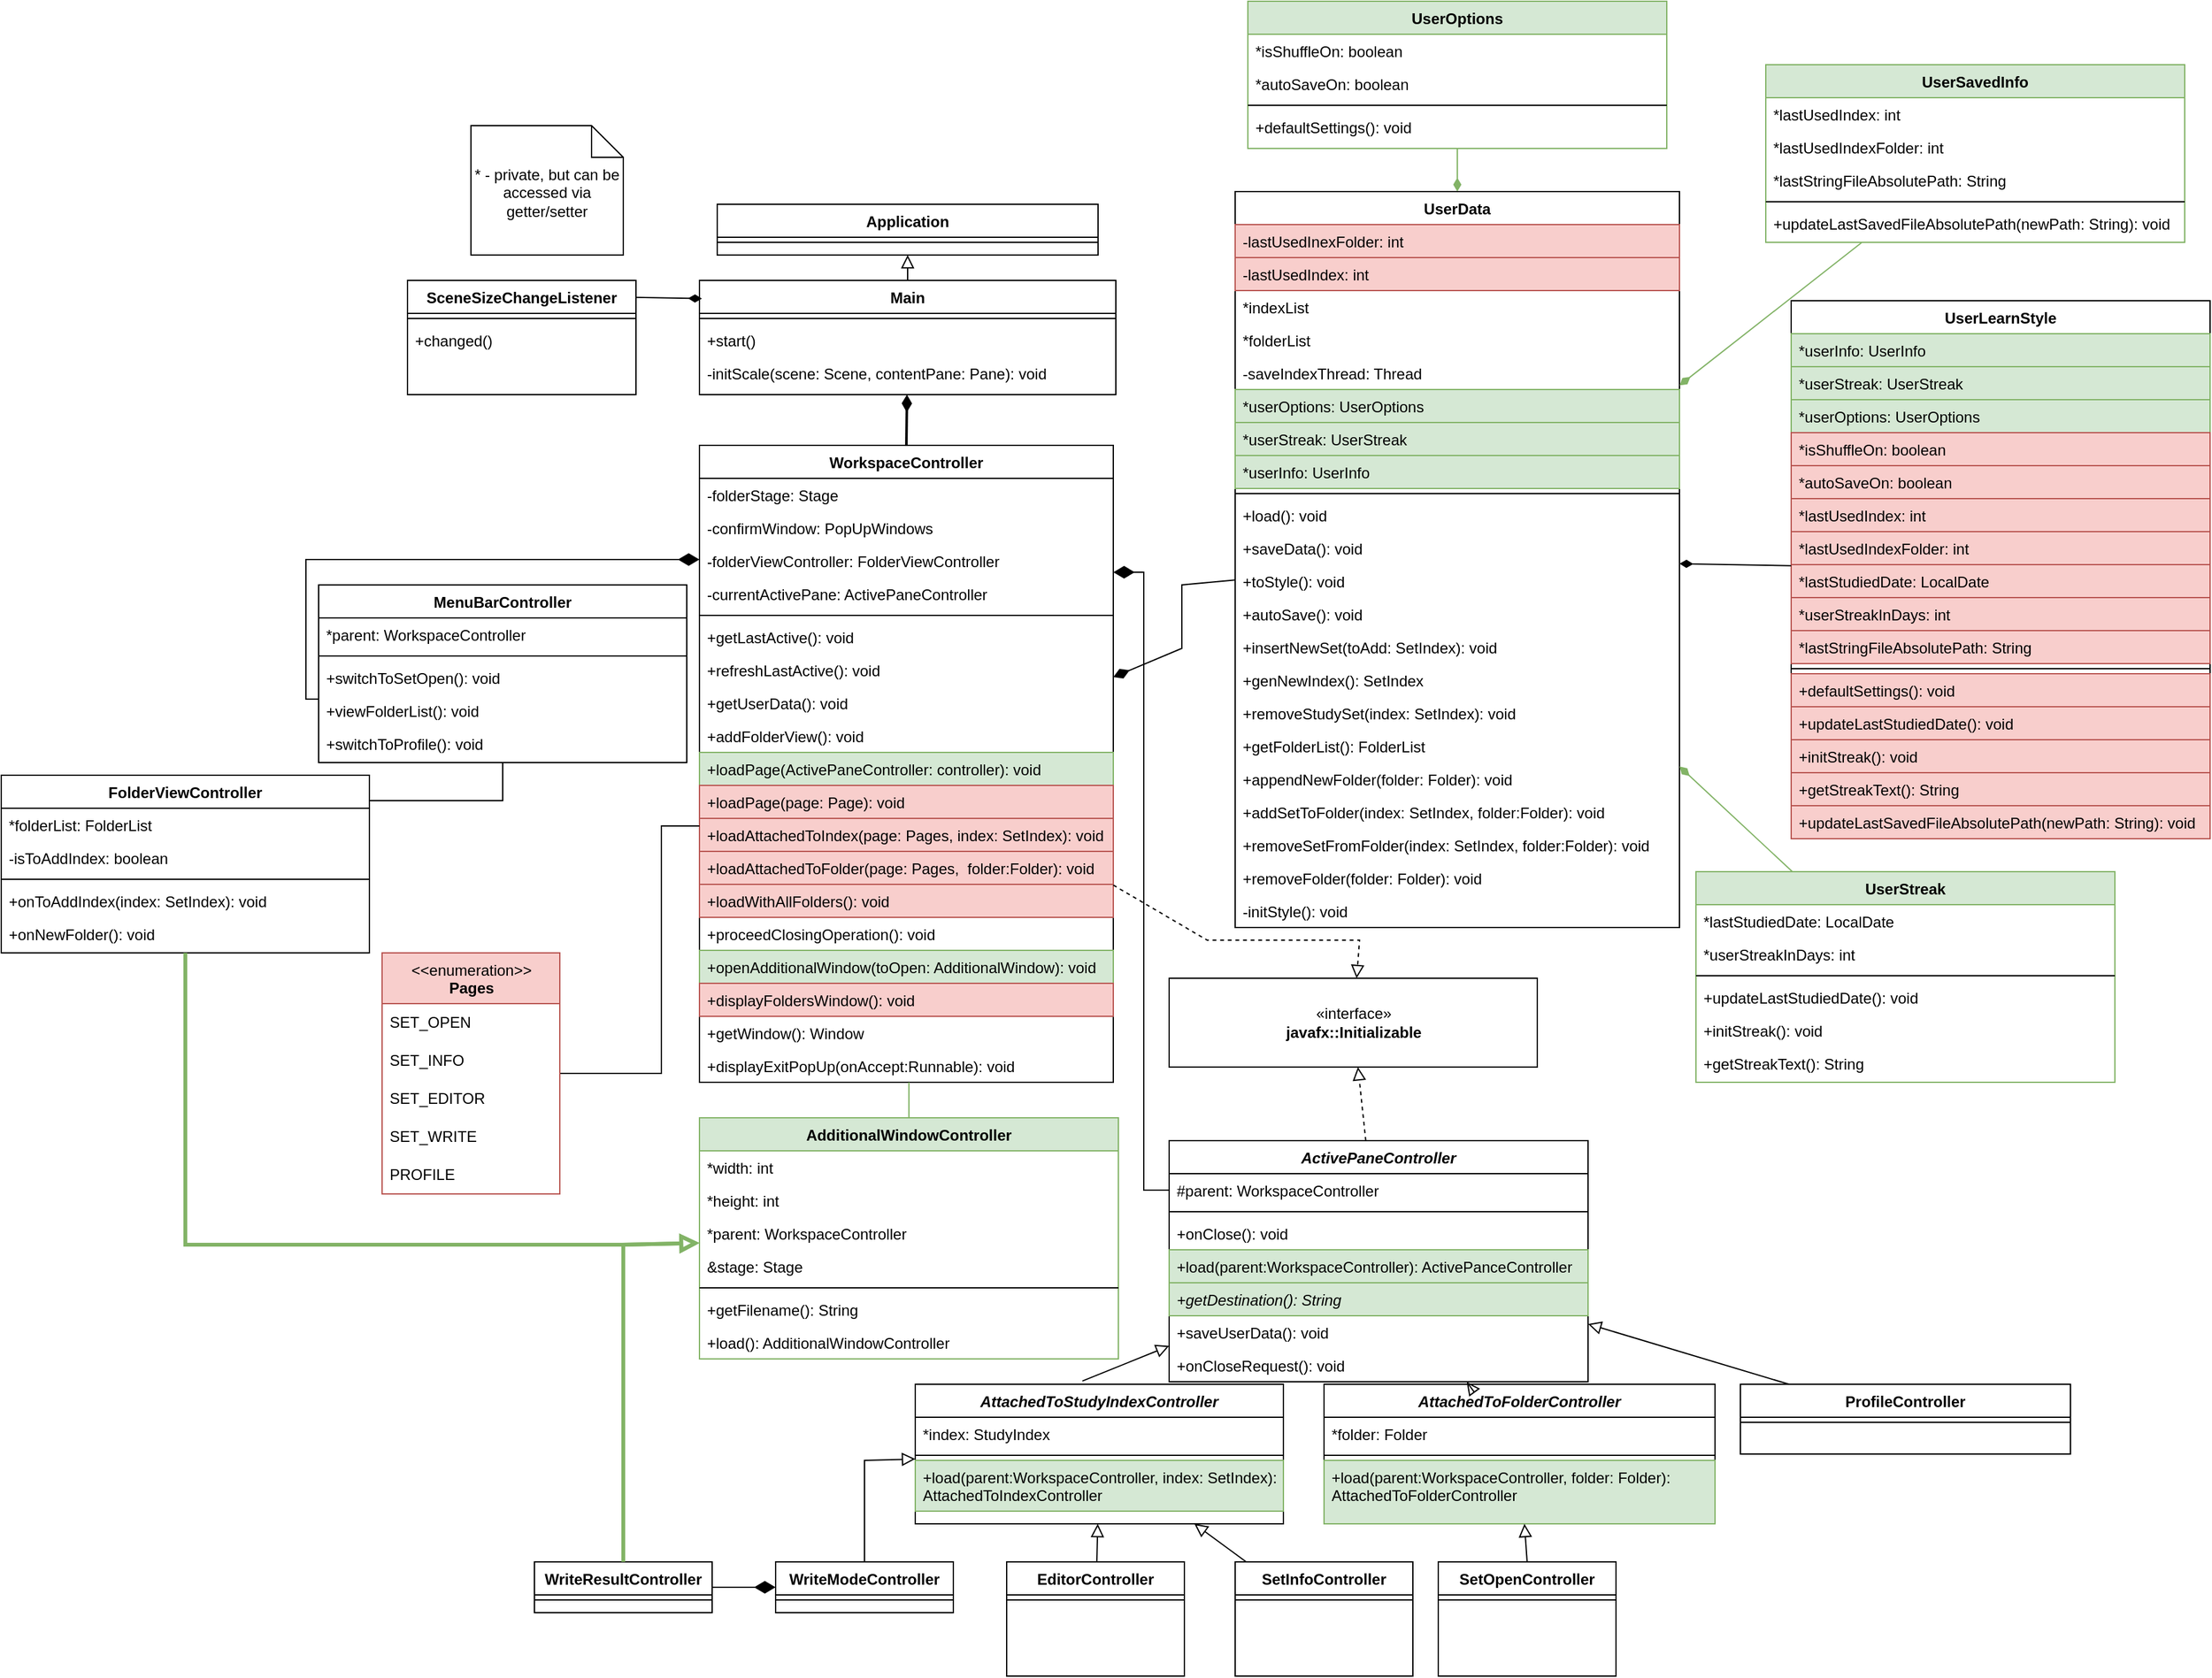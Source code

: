 <mxfile version="20.8.16" type="device" pages="4"><diagram id="C5RBs43oDa-KdzZeNtuy" name="ProjectStructure"><mxGraphModel dx="1863" dy="1775" grid="1" gridSize="10" guides="1" tooltips="1" connect="1" arrows="1" fold="1" page="1" pageScale="1" pageWidth="827" pageHeight="1169" math="0" shadow="0"><root><mxCell id="WIyWlLk6GJQsqaUBKTNV-0"/><mxCell id="WIyWlLk6GJQsqaUBKTNV-1" parent="WIyWlLk6GJQsqaUBKTNV-0"/><mxCell id="zkfFHV4jXpPFQw0GAbJ--0" value="WorkspaceController" style="swimlane;fontStyle=1;align=center;verticalAlign=top;childLayout=stackLayout;horizontal=1;startSize=26;horizontalStack=0;resizeParent=1;resizeLast=0;collapsible=1;marginBottom=0;rounded=0;shadow=0;strokeWidth=1;" parent="WIyWlLk6GJQsqaUBKTNV-1" vertex="1"><mxGeometry x="260" y="30" width="326" height="502" as="geometry"><mxRectangle x="220" y="120" width="160" height="26" as="alternateBounds"/></mxGeometry></mxCell><mxCell id="zkfFHV4jXpPFQw0GAbJ--3" value="-folderStage: Stage&#10;" style="text;align=left;verticalAlign=top;spacingLeft=4;spacingRight=4;overflow=hidden;rotatable=0;points=[[0,0.5],[1,0.5]];portConstraint=eastwest;rounded=0;shadow=0;html=0;" parent="zkfFHV4jXpPFQw0GAbJ--0" vertex="1"><mxGeometry y="26" width="326" height="26" as="geometry"/></mxCell><mxCell id="5hpvKJrUYZZvyV4vlpgB-10" value="-confirmWindow: PopUpWindows" style="text;align=left;verticalAlign=top;spacingLeft=4;spacingRight=4;overflow=hidden;rotatable=0;points=[[0,0.5],[1,0.5]];portConstraint=eastwest;rounded=0;shadow=0;html=0;" parent="zkfFHV4jXpPFQw0GAbJ--0" vertex="1"><mxGeometry y="52" width="326" height="26" as="geometry"/></mxCell><mxCell id="5hpvKJrUYZZvyV4vlpgB-11" value="-folderViewController: FolderViewController" style="text;align=left;verticalAlign=top;spacingLeft=4;spacingRight=4;overflow=hidden;rotatable=0;points=[[0,0.5],[1,0.5]];portConstraint=eastwest;rounded=0;shadow=0;html=0;" parent="zkfFHV4jXpPFQw0GAbJ--0" vertex="1"><mxGeometry y="78" width="326" height="26" as="geometry"/></mxCell><mxCell id="5hpvKJrUYZZvyV4vlpgB-12" value="-currentActivePane: ActivePaneController" style="text;align=left;verticalAlign=top;spacingLeft=4;spacingRight=4;overflow=hidden;rotatable=0;points=[[0,0.5],[1,0.5]];portConstraint=eastwest;rounded=0;shadow=0;html=0;" parent="zkfFHV4jXpPFQw0GAbJ--0" vertex="1"><mxGeometry y="104" width="326" height="26" as="geometry"/></mxCell><mxCell id="zkfFHV4jXpPFQw0GAbJ--4" value="" style="line;html=1;strokeWidth=1;align=left;verticalAlign=middle;spacingTop=-1;spacingLeft=3;spacingRight=3;rotatable=0;labelPosition=right;points=[];portConstraint=eastwest;" parent="zkfFHV4jXpPFQw0GAbJ--0" vertex="1"><mxGeometry y="130" width="326" height="8" as="geometry"/></mxCell><mxCell id="5hpvKJrUYZZvyV4vlpgB-25" value="+getLastActive(): void" style="text;align=left;verticalAlign=top;spacingLeft=4;spacingRight=4;overflow=hidden;rotatable=0;points=[[0,0.5],[1,0.5]];portConstraint=eastwest;" parent="zkfFHV4jXpPFQw0GAbJ--0" vertex="1"><mxGeometry y="138" width="326" height="26" as="geometry"/></mxCell><mxCell id="5hpvKJrUYZZvyV4vlpgB-26" value="+refreshLastActive(): void" style="text;align=left;verticalAlign=top;spacingLeft=4;spacingRight=4;overflow=hidden;rotatable=0;points=[[0,0.5],[1,0.5]];portConstraint=eastwest;" parent="zkfFHV4jXpPFQw0GAbJ--0" vertex="1"><mxGeometry y="164" width="326" height="26" as="geometry"/></mxCell><mxCell id="5hpvKJrUYZZvyV4vlpgB-49" value="+getUserData(): void" style="text;align=left;verticalAlign=top;spacingLeft=4;spacingRight=4;overflow=hidden;rotatable=0;points=[[0,0.5],[1,0.5]];portConstraint=eastwest;" parent="zkfFHV4jXpPFQw0GAbJ--0" vertex="1"><mxGeometry y="190" width="326" height="26" as="geometry"/></mxCell><mxCell id="5hpvKJrUYZZvyV4vlpgB-50" value="+addFolderView(): void" style="text;align=left;verticalAlign=top;spacingLeft=4;spacingRight=4;overflow=hidden;rotatable=0;points=[[0,0.5],[1,0.5]];portConstraint=eastwest;" parent="zkfFHV4jXpPFQw0GAbJ--0" vertex="1"><mxGeometry y="216" width="326" height="26" as="geometry"/></mxCell><mxCell id="5hpvKJrUYZZvyV4vlpgB-72" value="+loadPage(ActivePaneController: controller): void" style="text;align=left;verticalAlign=top;spacingLeft=4;spacingRight=4;overflow=hidden;rotatable=0;points=[[0,0.5],[1,0.5]];portConstraint=eastwest;fillColor=#d5e8d4;strokeColor=#82b366;" parent="zkfFHV4jXpPFQw0GAbJ--0" vertex="1"><mxGeometry y="242" width="326" height="26" as="geometry"/></mxCell><mxCell id="HpARr1EfnVGUyF4zf6sv-0" value="+loadPage(page: Page): void" style="text;align=left;verticalAlign=top;spacingLeft=4;spacingRight=4;overflow=hidden;rotatable=0;points=[[0,0.5],[1,0.5]];portConstraint=eastwest;fillColor=#f8cecc;strokeColor=#b85450;" parent="zkfFHV4jXpPFQw0GAbJ--0" vertex="1"><mxGeometry y="268" width="326" height="26" as="geometry"/></mxCell><mxCell id="5hpvKJrUYZZvyV4vlpgB-53" value="+loadAttachedToIndex(page: Pages, index: SetIndex): void" style="text;align=left;verticalAlign=top;spacingLeft=4;spacingRight=4;overflow=hidden;rotatable=0;points=[[0,0.5],[1,0.5]];portConstraint=eastwest;fillColor=#f8cecc;strokeColor=#b85450;" parent="zkfFHV4jXpPFQw0GAbJ--0" vertex="1"><mxGeometry y="294" width="326" height="26" as="geometry"/></mxCell><mxCell id="5hpvKJrUYZZvyV4vlpgB-52" value="+loadAttachedToFolder(page: Pages,  folder:Folder): void" style="text;align=left;verticalAlign=top;spacingLeft=4;spacingRight=4;overflow=hidden;rotatable=0;points=[[0,0.5],[1,0.5]];portConstraint=eastwest;fillColor=#f8cecc;strokeColor=#b85450;" parent="zkfFHV4jXpPFQw0GAbJ--0" vertex="1"><mxGeometry y="320" width="326" height="26" as="geometry"/></mxCell><mxCell id="5hpvKJrUYZZvyV4vlpgB-78" value="+loadWithAllFolders(): void" style="text;align=left;verticalAlign=top;spacingLeft=4;spacingRight=4;overflow=hidden;rotatable=0;points=[[0,0.5],[1,0.5]];portConstraint=eastwest;fillColor=#f8cecc;strokeColor=#b85450;" parent="zkfFHV4jXpPFQw0GAbJ--0" vertex="1"><mxGeometry y="346" width="326" height="26" as="geometry"/></mxCell><mxCell id="5hpvKJrUYZZvyV4vlpgB-74" value="+proceedClosingOperation(): void" style="text;align=left;verticalAlign=top;spacingLeft=4;spacingRight=4;overflow=hidden;rotatable=0;points=[[0,0.5],[1,0.5]];portConstraint=eastwest;" parent="zkfFHV4jXpPFQw0GAbJ--0" vertex="1"><mxGeometry y="372" width="326" height="26" as="geometry"/></mxCell><mxCell id="HRC-0G66JNtILnKOw27F-0" value="+openAdditionalWindow(toOpen: AdditionalWindow): void" style="text;align=left;verticalAlign=top;spacingLeft=4;spacingRight=4;overflow=hidden;rotatable=0;points=[[0,0.5],[1,0.5]];portConstraint=eastwest;fillColor=#d5e8d4;strokeColor=#82b366;" parent="zkfFHV4jXpPFQw0GAbJ--0" vertex="1"><mxGeometry y="398" width="326" height="26" as="geometry"/></mxCell><mxCell id="5hpvKJrUYZZvyV4vlpgB-79" value="+displayFoldersWindow(): void" style="text;align=left;verticalAlign=top;spacingLeft=4;spacingRight=4;overflow=hidden;rotatable=0;points=[[0,0.5],[1,0.5]];portConstraint=eastwest;fillColor=#f8cecc;strokeColor=#b85450;" parent="zkfFHV4jXpPFQw0GAbJ--0" vertex="1"><mxGeometry y="424" width="326" height="26" as="geometry"/></mxCell><mxCell id="5hpvKJrUYZZvyV4vlpgB-80" value="+getWindow(): Window" style="text;align=left;verticalAlign=top;spacingLeft=4;spacingRight=4;overflow=hidden;rotatable=0;points=[[0,0.5],[1,0.5]];portConstraint=eastwest;" parent="zkfFHV4jXpPFQw0GAbJ--0" vertex="1"><mxGeometry y="450" width="326" height="26" as="geometry"/></mxCell><mxCell id="5hpvKJrUYZZvyV4vlpgB-107" value="+displayExitPopUp(onAccept:Runnable): void" style="text;align=left;verticalAlign=top;spacingLeft=4;spacingRight=4;overflow=hidden;rotatable=0;points=[[0,0.5],[1,0.5]];portConstraint=eastwest;" parent="zkfFHV4jXpPFQw0GAbJ--0" vertex="1"><mxGeometry y="476" width="326" height="26" as="geometry"/></mxCell><mxCell id="5hpvKJrUYZZvyV4vlpgB-19" value="" style="endArrow=none;html=1;rounded=0;align=center;verticalAlign=bottom;labelBackgroundColor=none;startArrow=none;" parent="WIyWlLk6GJQsqaUBKTNV-1" edge="1"><mxGeometry relative="1" as="geometry"><mxPoint x="400" y="452" as="sourcePoint"/><mxPoint x="400" y="452" as="targetPoint"/></mxGeometry></mxCell><mxCell id="5hpvKJrUYZZvyV4vlpgB-139" value="Main" style="swimlane;fontStyle=1;align=center;verticalAlign=top;childLayout=stackLayout;horizontal=1;startSize=26;horizontalStack=0;resizeParent=1;resizeLast=0;collapsible=1;marginBottom=0;rounded=0;shadow=0;strokeWidth=1;" parent="WIyWlLk6GJQsqaUBKTNV-1" vertex="1"><mxGeometry x="260" y="-100" width="328" height="90" as="geometry"><mxRectangle x="220" y="120" width="160" height="26" as="alternateBounds"/></mxGeometry></mxCell><mxCell id="5hpvKJrUYZZvyV4vlpgB-141" value="" style="line;html=1;strokeWidth=1;align=left;verticalAlign=middle;spacingTop=-1;spacingLeft=3;spacingRight=3;rotatable=0;labelPosition=right;points=[];portConstraint=eastwest;" parent="5hpvKJrUYZZvyV4vlpgB-139" vertex="1"><mxGeometry y="26" width="328" height="8" as="geometry"/></mxCell><mxCell id="5hpvKJrUYZZvyV4vlpgB-142" value="+start()" style="text;align=left;verticalAlign=top;spacingLeft=4;spacingRight=4;overflow=hidden;rotatable=0;points=[[0,0.5],[1,0.5]];portConstraint=eastwest;" parent="5hpvKJrUYZZvyV4vlpgB-139" vertex="1"><mxGeometry y="34" width="328" height="26" as="geometry"/></mxCell><mxCell id="e_q_zcq5vwAyU7Adf5z8-7" value="-initScale(scene: Scene, contentPane: Pane): void" style="text;align=left;verticalAlign=top;spacingLeft=4;spacingRight=4;overflow=hidden;rotatable=0;points=[[0,0.5],[1,0.5]];portConstraint=eastwest;" parent="5hpvKJrUYZZvyV4vlpgB-139" vertex="1"><mxGeometry y="60" width="328" height="26" as="geometry"/></mxCell><mxCell id="5hpvKJrUYZZvyV4vlpgB-143" value="" style="endArrow=diamondThin;startArrow=none;endFill=1;startFill=0;endSize=8;html=1;verticalAlign=bottom;labelBackgroundColor=none;strokeWidth=2;rounded=0;exitX=0.5;exitY=0;exitDx=0;exitDy=0;" parent="WIyWlLk6GJQsqaUBKTNV-1" source="zkfFHV4jXpPFQw0GAbJ--0" target="5hpvKJrUYZZvyV4vlpgB-139" edge="1"><mxGeometry width="160" relative="1" as="geometry"><mxPoint x="460" y="10" as="sourcePoint"/><mxPoint x="438" y="-10" as="targetPoint"/></mxGeometry></mxCell><mxCell id="5hpvKJrUYZZvyV4vlpgB-144" value="" style="endArrow=none;startArrow=diamondThin;endFill=0;startFill=1;html=1;verticalAlign=bottom;labelBackgroundColor=none;strokeWidth=1;startSize=8;endSize=8;rounded=0;exitX=0.006;exitY=0.159;exitDx=0;exitDy=0;exitPerimeter=0;entryX=1;entryY=0.149;entryDx=0;entryDy=0;entryPerimeter=0;" parent="WIyWlLk6GJQsqaUBKTNV-1" source="5hpvKJrUYZZvyV4vlpgB-139" target="5hpvKJrUYZZvyV4vlpgB-145" edge="1"><mxGeometry width="160" relative="1" as="geometry"><mxPoint x="130" y="10" as="sourcePoint"/><mxPoint x="150" y="-43" as="targetPoint"/></mxGeometry></mxCell><mxCell id="5hpvKJrUYZZvyV4vlpgB-145" value="SceneSizeChangeListener" style="swimlane;fontStyle=1;align=center;verticalAlign=top;childLayout=stackLayout;horizontal=1;startSize=26;horizontalStack=0;resizeParent=1;resizeLast=0;collapsible=1;marginBottom=0;rounded=0;shadow=0;strokeWidth=1;" parent="WIyWlLk6GJQsqaUBKTNV-1" vertex="1"><mxGeometry x="30" y="-100" width="180" height="90" as="geometry"><mxRectangle x="220" y="120" width="160" height="26" as="alternateBounds"/></mxGeometry></mxCell><mxCell id="5hpvKJrUYZZvyV4vlpgB-147" value="" style="line;html=1;strokeWidth=1;align=left;verticalAlign=middle;spacingTop=-1;spacingLeft=3;spacingRight=3;rotatable=0;labelPosition=right;points=[];portConstraint=eastwest;" parent="5hpvKJrUYZZvyV4vlpgB-145" vertex="1"><mxGeometry y="26" width="180" height="8" as="geometry"/></mxCell><mxCell id="5hpvKJrUYZZvyV4vlpgB-148" value="+changed()" style="text;align=left;verticalAlign=top;spacingLeft=4;spacingRight=4;overflow=hidden;rotatable=0;points=[[0,0.5],[1,0.5]];portConstraint=eastwest;" parent="5hpvKJrUYZZvyV4vlpgB-145" vertex="1"><mxGeometry y="34" width="180" height="26" as="geometry"/></mxCell><mxCell id="5hpvKJrUYZZvyV4vlpgB-151" value="ActivePaneController" style="swimlane;fontStyle=3;align=center;verticalAlign=top;childLayout=stackLayout;horizontal=1;startSize=26;horizontalStack=0;resizeParent=1;resizeLast=0;collapsible=1;marginBottom=0;rounded=0;shadow=0;strokeWidth=1;" parent="WIyWlLk6GJQsqaUBKTNV-1" vertex="1"><mxGeometry x="630" y="578" width="330" height="190" as="geometry"><mxRectangle x="220" y="120" width="160" height="26" as="alternateBounds"/></mxGeometry></mxCell><mxCell id="5hpvKJrUYZZvyV4vlpgB-216" value="#parent: WorkspaceController" style="text;align=left;verticalAlign=top;spacingLeft=4;spacingRight=4;overflow=hidden;rotatable=0;points=[[0,0.5],[1,0.5]];portConstraint=eastwest;rounded=0;shadow=0;html=0;" parent="5hpvKJrUYZZvyV4vlpgB-151" vertex="1"><mxGeometry y="26" width="330" height="26" as="geometry"/></mxCell><mxCell id="5hpvKJrUYZZvyV4vlpgB-153" value="" style="line;html=1;strokeWidth=1;align=left;verticalAlign=middle;spacingTop=-1;spacingLeft=3;spacingRight=3;rotatable=0;labelPosition=right;points=[];portConstraint=eastwest;" parent="5hpvKJrUYZZvyV4vlpgB-151" vertex="1"><mxGeometry y="52" width="330" height="8" as="geometry"/></mxCell><mxCell id="5hpvKJrUYZZvyV4vlpgB-155" value="+onClose(): void" style="text;align=left;verticalAlign=top;spacingLeft=4;spacingRight=4;overflow=hidden;rotatable=0;points=[[0,0.5],[1,0.5]];portConstraint=eastwest;" parent="5hpvKJrUYZZvyV4vlpgB-151" vertex="1"><mxGeometry y="60" width="330" height="26" as="geometry"/></mxCell><mxCell id="HpARr1EfnVGUyF4zf6sv-1" value="+load(parent:WorkspaceController): ActivePanceController&#10;" style="text;align=left;verticalAlign=top;spacingLeft=4;spacingRight=4;overflow=hidden;rotatable=0;points=[[0,0.5],[1,0.5]];portConstraint=eastwest;fillColor=#d5e8d4;strokeColor=#82b366;" parent="5hpvKJrUYZZvyV4vlpgB-151" vertex="1"><mxGeometry y="86" width="330" height="26" as="geometry"/></mxCell><mxCell id="ln0Z-fqtVmgrQq7Z_ZXV-0" value="+getDestination(): String" style="text;align=left;verticalAlign=top;spacingLeft=4;spacingRight=4;overflow=hidden;rotatable=0;points=[[0,0.5],[1,0.5]];portConstraint=eastwest;fillColor=#d5e8d4;strokeColor=#82b366;fontStyle=2" parent="5hpvKJrUYZZvyV4vlpgB-151" vertex="1"><mxGeometry y="112" width="330" height="26" as="geometry"/></mxCell><mxCell id="do6eTsNR6xDmNfSXoR9h-0" value="+saveUserData(): void" style="text;align=left;verticalAlign=top;spacingLeft=4;spacingRight=4;overflow=hidden;rotatable=0;points=[[0,0.5],[1,0.5]];portConstraint=eastwest;" parent="5hpvKJrUYZZvyV4vlpgB-151" vertex="1"><mxGeometry y="138" width="330" height="26" as="geometry"/></mxCell><mxCell id="5hpvKJrUYZZvyV4vlpgB-156" value="+onCloseRequest(): void" style="text;align=left;verticalAlign=top;spacingLeft=4;spacingRight=4;overflow=hidden;rotatable=0;points=[[0,0.5],[1,0.5]];portConstraint=eastwest;" parent="5hpvKJrUYZZvyV4vlpgB-151" vertex="1"><mxGeometry y="164" width="330" height="26" as="geometry"/></mxCell><mxCell id="5hpvKJrUYZZvyV4vlpgB-161" value="" style="endArrow=block;html=1;rounded=0;align=center;verticalAlign=bottom;endFill=0;labelBackgroundColor=none;endSize=8;exitX=0.454;exitY=-0.023;exitDx=0;exitDy=0;exitPerimeter=0;" parent="WIyWlLk6GJQsqaUBKTNV-1" source="5hpvKJrUYZZvyV4vlpgB-163" target="5hpvKJrUYZZvyV4vlpgB-151" edge="1"><mxGeometry relative="1" as="geometry"><mxPoint x="660" y="760" as="sourcePoint"/><mxPoint x="820" y="760" as="targetPoint"/></mxGeometry></mxCell><mxCell id="5hpvKJrUYZZvyV4vlpgB-163" value="AttachedToStudyIndexController" style="swimlane;fontStyle=3;align=center;verticalAlign=top;childLayout=stackLayout;horizontal=1;startSize=26;horizontalStack=0;resizeParent=1;resizeLast=0;collapsible=1;marginBottom=0;rounded=0;shadow=0;strokeWidth=1;" parent="WIyWlLk6GJQsqaUBKTNV-1" vertex="1"><mxGeometry x="430" y="770" width="290" height="110" as="geometry"><mxRectangle x="220" y="120" width="160" height="26" as="alternateBounds"/></mxGeometry></mxCell><mxCell id="5hpvKJrUYZZvyV4vlpgB-164" value="*index: StudyIndex" style="text;align=left;verticalAlign=top;spacingLeft=4;spacingRight=4;overflow=hidden;rotatable=0;points=[[0,0.5],[1,0.5]];portConstraint=eastwest;rounded=0;shadow=0;html=0;" parent="5hpvKJrUYZZvyV4vlpgB-163" vertex="1"><mxGeometry y="26" width="290" height="26" as="geometry"/></mxCell><mxCell id="5hpvKJrUYZZvyV4vlpgB-165" value="" style="line;html=1;strokeWidth=1;align=left;verticalAlign=middle;spacingTop=-1;spacingLeft=3;spacingRight=3;rotatable=0;labelPosition=right;points=[];portConstraint=eastwest;" parent="5hpvKJrUYZZvyV4vlpgB-163" vertex="1"><mxGeometry y="52" width="290" height="8" as="geometry"/></mxCell><mxCell id="HpARr1EfnVGUyF4zf6sv-2" value="+load(parent:WorkspaceController, index: SetIndex):&#10;AttachedToIndexController" style="text;align=left;verticalAlign=top;spacingLeft=4;spacingRight=4;overflow=hidden;rotatable=0;points=[[0,0.5],[1,0.5]];portConstraint=eastwest;fillColor=#d5e8d4;strokeColor=#82b366;" parent="5hpvKJrUYZZvyV4vlpgB-163" vertex="1"><mxGeometry y="60" width="290" height="40" as="geometry"/></mxCell><mxCell id="5hpvKJrUYZZvyV4vlpgB-169" value="AttachedToFolderController" style="swimlane;fontStyle=3;align=center;verticalAlign=top;childLayout=stackLayout;horizontal=1;startSize=26;horizontalStack=0;resizeParent=1;resizeLast=0;collapsible=1;marginBottom=0;rounded=0;shadow=0;strokeWidth=1;" parent="WIyWlLk6GJQsqaUBKTNV-1" vertex="1"><mxGeometry x="752" y="770" width="308" height="110" as="geometry"><mxRectangle x="220" y="120" width="160" height="26" as="alternateBounds"/></mxGeometry></mxCell><mxCell id="5hpvKJrUYZZvyV4vlpgB-170" value="*folder: Folder" style="text;align=left;verticalAlign=top;spacingLeft=4;spacingRight=4;overflow=hidden;rotatable=0;points=[[0,0.5],[1,0.5]];portConstraint=eastwest;rounded=0;shadow=0;html=0;" parent="5hpvKJrUYZZvyV4vlpgB-169" vertex="1"><mxGeometry y="26" width="308" height="26" as="geometry"/></mxCell><mxCell id="5hpvKJrUYZZvyV4vlpgB-171" value="" style="line;html=1;strokeWidth=1;align=left;verticalAlign=middle;spacingTop=-1;spacingLeft=3;spacingRight=3;rotatable=0;labelPosition=right;points=[];portConstraint=eastwest;" parent="5hpvKJrUYZZvyV4vlpgB-169" vertex="1"><mxGeometry y="52" width="308" height="8" as="geometry"/></mxCell><mxCell id="HpARr1EfnVGUyF4zf6sv-3" value="+load(parent:WorkspaceController, folder: Folder):&#10;AttachedToFolderController" style="text;align=left;verticalAlign=top;spacingLeft=4;spacingRight=4;overflow=hidden;rotatable=0;points=[[0,0.5],[1,0.5]];portConstraint=eastwest;fillColor=#d5e8d4;strokeColor=#82b366;" parent="5hpvKJrUYZZvyV4vlpgB-169" vertex="1"><mxGeometry y="60" width="308" height="50" as="geometry"/></mxCell><mxCell id="5hpvKJrUYZZvyV4vlpgB-174" value="" style="endArrow=block;html=1;rounded=0;align=center;verticalAlign=bottom;endFill=0;labelBackgroundColor=none;endSize=8;" parent="WIyWlLk6GJQsqaUBKTNV-1" source="5hpvKJrUYZZvyV4vlpgB-169" target="5hpvKJrUYZZvyV4vlpgB-151" edge="1"><mxGeometry relative="1" as="geometry"><mxPoint x="920.0" y="770.004" as="sourcePoint"/><mxPoint x="989.437" y="692.58" as="targetPoint"/></mxGeometry></mxCell><mxCell id="5hpvKJrUYZZvyV4vlpgB-175" value="EditorController" style="swimlane;fontStyle=1;align=center;verticalAlign=top;childLayout=stackLayout;horizontal=1;startSize=26;horizontalStack=0;resizeParent=1;resizeLast=0;collapsible=1;marginBottom=0;rounded=0;shadow=0;strokeWidth=1;" parent="WIyWlLk6GJQsqaUBKTNV-1" vertex="1"><mxGeometry x="502" y="910" width="140" height="90" as="geometry"><mxRectangle x="220" y="120" width="160" height="26" as="alternateBounds"/></mxGeometry></mxCell><mxCell id="5hpvKJrUYZZvyV4vlpgB-177" value="" style="line;html=1;strokeWidth=1;align=left;verticalAlign=middle;spacingTop=-1;spacingLeft=3;spacingRight=3;rotatable=0;labelPosition=right;points=[];portConstraint=eastwest;" parent="5hpvKJrUYZZvyV4vlpgB-175" vertex="1"><mxGeometry y="26" width="140" height="8" as="geometry"/></mxCell><mxCell id="5hpvKJrUYZZvyV4vlpgB-180" value="ProfileController" style="swimlane;fontStyle=1;align=center;verticalAlign=top;childLayout=stackLayout;horizontal=1;startSize=26;horizontalStack=0;resizeParent=1;resizeLast=0;collapsible=1;marginBottom=0;rounded=0;shadow=0;strokeWidth=1;" parent="WIyWlLk6GJQsqaUBKTNV-1" vertex="1"><mxGeometry x="1080" y="770" width="260" height="55" as="geometry"><mxRectangle x="220" y="120" width="160" height="26" as="alternateBounds"/></mxGeometry></mxCell><mxCell id="5hpvKJrUYZZvyV4vlpgB-182" value="" style="line;html=1;strokeWidth=1;align=left;verticalAlign=middle;spacingTop=-1;spacingLeft=3;spacingRight=3;rotatable=0;labelPosition=right;points=[];portConstraint=eastwest;" parent="5hpvKJrUYZZvyV4vlpgB-180" vertex="1"><mxGeometry y="26" width="260" height="8" as="geometry"/></mxCell><mxCell id="5hpvKJrUYZZvyV4vlpgB-184" value="SetInfoController" style="swimlane;fontStyle=1;align=center;verticalAlign=top;childLayout=stackLayout;horizontal=1;startSize=26;horizontalStack=0;resizeParent=1;resizeLast=0;collapsible=1;marginBottom=0;rounded=0;shadow=0;strokeWidth=1;" parent="WIyWlLk6GJQsqaUBKTNV-1" vertex="1"><mxGeometry x="682" y="910" width="140" height="90" as="geometry"><mxRectangle x="220" y="120" width="160" height="26" as="alternateBounds"/></mxGeometry></mxCell><mxCell id="5hpvKJrUYZZvyV4vlpgB-186" value="" style="line;html=1;strokeWidth=1;align=left;verticalAlign=middle;spacingTop=-1;spacingLeft=3;spacingRight=3;rotatable=0;labelPosition=right;points=[];portConstraint=eastwest;" parent="5hpvKJrUYZZvyV4vlpgB-184" vertex="1"><mxGeometry y="26" width="140" height="8" as="geometry"/></mxCell><mxCell id="5hpvKJrUYZZvyV4vlpgB-189" value="" style="endArrow=block;html=1;rounded=0;align=center;verticalAlign=bottom;endFill=0;labelBackgroundColor=none;endSize=8;" parent="WIyWlLk6GJQsqaUBKTNV-1" source="5hpvKJrUYZZvyV4vlpgB-175" target="5hpvKJrUYZZvyV4vlpgB-163" edge="1"><mxGeometry relative="1" as="geometry"><mxPoint x="355.28" y="993.714" as="sourcePoint"/><mxPoint x="607.34" y="859.172" as="targetPoint"/></mxGeometry></mxCell><mxCell id="5hpvKJrUYZZvyV4vlpgB-190" value="" style="endArrow=block;html=1;rounded=0;align=center;verticalAlign=bottom;endFill=0;labelBackgroundColor=none;endSize=8;" parent="WIyWlLk6GJQsqaUBKTNV-1" source="5hpvKJrUYZZvyV4vlpgB-184" target="5hpvKJrUYZZvyV4vlpgB-163" edge="1"><mxGeometry relative="1" as="geometry"><mxPoint x="594.108" y="920" as="sourcePoint"/><mxPoint x="617.34" y="895.172" as="targetPoint"/></mxGeometry></mxCell><mxCell id="5hpvKJrUYZZvyV4vlpgB-194" value="" style="endArrow=block;html=1;rounded=0;align=center;verticalAlign=bottom;endFill=0;labelBackgroundColor=none;endSize=8;" parent="WIyWlLk6GJQsqaUBKTNV-1" source="5hpvKJrUYZZvyV4vlpgB-180" target="5hpvKJrUYZZvyV4vlpgB-151" edge="1"><mxGeometry relative="1" as="geometry"><mxPoint x="1040.837" y="720" as="sourcePoint"/><mxPoint x="970.003" y="640" as="targetPoint"/></mxGeometry></mxCell><mxCell id="5hpvKJrUYZZvyV4vlpgB-196" value="SetOpenController" style="swimlane;fontStyle=1;align=center;verticalAlign=top;childLayout=stackLayout;horizontal=1;startSize=26;horizontalStack=0;resizeParent=1;resizeLast=0;collapsible=1;marginBottom=0;rounded=0;shadow=0;strokeWidth=1;" parent="WIyWlLk6GJQsqaUBKTNV-1" vertex="1"><mxGeometry x="842" y="910" width="140" height="90" as="geometry"><mxRectangle x="220" y="120" width="160" height="26" as="alternateBounds"/></mxGeometry></mxCell><mxCell id="5hpvKJrUYZZvyV4vlpgB-198" value="" style="line;html=1;strokeWidth=1;align=left;verticalAlign=middle;spacingTop=-1;spacingLeft=3;spacingRight=3;rotatable=0;labelPosition=right;points=[];portConstraint=eastwest;" parent="5hpvKJrUYZZvyV4vlpgB-196" vertex="1"><mxGeometry y="26" width="140" height="8" as="geometry"/></mxCell><mxCell id="5hpvKJrUYZZvyV4vlpgB-200" value="" style="endArrow=block;html=1;rounded=0;align=center;verticalAlign=bottom;endFill=0;labelBackgroundColor=none;endSize=8;exitX=0.5;exitY=0;exitDx=0;exitDy=0;" parent="WIyWlLk6GJQsqaUBKTNV-1" source="5hpvKJrUYZZvyV4vlpgB-196" target="5hpvKJrUYZZvyV4vlpgB-169" edge="1"><mxGeometry relative="1" as="geometry"><mxPoint x="675.837" y="920" as="sourcePoint"/><mxPoint x="910.65" y="856.806" as="targetPoint"/></mxGeometry></mxCell><mxCell id="5hpvKJrUYZZvyV4vlpgB-201" value="WriteModeController" style="swimlane;fontStyle=1;align=center;verticalAlign=top;childLayout=stackLayout;horizontal=1;startSize=26;horizontalStack=0;resizeParent=1;resizeLast=0;collapsible=1;marginBottom=0;rounded=0;shadow=0;strokeWidth=1;" parent="WIyWlLk6GJQsqaUBKTNV-1" vertex="1"><mxGeometry x="320" y="910" width="140" height="40" as="geometry"><mxRectangle x="220" y="120" width="160" height="26" as="alternateBounds"/></mxGeometry></mxCell><mxCell id="5hpvKJrUYZZvyV4vlpgB-203" value="" style="line;html=1;strokeWidth=1;align=left;verticalAlign=middle;spacingTop=-1;spacingLeft=3;spacingRight=3;rotatable=0;labelPosition=right;points=[];portConstraint=eastwest;" parent="5hpvKJrUYZZvyV4vlpgB-201" vertex="1"><mxGeometry y="26" width="140" height="8" as="geometry"/></mxCell><mxCell id="5hpvKJrUYZZvyV4vlpgB-205" value="" style="endArrow=block;html=1;rounded=0;align=center;verticalAlign=bottom;endFill=0;labelBackgroundColor=none;endSize=8;exitX=0.5;exitY=0;exitDx=0;exitDy=0;" parent="WIyWlLk6GJQsqaUBKTNV-1" source="5hpvKJrUYZZvyV4vlpgB-201" target="5hpvKJrUYZZvyV4vlpgB-163" edge="1"><mxGeometry relative="1" as="geometry"><mxPoint x="594.108" y="920" as="sourcePoint"/><mxPoint x="512" y="843" as="targetPoint"/><Array as="points"><mxPoint x="390" y="830"/></Array></mxGeometry></mxCell><mxCell id="5hpvKJrUYZZvyV4vlpgB-206" value="WriteResultController" style="swimlane;fontStyle=1;align=center;verticalAlign=top;childLayout=stackLayout;horizontal=1;startSize=26;horizontalStack=0;resizeParent=1;resizeLast=0;collapsible=1;marginBottom=0;rounded=0;shadow=0;strokeWidth=1;" parent="WIyWlLk6GJQsqaUBKTNV-1" vertex="1"><mxGeometry x="130" y="910" width="140" height="40" as="geometry"><mxRectangle x="220" y="120" width="160" height="26" as="alternateBounds"/></mxGeometry></mxCell><mxCell id="5hpvKJrUYZZvyV4vlpgB-208" value="" style="line;html=1;strokeWidth=1;align=left;verticalAlign=middle;spacingTop=-1;spacingLeft=3;spacingRight=3;rotatable=0;labelPosition=right;points=[];portConstraint=eastwest;" parent="5hpvKJrUYZZvyV4vlpgB-206" vertex="1"><mxGeometry y="26" width="140" height="8" as="geometry"/></mxCell><mxCell id="5hpvKJrUYZZvyV4vlpgB-210" value="MenuBarController" style="swimlane;fontStyle=1;align=center;verticalAlign=top;childLayout=stackLayout;horizontal=1;startSize=26;horizontalStack=0;resizeParent=1;resizeLast=0;collapsible=1;marginBottom=0;rounded=0;shadow=0;strokeWidth=1;" parent="WIyWlLk6GJQsqaUBKTNV-1" vertex="1"><mxGeometry x="-40" y="140" width="290" height="140" as="geometry"><mxRectangle x="220" y="120" width="160" height="26" as="alternateBounds"/></mxGeometry></mxCell><mxCell id="5hpvKJrUYZZvyV4vlpgB-212" value="*parent: WorkspaceController" style="text;align=left;verticalAlign=top;spacingLeft=4;spacingRight=4;overflow=hidden;rotatable=0;points=[[0,0.5],[1,0.5]];portConstraint=eastwest;" parent="5hpvKJrUYZZvyV4vlpgB-210" vertex="1"><mxGeometry y="26" width="290" height="26" as="geometry"/></mxCell><mxCell id="5hpvKJrUYZZvyV4vlpgB-211" value="" style="line;html=1;strokeWidth=1;align=left;verticalAlign=middle;spacingTop=-1;spacingLeft=3;spacingRight=3;rotatable=0;labelPosition=right;points=[];portConstraint=eastwest;" parent="5hpvKJrUYZZvyV4vlpgB-210" vertex="1"><mxGeometry y="52" width="290" height="8" as="geometry"/></mxCell><mxCell id="5hpvKJrUYZZvyV4vlpgB-218" value="+switchToSetOpen(): void" style="text;align=left;verticalAlign=top;spacingLeft=4;spacingRight=4;overflow=hidden;rotatable=0;points=[[0,0.5],[1,0.5]];portConstraint=eastwest;" parent="5hpvKJrUYZZvyV4vlpgB-210" vertex="1"><mxGeometry y="60" width="290" height="26" as="geometry"/></mxCell><mxCell id="5hpvKJrUYZZvyV4vlpgB-219" value="+viewFolderList(): void" style="text;align=left;verticalAlign=top;spacingLeft=4;spacingRight=4;overflow=hidden;rotatable=0;points=[[0,0.5],[1,0.5]];portConstraint=eastwest;" parent="5hpvKJrUYZZvyV4vlpgB-210" vertex="1"><mxGeometry y="86" width="290" height="26" as="geometry"/></mxCell><mxCell id="5hpvKJrUYZZvyV4vlpgB-221" value="+switchToProfile(): void" style="text;align=left;verticalAlign=top;spacingLeft=4;spacingRight=4;overflow=hidden;rotatable=0;points=[[0,0.5],[1,0.5]];portConstraint=eastwest;" parent="5hpvKJrUYZZvyV4vlpgB-210" vertex="1"><mxGeometry y="112" width="290" height="26" as="geometry"/></mxCell><mxCell id="5hpvKJrUYZZvyV4vlpgB-223" value="" style="endArrow=none;html=1;endSize=12;startArrow=diamondThin;startSize=14;startFill=1;edgeStyle=orthogonalEdgeStyle;align=center;verticalAlign=bottom;endFill=0;rounded=0;" parent="WIyWlLk6GJQsqaUBKTNV-1" source="5hpvKJrUYZZvyV4vlpgB-201" target="5hpvKJrUYZZvyV4vlpgB-206" edge="1"><mxGeometry y="3" relative="1" as="geometry"><mxPoint x="132" y="1000" as="sourcePoint"/><mxPoint x="390" y="1030" as="targetPoint"/><Array as="points"/><mxPoint as="offset"/></mxGeometry></mxCell><mxCell id="5hpvKJrUYZZvyV4vlpgB-224" value="" style="endArrow=none;html=1;endSize=12;startArrow=diamondThin;startSize=14;startFill=1;edgeStyle=orthogonalEdgeStyle;align=center;verticalAlign=bottom;endFill=0;rounded=0;entryX=0;entryY=0.5;entryDx=0;entryDy=0;" parent="WIyWlLk6GJQsqaUBKTNV-1" source="zkfFHV4jXpPFQw0GAbJ--0" target="5hpvKJrUYZZvyV4vlpgB-212" edge="1"><mxGeometry y="3" relative="1" as="geometry"><mxPoint x="610" y="130" as="sourcePoint"/><mxPoint x="620" y="430" as="targetPoint"/><Array as="points"><mxPoint x="-50" y="120"/><mxPoint x="-50" y="230"/><mxPoint x="-40" y="230"/></Array><mxPoint as="offset"/></mxGeometry></mxCell><mxCell id="5hpvKJrUYZZvyV4vlpgB-225" value="" style="endArrow=none;html=1;endSize=12;startArrow=diamondThin;startSize=14;startFill=1;edgeStyle=orthogonalEdgeStyle;align=center;verticalAlign=bottom;endFill=0;rounded=0;entryX=0;entryY=0.5;entryDx=0;entryDy=0;" parent="WIyWlLk6GJQsqaUBKTNV-1" source="zkfFHV4jXpPFQw0GAbJ--0" target="5hpvKJrUYZZvyV4vlpgB-216" edge="1"><mxGeometry y="3" relative="1" as="geometry"><mxPoint x="640" y="60" as="sourcePoint"/><mxPoint x="724.92" y="459" as="targetPoint"/><Array as="points"><mxPoint x="610" y="130"/><mxPoint x="610" y="617"/></Array><mxPoint as="offset"/></mxGeometry></mxCell><mxCell id="5hpvKJrUYZZvyV4vlpgB-226" value="UserData" style="swimlane;fontStyle=1;align=center;verticalAlign=top;childLayout=stackLayout;horizontal=1;startSize=26;horizontalStack=0;resizeParent=1;resizeLast=0;collapsible=1;marginBottom=0;rounded=0;shadow=0;strokeWidth=1;" parent="WIyWlLk6GJQsqaUBKTNV-1" vertex="1"><mxGeometry x="682" y="-170" width="350" height="580" as="geometry"><mxRectangle x="220" y="120" width="160" height="26" as="alternateBounds"/></mxGeometry></mxCell><mxCell id="5hpvKJrUYZZvyV4vlpgB-227" value="-lastUsedInexFolder: int" style="text;align=left;verticalAlign=top;spacingLeft=4;spacingRight=4;overflow=hidden;rotatable=0;points=[[0,0.5],[1,0.5]];portConstraint=eastwest;rounded=0;shadow=0;html=0;fillColor=#f8cecc;strokeColor=#b85450;" parent="5hpvKJrUYZZvyV4vlpgB-226" vertex="1"><mxGeometry y="26" width="350" height="26" as="geometry"/></mxCell><mxCell id="5hpvKJrUYZZvyV4vlpgB-234" value="-lastUsedIndex: int" style="text;align=left;verticalAlign=top;spacingLeft=4;spacingRight=4;overflow=hidden;rotatable=0;points=[[0,0.5],[1,0.5]];portConstraint=eastwest;rounded=0;shadow=0;html=0;fillColor=#f8cecc;strokeColor=#b85450;" parent="5hpvKJrUYZZvyV4vlpgB-226" vertex="1"><mxGeometry y="52" width="350" height="26" as="geometry"/></mxCell><mxCell id="5hpvKJrUYZZvyV4vlpgB-231" value="*indexList" style="text;align=left;verticalAlign=top;spacingLeft=4;spacingRight=4;overflow=hidden;rotatable=0;points=[[0,0.5],[1,0.5]];portConstraint=eastwest;rounded=0;shadow=0;html=0;" parent="5hpvKJrUYZZvyV4vlpgB-226" vertex="1"><mxGeometry y="78" width="350" height="26" as="geometry"/></mxCell><mxCell id="5hpvKJrUYZZvyV4vlpgB-232" value="*folderList" style="text;align=left;verticalAlign=top;spacingLeft=4;spacingRight=4;overflow=hidden;rotatable=0;points=[[0,0.5],[1,0.5]];portConstraint=eastwest;rounded=0;shadow=0;html=0;" parent="5hpvKJrUYZZvyV4vlpgB-226" vertex="1"><mxGeometry y="104" width="350" height="26" as="geometry"/></mxCell><mxCell id="5hpvKJrUYZZvyV4vlpgB-235" value="-saveIndexThread: Thread" style="text;align=left;verticalAlign=top;spacingLeft=4;spacingRight=4;overflow=hidden;rotatable=0;points=[[0,0.5],[1,0.5]];portConstraint=eastwest;rounded=0;shadow=0;html=0;" parent="5hpvKJrUYZZvyV4vlpgB-226" vertex="1"><mxGeometry y="130" width="350" height="26" as="geometry"/></mxCell><mxCell id="BrkQiYkHxJqAKSrAMlcl-1" value="*userOptions: UserOptions" style="text;align=left;verticalAlign=top;spacingLeft=4;spacingRight=4;overflow=hidden;rotatable=0;points=[[0,0.5],[1,0.5]];portConstraint=eastwest;rounded=0;shadow=0;html=0;fillColor=#d5e8d4;strokeColor=#82b366;" parent="5hpvKJrUYZZvyV4vlpgB-226" vertex="1"><mxGeometry y="156" width="350" height="26" as="geometry"/></mxCell><mxCell id="bZlnsjz8JWGpzyLZGIc7-0" value="*userStreak: UserStreak" style="text;align=left;verticalAlign=top;spacingLeft=4;spacingRight=4;overflow=hidden;rotatable=0;points=[[0,0.5],[1,0.5]];portConstraint=eastwest;rounded=0;shadow=0;html=0;fillColor=#d5e8d4;strokeColor=#82b366;" parent="5hpvKJrUYZZvyV4vlpgB-226" vertex="1"><mxGeometry y="182" width="350" height="26" as="geometry"/></mxCell><mxCell id="bZlnsjz8JWGpzyLZGIc7-1" value="*userInfo: UserInfo" style="text;align=left;verticalAlign=top;spacingLeft=4;spacingRight=4;overflow=hidden;rotatable=0;points=[[0,0.5],[1,0.5]];portConstraint=eastwest;rounded=0;shadow=0;html=0;fillColor=#d5e8d4;strokeColor=#82b366;" parent="5hpvKJrUYZZvyV4vlpgB-226" vertex="1"><mxGeometry y="208" width="350" height="26" as="geometry"/></mxCell><mxCell id="5hpvKJrUYZZvyV4vlpgB-228" value="" style="line;html=1;strokeWidth=1;align=left;verticalAlign=middle;spacingTop=-1;spacingLeft=3;spacingRight=3;rotatable=0;labelPosition=right;points=[];portConstraint=eastwest;" parent="5hpvKJrUYZZvyV4vlpgB-226" vertex="1"><mxGeometry y="234" width="350" height="8" as="geometry"/></mxCell><mxCell id="5hpvKJrUYZZvyV4vlpgB-229" value="+load(): void" style="text;align=left;verticalAlign=top;spacingLeft=4;spacingRight=4;overflow=hidden;rotatable=0;points=[[0,0.5],[1,0.5]];portConstraint=eastwest;" parent="5hpvKJrUYZZvyV4vlpgB-226" vertex="1"><mxGeometry y="242" width="350" height="26" as="geometry"/></mxCell><mxCell id="5hpvKJrUYZZvyV4vlpgB-237" value="+saveData(): void" style="text;align=left;verticalAlign=top;spacingLeft=4;spacingRight=4;overflow=hidden;rotatable=0;points=[[0,0.5],[1,0.5]];portConstraint=eastwest;" parent="5hpvKJrUYZZvyV4vlpgB-226" vertex="1"><mxGeometry y="268" width="350" height="26" as="geometry"/></mxCell><mxCell id="5hpvKJrUYZZvyV4vlpgB-238" value="+toStyle(): void" style="text;align=left;verticalAlign=top;spacingLeft=4;spacingRight=4;overflow=hidden;rotatable=0;points=[[0,0.5],[1,0.5]];portConstraint=eastwest;" parent="5hpvKJrUYZZvyV4vlpgB-226" vertex="1"><mxGeometry y="294" width="350" height="26" as="geometry"/></mxCell><mxCell id="5hpvKJrUYZZvyV4vlpgB-239" value="+autoSave(): void" style="text;align=left;verticalAlign=top;spacingLeft=4;spacingRight=4;overflow=hidden;rotatable=0;points=[[0,0.5],[1,0.5]];portConstraint=eastwest;" parent="5hpvKJrUYZZvyV4vlpgB-226" vertex="1"><mxGeometry y="320" width="350" height="26" as="geometry"/></mxCell><mxCell id="5hpvKJrUYZZvyV4vlpgB-241" value="+insertNewSet(toAdd: SetIndex): void" style="text;align=left;verticalAlign=top;spacingLeft=4;spacingRight=4;overflow=hidden;rotatable=0;points=[[0,0.5],[1,0.5]];portConstraint=eastwest;" parent="5hpvKJrUYZZvyV4vlpgB-226" vertex="1"><mxGeometry y="346" width="350" height="26" as="geometry"/></mxCell><mxCell id="5hpvKJrUYZZvyV4vlpgB-243" value="+genNewIndex(): SetIndex" style="text;align=left;verticalAlign=top;spacingLeft=4;spacingRight=4;overflow=hidden;rotatable=0;points=[[0,0.5],[1,0.5]];portConstraint=eastwest;" parent="5hpvKJrUYZZvyV4vlpgB-226" vertex="1"><mxGeometry y="372" width="350" height="26" as="geometry"/></mxCell><mxCell id="5hpvKJrUYZZvyV4vlpgB-244" value="+removeStudySet(index: SetIndex): void" style="text;align=left;verticalAlign=top;spacingLeft=4;spacingRight=4;overflow=hidden;rotatable=0;points=[[0,0.5],[1,0.5]];portConstraint=eastwest;" parent="5hpvKJrUYZZvyV4vlpgB-226" vertex="1"><mxGeometry y="398" width="350" height="26" as="geometry"/></mxCell><mxCell id="5hpvKJrUYZZvyV4vlpgB-245" value="+getFolderList(): FolderList" style="text;align=left;verticalAlign=top;spacingLeft=4;spacingRight=4;overflow=hidden;rotatable=0;points=[[0,0.5],[1,0.5]];portConstraint=eastwest;" parent="5hpvKJrUYZZvyV4vlpgB-226" vertex="1"><mxGeometry y="424" width="350" height="26" as="geometry"/></mxCell><mxCell id="5hpvKJrUYZZvyV4vlpgB-246" value="+appendNewFolder(folder: Folder): void" style="text;align=left;verticalAlign=top;spacingLeft=4;spacingRight=4;overflow=hidden;rotatable=0;points=[[0,0.5],[1,0.5]];portConstraint=eastwest;" parent="5hpvKJrUYZZvyV4vlpgB-226" vertex="1"><mxGeometry y="450" width="350" height="26" as="geometry"/></mxCell><mxCell id="5hpvKJrUYZZvyV4vlpgB-247" value="+addSetToFolder(index: SetIndex, folder:Folder): void" style="text;align=left;verticalAlign=top;spacingLeft=4;spacingRight=4;overflow=hidden;rotatable=0;points=[[0,0.5],[1,0.5]];portConstraint=eastwest;" parent="5hpvKJrUYZZvyV4vlpgB-226" vertex="1"><mxGeometry y="476" width="350" height="26" as="geometry"/></mxCell><mxCell id="5hpvKJrUYZZvyV4vlpgB-248" value="+removeSetFromFolder(index: SetIndex, folder:Folder): void" style="text;align=left;verticalAlign=top;spacingLeft=4;spacingRight=4;overflow=hidden;rotatable=0;points=[[0,0.5],[1,0.5]];portConstraint=eastwest;" parent="5hpvKJrUYZZvyV4vlpgB-226" vertex="1"><mxGeometry y="502" width="350" height="26" as="geometry"/></mxCell><mxCell id="5hpvKJrUYZZvyV4vlpgB-249" value="+removeFolder(folder: Folder): void" style="text;align=left;verticalAlign=top;spacingLeft=4;spacingRight=4;overflow=hidden;rotatable=0;points=[[0,0.5],[1,0.5]];portConstraint=eastwest;" parent="5hpvKJrUYZZvyV4vlpgB-226" vertex="1"><mxGeometry y="528" width="350" height="26" as="geometry"/></mxCell><mxCell id="5hpvKJrUYZZvyV4vlpgB-236" value="-initStyle(): void" style="text;align=left;verticalAlign=top;spacingLeft=4;spacingRight=4;overflow=hidden;rotatable=0;points=[[0,0.5],[1,0.5]];portConstraint=eastwest;" parent="5hpvKJrUYZZvyV4vlpgB-226" vertex="1"><mxGeometry y="554" width="350" height="26" as="geometry"/></mxCell><mxCell id="5hpvKJrUYZZvyV4vlpgB-230" value="" style="endArrow=none;startArrow=diamondThin;endFill=0;startFill=1;html=1;verticalAlign=bottom;labelBackgroundColor=none;strokeWidth=1;startSize=11;endSize=12;rounded=0;" parent="WIyWlLk6GJQsqaUBKTNV-1" source="zkfFHV4jXpPFQw0GAbJ--0" target="5hpvKJrUYZZvyV4vlpgB-226" edge="1"><mxGeometry width="160" relative="1" as="geometry"><mxPoint x="600" y="110" as="sourcePoint"/><mxPoint x="760" y="80" as="targetPoint"/><Array as="points"><mxPoint x="640" y="190"/><mxPoint x="640" y="140"/></Array></mxGeometry></mxCell><mxCell id="5hpvKJrUYZZvyV4vlpgB-254" value="UserLearnStyle" style="swimlane;fontStyle=1;align=center;verticalAlign=top;childLayout=stackLayout;horizontal=1;startSize=26;horizontalStack=0;resizeParent=1;resizeLast=0;collapsible=1;marginBottom=0;rounded=0;shadow=0;strokeWidth=1;" parent="WIyWlLk6GJQsqaUBKTNV-1" vertex="1"><mxGeometry x="1120" y="-84" width="330" height="424" as="geometry"><mxRectangle x="220" y="120" width="160" height="26" as="alternateBounds"/></mxGeometry></mxCell><mxCell id="A_pQSZ0ALhXi8faYGg1X-5" value="*userInfo: UserInfo" style="text;align=left;verticalAlign=top;spacingLeft=4;spacingRight=4;overflow=hidden;rotatable=0;points=[[0,0.5],[1,0.5]];portConstraint=eastwest;rounded=0;shadow=0;html=0;fillColor=#d5e8d4;strokeColor=#82b366;" parent="5hpvKJrUYZZvyV4vlpgB-254" vertex="1"><mxGeometry y="26" width="330" height="26" as="geometry"/></mxCell><mxCell id="A_pQSZ0ALhXi8faYGg1X-4" value="*userStreak: UserStreak" style="text;align=left;verticalAlign=top;spacingLeft=4;spacingRight=4;overflow=hidden;rotatable=0;points=[[0,0.5],[1,0.5]];portConstraint=eastwest;rounded=0;shadow=0;html=0;fillColor=#d5e8d4;strokeColor=#82b366;" parent="5hpvKJrUYZZvyV4vlpgB-254" vertex="1"><mxGeometry y="52" width="330" height="26" as="geometry"/></mxCell><mxCell id="A_pQSZ0ALhXi8faYGg1X-3" value="*userOptions: UserOptions" style="text;align=left;verticalAlign=top;spacingLeft=4;spacingRight=4;overflow=hidden;rotatable=0;points=[[0,0.5],[1,0.5]];portConstraint=eastwest;rounded=0;shadow=0;html=0;fillColor=#d5e8d4;strokeColor=#82b366;" parent="5hpvKJrUYZZvyV4vlpgB-254" vertex="1"><mxGeometry y="78" width="330" height="26" as="geometry"/></mxCell><mxCell id="5hpvKJrUYZZvyV4vlpgB-255" value="*isShuffleOn: boolean " style="text;align=left;verticalAlign=top;spacingLeft=4;spacingRight=4;overflow=hidden;rotatable=0;points=[[0,0.5],[1,0.5]];portConstraint=eastwest;rounded=0;shadow=0;html=0;fillColor=#f8cecc;strokeColor=#b85450;" parent="5hpvKJrUYZZvyV4vlpgB-254" vertex="1"><mxGeometry y="104" width="330" height="26" as="geometry"/></mxCell><mxCell id="5hpvKJrUYZZvyV4vlpgB-256" value="*autoSaveOn: boolean " style="text;align=left;verticalAlign=top;spacingLeft=4;spacingRight=4;overflow=hidden;rotatable=0;points=[[0,0.5],[1,0.5]];portConstraint=eastwest;rounded=0;shadow=0;html=0;fillColor=#f8cecc;strokeColor=#b85450;" parent="5hpvKJrUYZZvyV4vlpgB-254" vertex="1"><mxGeometry y="130" width="330" height="26" as="geometry"/></mxCell><mxCell id="5hpvKJrUYZZvyV4vlpgB-257" value="*lastUsedIndex: int " style="text;align=left;verticalAlign=top;spacingLeft=4;spacingRight=4;overflow=hidden;rotatable=0;points=[[0,0.5],[1,0.5]];portConstraint=eastwest;rounded=0;shadow=0;html=0;fillColor=#f8cecc;strokeColor=#b85450;" parent="5hpvKJrUYZZvyV4vlpgB-254" vertex="1"><mxGeometry y="156" width="330" height="26" as="geometry"/></mxCell><mxCell id="5hpvKJrUYZZvyV4vlpgB-258" value="*lastUsedIndexFolder: int" style="text;align=left;verticalAlign=top;spacingLeft=4;spacingRight=4;overflow=hidden;rotatable=0;points=[[0,0.5],[1,0.5]];portConstraint=eastwest;rounded=0;shadow=0;html=0;fillColor=#f8cecc;strokeColor=#b85450;" parent="5hpvKJrUYZZvyV4vlpgB-254" vertex="1"><mxGeometry y="182" width="330" height="26" as="geometry"/></mxCell><mxCell id="5hpvKJrUYZZvyV4vlpgB-259" value="*lastStudiedDate: LocalDate " style="text;align=left;verticalAlign=top;spacingLeft=4;spacingRight=4;overflow=hidden;rotatable=0;points=[[0,0.5],[1,0.5]];portConstraint=eastwest;rounded=0;shadow=0;html=0;fillColor=#f8cecc;strokeColor=#b85450;" parent="5hpvKJrUYZZvyV4vlpgB-254" vertex="1"><mxGeometry y="208" width="330" height="26" as="geometry"/></mxCell><mxCell id="5hpvKJrUYZZvyV4vlpgB-260" value="*userStreakInDays: int" style="text;align=left;verticalAlign=top;spacingLeft=4;spacingRight=4;overflow=hidden;rotatable=0;points=[[0,0.5],[1,0.5]];portConstraint=eastwest;rounded=0;shadow=0;html=0;fillColor=#f8cecc;strokeColor=#b85450;" parent="5hpvKJrUYZZvyV4vlpgB-254" vertex="1"><mxGeometry y="234" width="330" height="26" as="geometry"/></mxCell><mxCell id="5hpvKJrUYZZvyV4vlpgB-280" value="*lastStringFileAbsolutePath: String" style="text;align=left;verticalAlign=top;spacingLeft=4;spacingRight=4;overflow=hidden;rotatable=0;points=[[0,0.5],[1,0.5]];portConstraint=eastwest;rounded=0;shadow=0;html=0;fillColor=#f8cecc;strokeColor=#b85450;" parent="5hpvKJrUYZZvyV4vlpgB-254" vertex="1"><mxGeometry y="260" width="330" height="26" as="geometry"/></mxCell><mxCell id="5hpvKJrUYZZvyV4vlpgB-261" value="" style="line;html=1;strokeWidth=1;align=left;verticalAlign=middle;spacingTop=-1;spacingLeft=3;spacingRight=3;rotatable=0;labelPosition=right;points=[];portConstraint=eastwest;" parent="5hpvKJrUYZZvyV4vlpgB-254" vertex="1"><mxGeometry y="286" width="330" height="8" as="geometry"/></mxCell><mxCell id="5hpvKJrUYZZvyV4vlpgB-262" value="+defaultSettings(): void" style="text;align=left;verticalAlign=top;spacingLeft=4;spacingRight=4;overflow=hidden;rotatable=0;points=[[0,0.5],[1,0.5]];portConstraint=eastwest;fillColor=#f8cecc;strokeColor=#b85450;" parent="5hpvKJrUYZZvyV4vlpgB-254" vertex="1"><mxGeometry y="294" width="330" height="26" as="geometry"/></mxCell><mxCell id="5hpvKJrUYZZvyV4vlpgB-273" value="+updateLastStudiedDate(): void" style="text;align=left;verticalAlign=top;spacingLeft=4;spacingRight=4;overflow=hidden;rotatable=0;points=[[0,0.5],[1,0.5]];portConstraint=eastwest;fillColor=#f8cecc;strokeColor=#b85450;" parent="5hpvKJrUYZZvyV4vlpgB-254" vertex="1"><mxGeometry y="320" width="330" height="26" as="geometry"/></mxCell><mxCell id="5hpvKJrUYZZvyV4vlpgB-274" value="+initStreak(): void" style="text;align=left;verticalAlign=top;spacingLeft=4;spacingRight=4;overflow=hidden;rotatable=0;points=[[0,0.5],[1,0.5]];portConstraint=eastwest;fillColor=#f8cecc;strokeColor=#b85450;" parent="5hpvKJrUYZZvyV4vlpgB-254" vertex="1"><mxGeometry y="346" width="330" height="26" as="geometry"/></mxCell><mxCell id="5hpvKJrUYZZvyV4vlpgB-279" value="+getStreakText(): String" style="text;align=left;verticalAlign=top;spacingLeft=4;spacingRight=4;overflow=hidden;rotatable=0;points=[[0,0.5],[1,0.5]];portConstraint=eastwest;fillColor=#f8cecc;strokeColor=#b85450;" parent="5hpvKJrUYZZvyV4vlpgB-254" vertex="1"><mxGeometry y="372" width="330" height="26" as="geometry"/></mxCell><mxCell id="5hpvKJrUYZZvyV4vlpgB-282" value="+updateLastSavedFileAbsolutePath(newPath: String): void" style="text;align=left;verticalAlign=top;spacingLeft=4;spacingRight=4;overflow=hidden;rotatable=0;points=[[0,0.5],[1,0.5]];portConstraint=eastwest;fillColor=#f8cecc;strokeColor=#b85450;" parent="5hpvKJrUYZZvyV4vlpgB-254" vertex="1"><mxGeometry y="398" width="330" height="26" as="geometry"/></mxCell><mxCell id="5hpvKJrUYZZvyV4vlpgB-278" value="" style="endArrow=none;startArrow=diamondThin;endFill=0;startFill=1;html=1;verticalAlign=bottom;labelBackgroundColor=none;strokeWidth=1;startSize=8;endSize=8;rounded=0;" parent="WIyWlLk6GJQsqaUBKTNV-1" source="5hpvKJrUYZZvyV4vlpgB-226" target="5hpvKJrUYZZvyV4vlpgB-254" edge="1"><mxGeometry width="160" relative="1" as="geometry"><mxPoint x="596.0" y="161.875" as="sourcePoint"/><mxPoint x="700" y="100" as="targetPoint"/><Array as="points"/></mxGeometry></mxCell><mxCell id="e_q_zcq5vwAyU7Adf5z8-3" value="" style="endArrow=block;html=1;rounded=0;align=center;verticalAlign=bottom;endFill=0;labelBackgroundColor=none;endSize=8;" parent="WIyWlLk6GJQsqaUBKTNV-1" source="5hpvKJrUYZZvyV4vlpgB-139" target="e_q_zcq5vwAyU7Adf5z8-4" edge="1"><mxGeometry relative="1" as="geometry"><mxPoint x="665.34" y="777.424" as="sourcePoint"/><mxPoint x="438" y="-290" as="targetPoint"/></mxGeometry></mxCell><mxCell id="e_q_zcq5vwAyU7Adf5z8-4" value="Application" style="swimlane;fontStyle=1;align=center;verticalAlign=top;childLayout=stackLayout;horizontal=1;startSize=26;horizontalStack=0;resizeParent=1;resizeLast=0;collapsible=1;marginBottom=0;rounded=0;shadow=0;strokeWidth=1;" parent="WIyWlLk6GJQsqaUBKTNV-1" vertex="1"><mxGeometry x="274" y="-160" width="300" height="40" as="geometry"><mxRectangle x="220" y="120" width="160" height="26" as="alternateBounds"/></mxGeometry></mxCell><mxCell id="e_q_zcq5vwAyU7Adf5z8-5" value="" style="line;html=1;strokeWidth=1;align=left;verticalAlign=middle;spacingTop=-1;spacingLeft=3;spacingRight=3;rotatable=0;labelPosition=right;points=[];portConstraint=eastwest;" parent="e_q_zcq5vwAyU7Adf5z8-4" vertex="1"><mxGeometry y="26" width="300" height="8" as="geometry"/></mxCell><mxCell id="X9QpSNWaHw24pxspwfes-0" style="edgeStyle=orthogonalEdgeStyle;rounded=0;orthogonalLoop=1;jettySize=auto;html=1;endArrow=none;endFill=0;" parent="WIyWlLk6GJQsqaUBKTNV-1" source="LWKr1wcjVcCDdiA2m-yP-0" target="zkfFHV4jXpPFQw0GAbJ--0" edge="1"><mxGeometry relative="1" as="geometry"><mxPoint x="260" y="545.059" as="targetPoint"/><Array as="points"><mxPoint x="230" y="525"/><mxPoint x="230" y="330"/></Array></mxGeometry></mxCell><mxCell id="LWKr1wcjVcCDdiA2m-yP-0" value="&amp;lt;&amp;lt;enumeration&amp;gt;&amp;gt;&lt;br&gt;&lt;b&gt;Pages&lt;/b&gt;" style="swimlane;fontStyle=0;align=center;verticalAlign=top;childLayout=stackLayout;horizontal=1;startSize=40;horizontalStack=0;resizeParent=1;resizeParentMax=0;resizeLast=0;collapsible=0;marginBottom=0;html=1;rounded=0;fillColor=#f8cecc;strokeColor=#b85450;" parent="WIyWlLk6GJQsqaUBKTNV-1" vertex="1"><mxGeometry x="10" y="430" width="140" height="190" as="geometry"/></mxCell><mxCell id="LWKr1wcjVcCDdiA2m-yP-1" value="SET_OPEN" style="text;html=1;strokeColor=none;fillColor=none;align=left;verticalAlign=middle;spacingLeft=4;spacingRight=4;overflow=hidden;rotatable=0;points=[[0,0.5],[1,0.5]];portConstraint=eastwest;rounded=0;" parent="LWKr1wcjVcCDdiA2m-yP-0" vertex="1"><mxGeometry y="40" width="140" height="30" as="geometry"/></mxCell><mxCell id="LWKr1wcjVcCDdiA2m-yP-2" value="SET_INFO" style="text;html=1;strokeColor=none;fillColor=none;align=left;verticalAlign=middle;spacingLeft=4;spacingRight=4;overflow=hidden;rotatable=0;points=[[0,0.5],[1,0.5]];portConstraint=eastwest;rounded=0;" parent="LWKr1wcjVcCDdiA2m-yP-0" vertex="1"><mxGeometry y="70" width="140" height="30" as="geometry"/></mxCell><mxCell id="LWKr1wcjVcCDdiA2m-yP-3" value="SET_EDITOR" style="text;html=1;strokeColor=none;fillColor=none;align=left;verticalAlign=middle;spacingLeft=4;spacingRight=4;overflow=hidden;rotatable=0;points=[[0,0.5],[1,0.5]];portConstraint=eastwest;rounded=0;" parent="LWKr1wcjVcCDdiA2m-yP-0" vertex="1"><mxGeometry y="100" width="140" height="30" as="geometry"/></mxCell><mxCell id="LWKr1wcjVcCDdiA2m-yP-7" value="SET_WRITE" style="text;html=1;strokeColor=none;fillColor=none;align=left;verticalAlign=middle;spacingLeft=4;spacingRight=4;overflow=hidden;rotatable=0;points=[[0,0.5],[1,0.5]];portConstraint=eastwest;rounded=0;" parent="LWKr1wcjVcCDdiA2m-yP-0" vertex="1"><mxGeometry y="130" width="140" height="30" as="geometry"/></mxCell><mxCell id="LWKr1wcjVcCDdiA2m-yP-8" value="PROFILE" style="text;html=1;strokeColor=none;fillColor=none;align=left;verticalAlign=middle;spacingLeft=4;spacingRight=4;overflow=hidden;rotatable=0;points=[[0,0.5],[1,0.5]];portConstraint=eastwest;rounded=0;" parent="LWKr1wcjVcCDdiA2m-yP-0" vertex="1"><mxGeometry y="160" width="140" height="30" as="geometry"/></mxCell><mxCell id="X9QpSNWaHw24pxspwfes-1" value="«interface»&lt;br&gt;&lt;b&gt;javafx::Initializable&lt;/b&gt;" style="html=1;" parent="WIyWlLk6GJQsqaUBKTNV-1" vertex="1"><mxGeometry x="630" y="450" width="290" height="70" as="geometry"/></mxCell><mxCell id="X9QpSNWaHw24pxspwfes-3" value="" style="endArrow=block;startArrow=none;endFill=0;startFill=0;endSize=8;html=1;verticalAlign=bottom;dashed=1;labelBackgroundColor=none;rounded=0;" parent="WIyWlLk6GJQsqaUBKTNV-1" source="zkfFHV4jXpPFQw0GAbJ--0" target="X9QpSNWaHw24pxspwfes-1" edge="1"><mxGeometry width="160" relative="1" as="geometry"><mxPoint x="620" y="80" as="sourcePoint"/><mxPoint x="830" y="420" as="targetPoint"/><Array as="points"><mxPoint x="660" y="420"/><mxPoint x="780" y="420"/></Array></mxGeometry></mxCell><mxCell id="X9QpSNWaHw24pxspwfes-4" value="" style="endArrow=block;startArrow=none;endFill=0;startFill=0;endSize=8;html=1;verticalAlign=bottom;dashed=1;labelBackgroundColor=none;rounded=0;" parent="WIyWlLk6GJQsqaUBKTNV-1" source="5hpvKJrUYZZvyV4vlpgB-151" target="X9QpSNWaHw24pxspwfes-1" edge="1"><mxGeometry width="160" relative="1" as="geometry"><mxPoint x="740" y="420" as="sourcePoint"/><mxPoint x="900" y="420" as="targetPoint"/></mxGeometry></mxCell><mxCell id="BrkQiYkHxJqAKSrAMlcl-0" value="* - private, but can be accessed via getter/setter" style="shape=note2;boundedLbl=1;whiteSpace=wrap;html=1;size=25;verticalAlign=top;align=center;" parent="WIyWlLk6GJQsqaUBKTNV-1" vertex="1"><mxGeometry x="80" y="-222" width="120" height="102" as="geometry"/></mxCell><mxCell id="bpnoTyi2gH-JVaIX_Rqe-0" value="AdditionalWindowController" style="swimlane;fontStyle=1;align=center;verticalAlign=top;childLayout=stackLayout;horizontal=1;startSize=26;horizontalStack=0;resizeParent=1;resizeLast=0;collapsible=1;marginBottom=0;rounded=0;shadow=0;strokeWidth=1;fillColor=#d5e8d4;strokeColor=#82b366;" parent="WIyWlLk6GJQsqaUBKTNV-1" vertex="1"><mxGeometry x="260" y="560" width="330" height="190" as="geometry"><mxRectangle x="220" y="120" width="160" height="26" as="alternateBounds"/></mxGeometry></mxCell><mxCell id="bpnoTyi2gH-JVaIX_Rqe-1" value="*width: int" style="text;align=left;verticalAlign=top;spacingLeft=4;spacingRight=4;overflow=hidden;rotatable=0;points=[[0,0.5],[1,0.5]];portConstraint=eastwest;rounded=0;shadow=0;html=0;" parent="bpnoTyi2gH-JVaIX_Rqe-0" vertex="1"><mxGeometry y="26" width="330" height="26" as="geometry"/></mxCell><mxCell id="bpnoTyi2gH-JVaIX_Rqe-2" value="*height: int" style="text;align=left;verticalAlign=top;spacingLeft=4;spacingRight=4;overflow=hidden;rotatable=0;points=[[0,0.5],[1,0.5]];portConstraint=eastwest;rounded=0;shadow=0;html=0;" parent="bpnoTyi2gH-JVaIX_Rqe-0" vertex="1"><mxGeometry y="52" width="330" height="26" as="geometry"/></mxCell><mxCell id="bpnoTyi2gH-JVaIX_Rqe-3" value="*parent: WorkspaceController" style="text;align=left;verticalAlign=top;spacingLeft=4;spacingRight=4;overflow=hidden;rotatable=0;points=[[0,0.5],[1,0.5]];portConstraint=eastwest;rounded=0;shadow=0;html=0;" parent="bpnoTyi2gH-JVaIX_Rqe-0" vertex="1"><mxGeometry y="78" width="330" height="26" as="geometry"/></mxCell><mxCell id="bpnoTyi2gH-JVaIX_Rqe-4" value="&amp;stage: Stage" style="text;align=left;verticalAlign=top;spacingLeft=4;spacingRight=4;overflow=hidden;rotatable=0;points=[[0,0.5],[1,0.5]];portConstraint=eastwest;rounded=0;shadow=0;html=0;" parent="bpnoTyi2gH-JVaIX_Rqe-0" vertex="1"><mxGeometry y="104" width="330" height="26" as="geometry"/></mxCell><mxCell id="bpnoTyi2gH-JVaIX_Rqe-5" value="" style="line;html=1;strokeWidth=1;align=left;verticalAlign=middle;spacingTop=-1;spacingLeft=3;spacingRight=3;rotatable=0;labelPosition=right;points=[];portConstraint=eastwest;" parent="bpnoTyi2gH-JVaIX_Rqe-0" vertex="1"><mxGeometry y="130" width="330" height="8" as="geometry"/></mxCell><mxCell id="bpnoTyi2gH-JVaIX_Rqe-6" value="+getFilename(): String" style="text;align=left;verticalAlign=top;spacingLeft=4;spacingRight=4;overflow=hidden;rotatable=0;points=[[0,0.5],[1,0.5]];portConstraint=eastwest;" parent="bpnoTyi2gH-JVaIX_Rqe-0" vertex="1"><mxGeometry y="138" width="330" height="26" as="geometry"/></mxCell><mxCell id="bpnoTyi2gH-JVaIX_Rqe-7" value="+load(): AdditionalWindowController" style="text;align=left;verticalAlign=top;spacingLeft=4;spacingRight=4;overflow=hidden;rotatable=0;points=[[0,0.5],[1,0.5]];portConstraint=eastwest;" parent="bpnoTyi2gH-JVaIX_Rqe-0" vertex="1"><mxGeometry y="164" width="330" height="26" as="geometry"/></mxCell><mxCell id="bpnoTyi2gH-JVaIX_Rqe-8" style="edgeStyle=orthogonalEdgeStyle;rounded=0;orthogonalLoop=1;jettySize=auto;html=1;endArrow=none;endFill=0;fillColor=#d5e8d4;strokeColor=#82b366;" parent="WIyWlLk6GJQsqaUBKTNV-1" source="bpnoTyi2gH-JVaIX_Rqe-0" target="zkfFHV4jXpPFQw0GAbJ--0" edge="1"><mxGeometry relative="1" as="geometry"><mxPoint x="270" y="340" as="targetPoint"/><Array as="points"><mxPoint x="425" y="550"/><mxPoint x="425" y="550"/></Array><mxPoint x="160" y="535" as="sourcePoint"/></mxGeometry></mxCell><mxCell id="ZgygxsKDY4Y3yn7ulauS-0" value="" style="endArrow=block;html=1;rounded=0;align=center;verticalAlign=bottom;endFill=0;labelBackgroundColor=none;endSize=8;fillColor=#d5e8d4;strokeColor=#82b366;strokeWidth=3;" parent="WIyWlLk6GJQsqaUBKTNV-1" source="5hpvKJrUYZZvyV4vlpgB-206" target="bpnoTyi2gH-JVaIX_Rqe-0" edge="1"><mxGeometry relative="1" as="geometry"><mxPoint x="400" y="920.0" as="sourcePoint"/><mxPoint x="440" y="838.919" as="targetPoint"/><Array as="points"><mxPoint x="200" y="660"/></Array></mxGeometry></mxCell><mxCell id="ZgygxsKDY4Y3yn7ulauS-1" value="FolderViewController" style="swimlane;fontStyle=1;align=center;verticalAlign=top;childLayout=stackLayout;horizontal=1;startSize=26;horizontalStack=0;resizeParent=1;resizeLast=0;collapsible=1;marginBottom=0;rounded=0;shadow=0;strokeWidth=1;" parent="WIyWlLk6GJQsqaUBKTNV-1" vertex="1"><mxGeometry x="-290" y="290" width="290" height="140" as="geometry"><mxRectangle x="220" y="120" width="160" height="26" as="alternateBounds"/></mxGeometry></mxCell><mxCell id="ZgygxsKDY4Y3yn7ulauS-2" value="*folderList: FolderList" style="text;align=left;verticalAlign=top;spacingLeft=4;spacingRight=4;overflow=hidden;rotatable=0;points=[[0,0.5],[1,0.5]];portConstraint=eastwest;" parent="ZgygxsKDY4Y3yn7ulauS-1" vertex="1"><mxGeometry y="26" width="290" height="26" as="geometry"/></mxCell><mxCell id="ZgygxsKDY4Y3yn7ulauS-7" value="-isToAddIndex: boolean" style="text;align=left;verticalAlign=top;spacingLeft=4;spacingRight=4;overflow=hidden;rotatable=0;points=[[0,0.5],[1,0.5]];portConstraint=eastwest;" parent="ZgygxsKDY4Y3yn7ulauS-1" vertex="1"><mxGeometry y="52" width="290" height="26" as="geometry"/></mxCell><mxCell id="ZgygxsKDY4Y3yn7ulauS-3" value="" style="line;html=1;strokeWidth=1;align=left;verticalAlign=middle;spacingTop=-1;spacingLeft=3;spacingRight=3;rotatable=0;labelPosition=right;points=[];portConstraint=eastwest;" parent="ZgygxsKDY4Y3yn7ulauS-1" vertex="1"><mxGeometry y="78" width="290" height="8" as="geometry"/></mxCell><mxCell id="ZgygxsKDY4Y3yn7ulauS-4" value="+onToAddIndex(index: SetIndex): void" style="text;align=left;verticalAlign=top;spacingLeft=4;spacingRight=4;overflow=hidden;rotatable=0;points=[[0,0.5],[1,0.5]];portConstraint=eastwest;" parent="ZgygxsKDY4Y3yn7ulauS-1" vertex="1"><mxGeometry y="86" width="290" height="26" as="geometry"/></mxCell><mxCell id="ZgygxsKDY4Y3yn7ulauS-5" value="+onNewFolder(): void" style="text;align=left;verticalAlign=top;spacingLeft=4;spacingRight=4;overflow=hidden;rotatable=0;points=[[0,0.5],[1,0.5]];portConstraint=eastwest;" parent="ZgygxsKDY4Y3yn7ulauS-1" vertex="1"><mxGeometry y="112" width="290" height="26" as="geometry"/></mxCell><mxCell id="ZgygxsKDY4Y3yn7ulauS-8" value="" style="endArrow=block;html=1;rounded=0;align=center;verticalAlign=bottom;endFill=0;labelBackgroundColor=none;endSize=8;fillColor=#d5e8d4;strokeColor=#82b366;strokeWidth=3;" parent="WIyWlLk6GJQsqaUBKTNV-1" source="ZgygxsKDY4Y3yn7ulauS-1" target="bpnoTyi2gH-JVaIX_Rqe-0" edge="1"><mxGeometry relative="1" as="geometry"><mxPoint x="210" y="920" as="sourcePoint"/><mxPoint x="270" y="668.667" as="targetPoint"/><Array as="points"><mxPoint x="-145" y="660"/><mxPoint x="200" y="660"/></Array></mxGeometry></mxCell><mxCell id="ZgygxsKDY4Y3yn7ulauS-10" style="edgeStyle=orthogonalEdgeStyle;rounded=0;orthogonalLoop=1;jettySize=auto;html=1;endArrow=none;endFill=0;" parent="WIyWlLk6GJQsqaUBKTNV-1" source="ZgygxsKDY4Y3yn7ulauS-1" target="5hpvKJrUYZZvyV4vlpgB-210" edge="1"><mxGeometry relative="1" as="geometry"><mxPoint x="270" y="340" as="targetPoint"/><Array as="points"><mxPoint x="105" y="310"/></Array><mxPoint x="160" y="535.059" as="sourcePoint"/></mxGeometry></mxCell><mxCell id="bZlnsjz8JWGpzyLZGIc7-2" value="UserStreak" style="swimlane;fontStyle=1;align=center;verticalAlign=top;childLayout=stackLayout;horizontal=1;startSize=26;horizontalStack=0;resizeParent=1;resizeLast=0;collapsible=1;marginBottom=0;rounded=0;shadow=0;strokeWidth=1;fillColor=#d5e8d4;strokeColor=#82b366;" parent="WIyWlLk6GJQsqaUBKTNV-1" vertex="1"><mxGeometry x="1045" y="366" width="330" height="166" as="geometry"><mxRectangle x="220" y="120" width="160" height="26" as="alternateBounds"/></mxGeometry></mxCell><mxCell id="bZlnsjz8JWGpzyLZGIc7-7" value="*lastStudiedDate: LocalDate " style="text;align=left;verticalAlign=top;spacingLeft=4;spacingRight=4;overflow=hidden;rotatable=0;points=[[0,0.5],[1,0.5]];portConstraint=eastwest;rounded=0;shadow=0;html=0;" parent="bZlnsjz8JWGpzyLZGIc7-2" vertex="1"><mxGeometry y="26" width="330" height="26" as="geometry"/></mxCell><mxCell id="bZlnsjz8JWGpzyLZGIc7-8" value="*userStreakInDays: int" style="text;align=left;verticalAlign=top;spacingLeft=4;spacingRight=4;overflow=hidden;rotatable=0;points=[[0,0.5],[1,0.5]];portConstraint=eastwest;rounded=0;shadow=0;html=0;" parent="bZlnsjz8JWGpzyLZGIc7-2" vertex="1"><mxGeometry y="52" width="330" height="26" as="geometry"/></mxCell><mxCell id="bZlnsjz8JWGpzyLZGIc7-10" value="" style="line;html=1;strokeWidth=1;align=left;verticalAlign=middle;spacingTop=-1;spacingLeft=3;spacingRight=3;rotatable=0;labelPosition=right;points=[];portConstraint=eastwest;" parent="bZlnsjz8JWGpzyLZGIc7-2" vertex="1"><mxGeometry y="78" width="330" height="8" as="geometry"/></mxCell><mxCell id="bZlnsjz8JWGpzyLZGIc7-12" value="+updateLastStudiedDate(): void" style="text;align=left;verticalAlign=top;spacingLeft=4;spacingRight=4;overflow=hidden;rotatable=0;points=[[0,0.5],[1,0.5]];portConstraint=eastwest;" parent="bZlnsjz8JWGpzyLZGIc7-2" vertex="1"><mxGeometry y="86" width="330" height="26" as="geometry"/></mxCell><mxCell id="bZlnsjz8JWGpzyLZGIc7-13" value="+initStreak(): void" style="text;align=left;verticalAlign=top;spacingLeft=4;spacingRight=4;overflow=hidden;rotatable=0;points=[[0,0.5],[1,0.5]];portConstraint=eastwest;" parent="bZlnsjz8JWGpzyLZGIc7-2" vertex="1"><mxGeometry y="112" width="330" height="26" as="geometry"/></mxCell><mxCell id="bZlnsjz8JWGpzyLZGIc7-14" value="+getStreakText(): String" style="text;align=left;verticalAlign=top;spacingLeft=4;spacingRight=4;overflow=hidden;rotatable=0;points=[[0,0.5],[1,0.5]];portConstraint=eastwest;" parent="bZlnsjz8JWGpzyLZGIc7-2" vertex="1"><mxGeometry y="138" width="330" height="26" as="geometry"/></mxCell><mxCell id="bZlnsjz8JWGpzyLZGIc7-16" value="" style="endArrow=none;startArrow=diamondThin;endFill=0;startFill=1;html=1;verticalAlign=bottom;labelBackgroundColor=none;strokeWidth=1;startSize=8;endSize=8;rounded=0;fillColor=#d5e8d4;strokeColor=#82b366;" parent="WIyWlLk6GJQsqaUBKTNV-1" source="5hpvKJrUYZZvyV4vlpgB-226" target="bZlnsjz8JWGpzyLZGIc7-2" edge="1"><mxGeometry width="160" relative="1" as="geometry"><mxPoint x="1042" y="130" as="sourcePoint"/><mxPoint x="1110.0" y="130" as="targetPoint"/><Array as="points"/></mxGeometry></mxCell><mxCell id="bZlnsjz8JWGpzyLZGIc7-17" value="UserSavedInfo" style="swimlane;fontStyle=1;align=center;verticalAlign=top;childLayout=stackLayout;horizontal=1;startSize=26;horizontalStack=0;resizeParent=1;resizeLast=0;collapsible=1;marginBottom=0;rounded=0;shadow=0;strokeWidth=1;fillColor=#d5e8d4;strokeColor=#82b366;" parent="WIyWlLk6GJQsqaUBKTNV-1" vertex="1"><mxGeometry x="1100" y="-270" width="330" height="140" as="geometry"><mxRectangle x="220" y="120" width="160" height="26" as="alternateBounds"/></mxGeometry></mxCell><mxCell id="bZlnsjz8JWGpzyLZGIc7-20" value="*lastUsedIndex: int " style="text;align=left;verticalAlign=top;spacingLeft=4;spacingRight=4;overflow=hidden;rotatable=0;points=[[0,0.5],[1,0.5]];portConstraint=eastwest;rounded=0;shadow=0;html=0;" parent="bZlnsjz8JWGpzyLZGIc7-17" vertex="1"><mxGeometry y="26" width="330" height="26" as="geometry"/></mxCell><mxCell id="bZlnsjz8JWGpzyLZGIc7-21" value="*lastUsedIndexFolder: int" style="text;align=left;verticalAlign=top;spacingLeft=4;spacingRight=4;overflow=hidden;rotatable=0;points=[[0,0.5],[1,0.5]];portConstraint=eastwest;rounded=0;shadow=0;html=0;" parent="bZlnsjz8JWGpzyLZGIc7-17" vertex="1"><mxGeometry y="52" width="330" height="26" as="geometry"/></mxCell><mxCell id="bZlnsjz8JWGpzyLZGIc7-24" value="*lastStringFileAbsolutePath: String" style="text;align=left;verticalAlign=top;spacingLeft=4;spacingRight=4;overflow=hidden;rotatable=0;points=[[0,0.5],[1,0.5]];portConstraint=eastwest;rounded=0;shadow=0;html=0;" parent="bZlnsjz8JWGpzyLZGIc7-17" vertex="1"><mxGeometry y="78" width="330" height="26" as="geometry"/></mxCell><mxCell id="bZlnsjz8JWGpzyLZGIc7-25" value="" style="line;html=1;strokeWidth=1;align=left;verticalAlign=middle;spacingTop=-1;spacingLeft=3;spacingRight=3;rotatable=0;labelPosition=right;points=[];portConstraint=eastwest;" parent="bZlnsjz8JWGpzyLZGIc7-17" vertex="1"><mxGeometry y="104" width="330" height="8" as="geometry"/></mxCell><mxCell id="bZlnsjz8JWGpzyLZGIc7-30" value="+updateLastSavedFileAbsolutePath(newPath: String): void" style="text;align=left;verticalAlign=top;spacingLeft=4;spacingRight=4;overflow=hidden;rotatable=0;points=[[0,0.5],[1,0.5]];portConstraint=eastwest;" parent="bZlnsjz8JWGpzyLZGIc7-17" vertex="1"><mxGeometry y="112" width="330" height="26" as="geometry"/></mxCell><mxCell id="bZlnsjz8JWGpzyLZGIc7-31" value="UserOptions" style="swimlane;fontStyle=1;align=center;verticalAlign=top;childLayout=stackLayout;horizontal=1;startSize=26;horizontalStack=0;resizeParent=1;resizeLast=0;collapsible=1;marginBottom=0;rounded=0;shadow=0;strokeWidth=1;fillColor=#d5e8d4;strokeColor=#82b366;" parent="WIyWlLk6GJQsqaUBKTNV-1" vertex="1"><mxGeometry x="692" y="-320" width="330" height="116" as="geometry"><mxRectangle x="220" y="120" width="160" height="26" as="alternateBounds"/></mxGeometry></mxCell><mxCell id="bZlnsjz8JWGpzyLZGIc7-32" value="*isShuffleOn: boolean " style="text;align=left;verticalAlign=top;spacingLeft=4;spacingRight=4;overflow=hidden;rotatable=0;points=[[0,0.5],[1,0.5]];portConstraint=eastwest;rounded=0;shadow=0;html=0;" parent="bZlnsjz8JWGpzyLZGIc7-31" vertex="1"><mxGeometry y="26" width="330" height="26" as="geometry"/></mxCell><mxCell id="bZlnsjz8JWGpzyLZGIc7-33" value="*autoSaveOn: boolean " style="text;align=left;verticalAlign=top;spacingLeft=4;spacingRight=4;overflow=hidden;rotatable=0;points=[[0,0.5],[1,0.5]];portConstraint=eastwest;rounded=0;shadow=0;html=0;" parent="bZlnsjz8JWGpzyLZGIc7-31" vertex="1"><mxGeometry y="52" width="330" height="26" as="geometry"/></mxCell><mxCell id="bZlnsjz8JWGpzyLZGIc7-39" value="" style="line;html=1;strokeWidth=1;align=left;verticalAlign=middle;spacingTop=-1;spacingLeft=3;spacingRight=3;rotatable=0;labelPosition=right;points=[];portConstraint=eastwest;" parent="bZlnsjz8JWGpzyLZGIc7-31" vertex="1"><mxGeometry y="78" width="330" height="8" as="geometry"/></mxCell><mxCell id="bZlnsjz8JWGpzyLZGIc7-40" value="+defaultSettings(): void" style="text;align=left;verticalAlign=top;spacingLeft=4;spacingRight=4;overflow=hidden;rotatable=0;points=[[0,0.5],[1,0.5]];portConstraint=eastwest;" parent="bZlnsjz8JWGpzyLZGIc7-31" vertex="1"><mxGeometry y="86" width="330" height="26" as="geometry"/></mxCell><mxCell id="bZlnsjz8JWGpzyLZGIc7-45" value="" style="endArrow=none;startArrow=diamondThin;endFill=0;startFill=1;html=1;verticalAlign=bottom;labelBackgroundColor=none;strokeWidth=1;startSize=8;endSize=8;rounded=0;fillColor=#d5e8d4;strokeColor=#82b366;" parent="WIyWlLk6GJQsqaUBKTNV-1" source="5hpvKJrUYZZvyV4vlpgB-226" target="bZlnsjz8JWGpzyLZGIc7-17" edge="1"><mxGeometry width="160" relative="1" as="geometry"><mxPoint x="1042" y="274.09" as="sourcePoint"/><mxPoint x="1134.195" y="350" as="targetPoint"/><Array as="points"/></mxGeometry></mxCell><mxCell id="bZlnsjz8JWGpzyLZGIc7-47" value="" style="endArrow=none;startArrow=diamondThin;endFill=0;startFill=1;html=1;verticalAlign=bottom;labelBackgroundColor=none;strokeWidth=1;startSize=8;endSize=8;rounded=0;fillColor=#d5e8d4;strokeColor=#82b366;" parent="WIyWlLk6GJQsqaUBKTNV-1" source="5hpvKJrUYZZvyV4vlpgB-226" target="bZlnsjz8JWGpzyLZGIc7-31" edge="1"><mxGeometry width="160" relative="1" as="geometry"><mxPoint x="1042" y="274.09" as="sourcePoint"/><mxPoint x="1134.195" y="350" as="targetPoint"/><Array as="points"/></mxGeometry></mxCell></root></mxGraphModel></diagram><diagram id="JWyarCAvvhjziGfBX9Fj" name="GUI controllers"><mxGraphModel dx="1863" dy="606" grid="1" gridSize="10" guides="1" tooltips="1" connect="1" arrows="1" fold="1" page="1" pageScale="1" pageWidth="827" pageHeight="1169" math="0" shadow="0"><root><mxCell id="0"/><mxCell id="1" parent="0"/><mxCell id="UiMxxOnLznZ2k5Mwccck-1" value="ActivePaneController" style="swimlane;fontStyle=3;align=center;verticalAlign=top;childLayout=stackLayout;horizontal=1;startSize=26;horizontalStack=0;resizeParent=1;resizeLast=0;collapsible=1;marginBottom=0;rounded=0;shadow=0;strokeWidth=1;" parent="1" vertex="1"><mxGeometry x="510" y="120" width="290" height="190" as="geometry"><mxRectangle x="220" y="120" width="160" height="26" as="alternateBounds"/></mxGeometry></mxCell><mxCell id="UiMxxOnLznZ2k5Mwccck-2" value="#parent: WorkspaceController" style="text;align=left;verticalAlign=top;spacingLeft=4;spacingRight=4;overflow=hidden;rotatable=0;points=[[0,0.5],[1,0.5]];portConstraint=eastwest;rounded=0;shadow=0;html=0;" parent="UiMxxOnLznZ2k5Mwccck-1" vertex="1"><mxGeometry y="26" width="290" height="26" as="geometry"/></mxCell><mxCell id="UiMxxOnLznZ2k5Mwccck-3" value="" style="line;html=1;strokeWidth=1;align=left;verticalAlign=middle;spacingTop=-1;spacingLeft=3;spacingRight=3;rotatable=0;labelPosition=right;points=[];portConstraint=eastwest;" parent="UiMxxOnLznZ2k5Mwccck-1" vertex="1"><mxGeometry y="52" width="290" height="8" as="geometry"/></mxCell><mxCell id="UiMxxOnLznZ2k5Mwccck-5" value="+onClose(): void" style="text;align=left;verticalAlign=top;spacingLeft=4;spacingRight=4;overflow=hidden;rotatable=0;points=[[0,0.5],[1,0.5]];portConstraint=eastwest;" parent="UiMxxOnLznZ2k5Mwccck-1" vertex="1"><mxGeometry y="60" width="290" height="26" as="geometry"/></mxCell><mxCell id="UiMxxOnLznZ2k5Mwccck-6" value="+onCloseRequest(): void" style="text;align=left;verticalAlign=top;spacingLeft=4;spacingRight=4;overflow=hidden;rotatable=0;points=[[0,0.5],[1,0.5]];portConstraint=eastwest;" parent="UiMxxOnLznZ2k5Mwccck-1" vertex="1"><mxGeometry y="86" width="290" height="26" as="geometry"/></mxCell><mxCell id="BmyP8BD7eDqa8hZoC7wK-19" value="+initContent(): void" style="text;align=left;verticalAlign=top;spacingLeft=4;spacingRight=4;overflow=hidden;rotatable=0;points=[[0,0.5],[1,0.5]];portConstraint=eastwest;" parent="UiMxxOnLznZ2k5Mwccck-1" vertex="1"><mxGeometry y="112" width="290" height="26" as="geometry"/></mxCell><mxCell id="C43DB2SAtmxwlwntsEF9-1" value="+load(): ActivePaneController" style="text;align=left;verticalAlign=top;spacingLeft=4;spacingRight=4;overflow=hidden;rotatable=0;points=[[0,0.5],[1,0.5]];portConstraint=eastwest;" parent="UiMxxOnLznZ2k5Mwccck-1" vertex="1"><mxGeometry y="138" width="290" height="26" as="geometry"/></mxCell><mxCell id="UiMxxOnLznZ2k5Mwccck-7" value="" style="endArrow=block;html=1;rounded=0;align=center;verticalAlign=bottom;endFill=0;labelBackgroundColor=none;endSize=8;exitX=0.454;exitY=-0.023;exitDx=0;exitDy=0;exitPerimeter=0;" parent="1" source="UiMxxOnLznZ2k5Mwccck-8" target="UiMxxOnLznZ2k5Mwccck-1" edge="1"><mxGeometry relative="1" as="geometry"><mxPoint x="482" y="592" as="sourcePoint"/><mxPoint x="642" y="592" as="targetPoint"/></mxGeometry></mxCell><mxCell id="UiMxxOnLznZ2k5Mwccck-8" value="AttachedToStudyIndexController" style="swimlane;fontStyle=3;align=center;verticalAlign=top;childLayout=stackLayout;horizontal=1;startSize=26;horizontalStack=0;resizeParent=1;resizeLast=0;collapsible=1;marginBottom=0;rounded=0;shadow=0;strokeWidth=1;" parent="1" vertex="1"><mxGeometry x="300" y="360" width="210" height="112" as="geometry"><mxRectangle x="220" y="120" width="160" height="26" as="alternateBounds"/></mxGeometry></mxCell><mxCell id="UiMxxOnLznZ2k5Mwccck-9" value="#index: StudyIndex" style="text;align=left;verticalAlign=top;spacingLeft=4;spacingRight=4;overflow=hidden;rotatable=0;points=[[0,0.5],[1,0.5]];portConstraint=eastwest;rounded=0;shadow=0;html=0;" parent="UiMxxOnLznZ2k5Mwccck-8" vertex="1"><mxGeometry y="26" width="210" height="26" as="geometry"/></mxCell><mxCell id="UiMxxOnLznZ2k5Mwccck-10" value="" style="line;html=1;strokeWidth=1;align=left;verticalAlign=middle;spacingTop=-1;spacingLeft=3;spacingRight=3;rotatable=0;labelPosition=right;points=[];portConstraint=eastwest;" parent="UiMxxOnLznZ2k5Mwccck-8" vertex="1"><mxGeometry y="52" width="210" height="8" as="geometry"/></mxCell><mxCell id="UiMxxOnLznZ2k5Mwccck-11" value="+getIndex(): StudyIndex" style="text;align=left;verticalAlign=top;spacingLeft=4;spacingRight=4;overflow=hidden;rotatable=0;points=[[0,0.5],[1,0.5]];portConstraint=eastwest;" parent="UiMxxOnLznZ2k5Mwccck-8" vertex="1"><mxGeometry y="60" width="210" height="26" as="geometry"/></mxCell><mxCell id="UiMxxOnLznZ2k5Mwccck-12" value="+setIndex(StudyIndex): void" style="text;align=left;verticalAlign=top;spacingLeft=4;spacingRight=4;overflow=hidden;rotatable=0;points=[[0,0.5],[1,0.5]];portConstraint=eastwest;" parent="UiMxxOnLznZ2k5Mwccck-8" vertex="1"><mxGeometry y="86" width="210" height="26" as="geometry"/></mxCell><mxCell id="UiMxxOnLznZ2k5Mwccck-13" value="AttachedToFolderController" style="swimlane;fontStyle=3;align=center;verticalAlign=top;childLayout=stackLayout;horizontal=1;startSize=26;horizontalStack=0;resizeParent=1;resizeLast=0;collapsible=1;marginBottom=0;rounded=0;shadow=0;strokeWidth=1;" parent="1" vertex="1"><mxGeometry x="910" y="330" width="210" height="112" as="geometry"><mxRectangle x="220" y="120" width="160" height="26" as="alternateBounds"/></mxGeometry></mxCell><mxCell id="UiMxxOnLznZ2k5Mwccck-14" value="#folder: Folder" style="text;align=left;verticalAlign=top;spacingLeft=4;spacingRight=4;overflow=hidden;rotatable=0;points=[[0,0.5],[1,0.5]];portConstraint=eastwest;rounded=0;shadow=0;html=0;" parent="UiMxxOnLznZ2k5Mwccck-13" vertex="1"><mxGeometry y="26" width="210" height="26" as="geometry"/></mxCell><mxCell id="UiMxxOnLznZ2k5Mwccck-15" value="" style="line;html=1;strokeWidth=1;align=left;verticalAlign=middle;spacingTop=-1;spacingLeft=3;spacingRight=3;rotatable=0;labelPosition=right;points=[];portConstraint=eastwest;" parent="UiMxxOnLznZ2k5Mwccck-13" vertex="1"><mxGeometry y="52" width="210" height="8" as="geometry"/></mxCell><mxCell id="UiMxxOnLznZ2k5Mwccck-16" value="+getFolder(): Folder" style="text;align=left;verticalAlign=top;spacingLeft=4;spacingRight=4;overflow=hidden;rotatable=0;points=[[0,0.5],[1,0.5]];portConstraint=eastwest;" parent="UiMxxOnLznZ2k5Mwccck-13" vertex="1"><mxGeometry y="60" width="210" height="26" as="geometry"/></mxCell><mxCell id="UiMxxOnLznZ2k5Mwccck-17" value="+setFolder(Folder): void" style="text;align=left;verticalAlign=top;spacingLeft=4;spacingRight=4;overflow=hidden;rotatable=0;points=[[0,0.5],[1,0.5]];portConstraint=eastwest;" parent="UiMxxOnLznZ2k5Mwccck-13" vertex="1"><mxGeometry y="86" width="210" height="26" as="geometry"/></mxCell><mxCell id="UiMxxOnLznZ2k5Mwccck-18" value="" style="endArrow=block;html=1;rounded=0;align=center;verticalAlign=bottom;endFill=0;labelBackgroundColor=none;endSize=8;" parent="1" source="UiMxxOnLznZ2k5Mwccck-13" target="UiMxxOnLznZ2k5Mwccck-1" edge="1"><mxGeometry relative="1" as="geometry"><mxPoint x="742.0" y="602.004" as="sourcePoint"/><mxPoint x="811.437" y="524.58" as="targetPoint"/></mxGeometry></mxCell><mxCell id="UiMxxOnLznZ2k5Mwccck-19" value="EditorController" style="swimlane;fontStyle=1;align=center;verticalAlign=top;childLayout=stackLayout;horizontal=1;startSize=26;horizontalStack=0;resizeParent=1;resizeLast=0;collapsible=1;marginBottom=0;rounded=0;shadow=0;strokeWidth=1;" parent="1" vertex="1"><mxGeometry x="270" y="530" width="260" height="330" as="geometry"><mxRectangle x="220" y="120" width="160" height="26" as="alternateBounds"/></mxGeometry></mxCell><mxCell id="MZ3_8a7T5tcL7D2KTGNw-8" value="-elementCount: int" style="text;align=left;verticalAlign=top;spacingLeft=4;spacingRight=4;overflow=hidden;rotatable=0;points=[[0,0.5],[1,0.5]];portConstraint=eastwest;" parent="UiMxxOnLznZ2k5Mwccck-19" vertex="1"><mxGeometry y="26" width="260" height="26" as="geometry"/></mxCell><mxCell id="MZ3_8a7T5tcL7D2KTGNw-7" value="-selectedIndex: int" style="text;align=left;verticalAlign=top;spacingLeft=4;spacingRight=4;overflow=hidden;rotatable=0;points=[[0,0.5],[1,0.5]];portConstraint=eastwest;" parent="UiMxxOnLznZ2k5Mwccck-19" vertex="1"><mxGeometry y="52" width="260" height="26" as="geometry"/></mxCell><mxCell id="MZ3_8a7T5tcL7D2KTGNw-6" value="-hasUnsavedChanges: boolean" style="text;align=left;verticalAlign=top;spacingLeft=4;spacingRight=4;overflow=hidden;rotatable=0;points=[[0,0.5],[1,0.5]];portConstraint=eastwest;" parent="UiMxxOnLznZ2k5Mwccck-19" vertex="1"><mxGeometry y="78" width="260" height="26" as="geometry"/></mxCell><mxCell id="UiMxxOnLznZ2k5Mwccck-21" value="" style="line;html=1;strokeWidth=1;align=left;verticalAlign=middle;spacingTop=-1;spacingLeft=3;spacingRight=3;rotatable=0;labelPosition=right;points=[];portConstraint=eastwest;" parent="UiMxxOnLznZ2k5Mwccck-19" vertex="1"><mxGeometry y="104" width="260" height="8" as="geometry"/></mxCell><mxCell id="MZ3_8a7T5tcL7D2KTGNw-17" value="+addEmptyTerm(): void" style="text;align=left;verticalAlign=top;spacingLeft=4;spacingRight=4;overflow=hidden;rotatable=0;points=[[0,0.5],[1,0.5]];portConstraint=eastwest;" parent="UiMxxOnLznZ2k5Mwccck-19" vertex="1"><mxGeometry y="112" width="260" height="26" as="geometry"/></mxCell><mxCell id="MZ3_8a7T5tcL7D2KTGNw-21" value="+deselect(): void" style="text;align=left;verticalAlign=top;spacingLeft=4;spacingRight=4;overflow=hidden;rotatable=0;points=[[0,0.5],[1,0.5]];portConstraint=eastwest;" parent="UiMxxOnLznZ2k5Mwccck-19" vertex="1"><mxGeometry y="138" width="260" height="26" as="geometry"/></mxCell><mxCell id="MZ3_8a7T5tcL7D2KTGNw-27" value="+deleteTerm(): void" style="text;align=left;verticalAlign=top;spacingLeft=4;spacingRight=4;overflow=hidden;rotatable=0;points=[[0,0.5],[1,0.5]];portConstraint=eastwest;" parent="UiMxxOnLznZ2k5Mwccck-19" vertex="1"><mxGeometry y="164" width="260" height="26" as="geometry"/></mxCell><mxCell id="MZ3_8a7T5tcL7D2KTGNw-28" value="+onSave(): void" style="text;align=left;verticalAlign=top;spacingLeft=4;spacingRight=4;overflow=hidden;rotatable=0;points=[[0,0.5],[1,0.5]];portConstraint=eastwest;" parent="UiMxxOnLznZ2k5Mwccck-19" vertex="1"><mxGeometry y="190" width="260" height="26" as="geometry"/></mxCell><mxCell id="MZ3_8a7T5tcL7D2KTGNw-30" value="+onSaveAndLearn(): void" style="text;align=left;verticalAlign=top;spacingLeft=4;spacingRight=4;overflow=hidden;rotatable=0;points=[[0,0.5],[1,0.5]];portConstraint=eastwest;" parent="UiMxxOnLznZ2k5Mwccck-19" vertex="1"><mxGeometry y="216" width="260" height="26" as="geometry"/></mxCell><mxCell id="MZ3_8a7T5tcL7D2KTGNw-37" value="+addUnsavedChanges(): void" style="text;align=left;verticalAlign=top;spacingLeft=4;spacingRight=4;overflow=hidden;rotatable=0;points=[[0,0.5],[1,0.5]];portConstraint=eastwest;" parent="UiMxxOnLznZ2k5Mwccck-19" vertex="1"><mxGeometry y="242" width="260" height="26" as="geometry"/></mxCell><mxCell id="MZ3_8a7T5tcL7D2KTGNw-32" value="-deleteSet(): void" style="text;align=left;verticalAlign=top;spacingLeft=4;spacingRight=4;overflow=hidden;rotatable=0;points=[[0,0.5],[1,0.5]];portConstraint=eastwest;" parent="UiMxxOnLznZ2k5Mwccck-19" vertex="1"><mxGeometry y="268" width="260" height="26" as="geometry"/></mxCell><mxCell id="MZ3_8a7T5tcL7D2KTGNw-22" value="-push(): void" style="text;align=left;verticalAlign=top;spacingLeft=4;spacingRight=4;overflow=hidden;rotatable=0;points=[[0,0.5],[1,0.5]];portConstraint=eastwest;" parent="UiMxxOnLznZ2k5Mwccck-19" vertex="1"><mxGeometry y="294" width="260" height="26" as="geometry"/></mxCell><mxCell id="UiMxxOnLznZ2k5Mwccck-23" value="ProfileController" style="swimlane;fontStyle=1;align=center;verticalAlign=top;childLayout=stackLayout;horizontal=1;startSize=26;horizontalStack=0;resizeParent=1;resizeLast=0;collapsible=1;marginBottom=0;rounded=0;shadow=0;strokeWidth=1;" parent="1" vertex="1"><mxGeometry x="1050" y="170" width="230" height="112" as="geometry"><mxRectangle x="220" y="120" width="160" height="26" as="alternateBounds"/></mxGeometry></mxCell><mxCell id="9w8kww-Tz-idRbrpwS7s-3" value="-streakText: Label" style="text;align=left;verticalAlign=top;spacingLeft=4;spacingRight=4;overflow=hidden;rotatable=0;points=[[0,0.5],[1,0.5]];portConstraint=eastwest;rounded=0;shadow=0;html=0;" parent="UiMxxOnLznZ2k5Mwccck-23" vertex="1"><mxGeometry y="26" width="230" height="26" as="geometry"/></mxCell><mxCell id="9w8kww-Tz-idRbrpwS7s-2" value="-shuffleOnCheckBox: CheckBox" style="text;align=left;verticalAlign=top;spacingLeft=4;spacingRight=4;overflow=hidden;rotatable=0;points=[[0,0.5],[1,0.5]];portConstraint=eastwest;rounded=0;shadow=0;html=0;" parent="UiMxxOnLznZ2k5Mwccck-23" vertex="1"><mxGeometry y="52" width="230" height="26" as="geometry"/></mxCell><mxCell id="9w8kww-Tz-idRbrpwS7s-1" value="-autosaveCheckBox: CheckBox" style="text;align=left;verticalAlign=top;spacingLeft=4;spacingRight=4;overflow=hidden;rotatable=0;points=[[0,0.5],[1,0.5]];portConstraint=eastwest;rounded=0;shadow=0;html=0;" parent="UiMxxOnLznZ2k5Mwccck-23" vertex="1"><mxGeometry y="78" width="230" height="26" as="geometry"/></mxCell><mxCell id="UiMxxOnLznZ2k5Mwccck-25" value="" style="line;html=1;strokeWidth=1;align=left;verticalAlign=middle;spacingTop=-1;spacingLeft=3;spacingRight=3;rotatable=0;labelPosition=right;points=[];portConstraint=eastwest;" parent="UiMxxOnLznZ2k5Mwccck-23" vertex="1"><mxGeometry y="104" width="230" height="8" as="geometry"/></mxCell><mxCell id="UiMxxOnLznZ2k5Mwccck-27" value="SetInfoController" style="swimlane;fontStyle=1;align=center;verticalAlign=top;childLayout=stackLayout;horizontal=1;startSize=26;horizontalStack=0;resizeParent=1;resizeLast=0;collapsible=1;marginBottom=0;rounded=0;shadow=0;strokeWidth=1;" parent="1" vertex="1"><mxGeometry x="580" y="530" width="300" height="250" as="geometry"><mxRectangle x="220" y="120" width="160" height="26" as="alternateBounds"/></mxGeometry></mxCell><mxCell id="MZ3_8a7T5tcL7D2KTGNw-50" value="-termTable&lt;StudyTerm&gt; termTable" style="text;align=left;verticalAlign=top;spacingLeft=4;spacingRight=4;overflow=hidden;rotatable=0;points=[[0,0.5],[1,0.5]];portConstraint=eastwest;" parent="UiMxxOnLznZ2k5Mwccck-27" vertex="1"><mxGeometry y="26" width="300" height="26" as="geometry"/></mxCell><mxCell id="UiMxxOnLznZ2k5Mwccck-29" value="" style="line;html=1;strokeWidth=1;align=left;verticalAlign=middle;spacingTop=-1;spacingLeft=3;spacingRight=3;rotatable=0;labelPosition=right;points=[];portConstraint=eastwest;" parent="UiMxxOnLznZ2k5Mwccck-27" vertex="1"><mxGeometry y="52" width="300" height="8" as="geometry"/></mxCell><mxCell id="MZ3_8a7T5tcL7D2KTGNw-59" value="+startLearning(): void" style="text;align=left;verticalAlign=top;spacingLeft=4;spacingRight=4;overflow=hidden;rotatable=0;points=[[0,0.5],[1,0.5]];portConstraint=eastwest;" parent="UiMxxOnLznZ2k5Mwccck-27" vertex="1"><mxGeometry y="60" width="300" height="26" as="geometry"/></mxCell><mxCell id="MZ3_8a7T5tcL7D2KTGNw-60" value="+onRefresh(): void" style="text;align=left;verticalAlign=top;spacingLeft=4;spacingRight=4;overflow=hidden;rotatable=0;points=[[0,0.5],[1,0.5]];portConstraint=eastwest;" parent="UiMxxOnLznZ2k5Mwccck-27" vertex="1"><mxGeometry y="86" width="300" height="26" as="geometry"/></mxCell><mxCell id="MZ3_8a7T5tcL7D2KTGNw-61" value="+onEdit(): void" style="text;align=left;verticalAlign=top;spacingLeft=4;spacingRight=4;overflow=hidden;rotatable=0;points=[[0,0.5],[1,0.5]];portConstraint=eastwest;" parent="UiMxxOnLznZ2k5Mwccck-27" vertex="1"><mxGeometry y="112" width="300" height="26" as="geometry"/></mxCell><mxCell id="MZ3_8a7T5tcL7D2KTGNw-62" value="+onAddToFolder(): void" style="text;align=left;verticalAlign=top;spacingLeft=4;spacingRight=4;overflow=hidden;rotatable=0;points=[[0,0.5],[1,0.5]];portConstraint=eastwest;" parent="UiMxxOnLznZ2k5Mwccck-27" vertex="1"><mxGeometry y="138" width="300" height="26" as="geometry"/></mxCell><mxCell id="MZ3_8a7T5tcL7D2KTGNw-63" value="+onRemoveFromFolder(): void" style="text;align=left;verticalAlign=top;spacingLeft=4;spacingRight=4;overflow=hidden;rotatable=0;points=[[0,0.5],[1,0.5]];portConstraint=eastwest;" parent="UiMxxOnLznZ2k5Mwccck-27" vertex="1"><mxGeometry y="164" width="300" height="26" as="geometry"/></mxCell><mxCell id="MZ3_8a7T5tcL7D2KTGNw-64" value="+convertToPDF(): void" style="text;align=left;verticalAlign=top;spacingLeft=4;spacingRight=4;overflow=hidden;rotatable=0;points=[[0,0.5],[1,0.5]];portConstraint=eastwest;" parent="UiMxxOnLznZ2k5Mwccck-27" vertex="1"><mxGeometry y="190" width="300" height="26" as="geometry"/></mxCell><mxCell id="MZ3_8a7T5tcL7D2KTGNw-65" value="-openSavePDFDialog(): void" style="text;align=left;verticalAlign=top;spacingLeft=4;spacingRight=4;overflow=hidden;rotatable=0;points=[[0,0.5],[1,0.5]];portConstraint=eastwest;" parent="UiMxxOnLznZ2k5Mwccck-27" vertex="1"><mxGeometry y="216" width="300" height="26" as="geometry"/></mxCell><mxCell id="UiMxxOnLznZ2k5Mwccck-31" value="" style="endArrow=block;html=1;rounded=0;align=center;verticalAlign=bottom;endFill=0;labelBackgroundColor=none;endSize=8;entryX=0.454;entryY=1.122;entryDx=0;entryDy=0;entryPerimeter=0;" parent="1" source="UiMxxOnLznZ2k5Mwccck-19" target="UiMxxOnLznZ2k5Mwccck-12" edge="1"><mxGeometry relative="1" as="geometry"><mxPoint x="225.28" y="825.714" as="sourcePoint"/><mxPoint x="294.717" y="748.29" as="targetPoint"/></mxGeometry></mxCell><mxCell id="UiMxxOnLznZ2k5Mwccck-32" value="" style="endArrow=block;html=1;rounded=0;align=center;verticalAlign=bottom;endFill=0;labelBackgroundColor=none;endSize=8;" parent="1" source="UiMxxOnLznZ2k5Mwccck-27" target="UiMxxOnLznZ2k5Mwccck-8" edge="1"><mxGeometry relative="1" as="geometry"><mxPoint x="464.108" y="752" as="sourcePoint"/><mxPoint x="487.34" y="727.172" as="targetPoint"/><Array as="points"><mxPoint x="730" y="420"/></Array></mxGeometry></mxCell><mxCell id="UiMxxOnLznZ2k5Mwccck-33" value="" style="endArrow=block;html=1;rounded=0;align=center;verticalAlign=bottom;endFill=0;labelBackgroundColor=none;endSize=8;" parent="1" source="UiMxxOnLznZ2k5Mwccck-23" target="UiMxxOnLznZ2k5Mwccck-1" edge="1"><mxGeometry relative="1" as="geometry"><mxPoint x="862.837" y="552" as="sourcePoint"/><mxPoint x="792.003" y="472" as="targetPoint"/></mxGeometry></mxCell><mxCell id="UiMxxOnLznZ2k5Mwccck-34" value="SetOpenController" style="swimlane;fontStyle=1;align=center;verticalAlign=top;childLayout=stackLayout;horizontal=1;startSize=26;horizontalStack=0;resizeParent=1;resizeLast=0;collapsible=1;marginBottom=0;rounded=0;shadow=0;strokeWidth=1;" parent="1" vertex="1"><mxGeometry x="920" y="520" width="260" height="360" as="geometry"><mxRectangle x="220" y="120" width="160" height="26" as="alternateBounds"/></mxGeometry></mxCell><mxCell id="MZ3_8a7T5tcL7D2KTGNw-78" value="-searchTextField: TextField" style="text;align=left;verticalAlign=top;spacingLeft=4;spacingRight=4;overflow=hidden;rotatable=0;points=[[0,0.5],[1,0.5]];portConstraint=eastwest;" parent="UiMxxOnLznZ2k5Mwccck-34" vertex="1"><mxGeometry y="26" width="260" height="26" as="geometry"/></mxCell><mxCell id="MZ3_8a7T5tcL7D2KTGNw-75" value="-datePickerFrom: DatePicker" style="text;align=left;verticalAlign=top;spacingLeft=4;spacingRight=4;overflow=hidden;rotatable=0;points=[[0,0.5],[1,0.5]];portConstraint=eastwest;" parent="UiMxxOnLznZ2k5Mwccck-34" vertex="1"><mxGeometry y="52" width="260" height="26" as="geometry"/></mxCell><mxCell id="MZ3_8a7T5tcL7D2KTGNw-74" value="-datePickerTo: DatePicker" style="text;align=left;verticalAlign=top;spacingLeft=4;spacingRight=4;overflow=hidden;rotatable=0;points=[[0,0.5],[1,0.5]];portConstraint=eastwest;" parent="UiMxxOnLznZ2k5Mwccck-34" vertex="1"><mxGeometry y="78" width="260" height="26" as="geometry"/></mxCell><mxCell id="UiMxxOnLznZ2k5Mwccck-36" value="" style="line;html=1;strokeWidth=1;align=left;verticalAlign=middle;spacingTop=-1;spacingLeft=3;spacingRight=3;rotatable=0;labelPosition=right;points=[];portConstraint=eastwest;" parent="UiMxxOnLznZ2k5Mwccck-34" vertex="1"><mxGeometry y="104" width="260" height="8" as="geometry"/></mxCell><mxCell id="MZ3_8a7T5tcL7D2KTGNw-85" value="+onEnter(): void" style="text;html=1;align=left;verticalAlign=top;resizable=0;points=[];autosize=1;strokeColor=none;fillColor=none;" parent="UiMxxOnLznZ2k5Mwccck-34" vertex="1"><mxGeometry y="112" width="260" height="30" as="geometry"/></mxCell><mxCell id="MZ3_8a7T5tcL7D2KTGNw-98" value="+deleteFolder(): void" style="text;html=1;align=left;verticalAlign=top;resizable=0;points=[];autosize=1;strokeColor=none;fillColor=none;" parent="UiMxxOnLznZ2k5Mwccck-34" vertex="1"><mxGeometry y="142" width="260" height="30" as="geometry"/></mxCell><mxCell id="MZ3_8a7T5tcL7D2KTGNw-88" value="+searchData(): void" style="text;html=1;align=left;verticalAlign=top;resizable=0;points=[];autosize=1;strokeColor=none;fillColor=none;" parent="UiMxxOnLznZ2k5Mwccck-34" vertex="1"><mxGeometry y="172" width="260" height="30" as="geometry"/></mxCell><mxCell id="MZ3_8a7T5tcL7D2KTGNw-94" value="-getData(): void" style="text;html=1;align=left;verticalAlign=top;resizable=0;points=[];autosize=1;strokeColor=none;fillColor=none;" parent="UiMxxOnLznZ2k5Mwccck-34" vertex="1"><mxGeometry y="202" width="260" height="30" as="geometry"/></mxCell><mxCell id="MZ3_8a7T5tcL7D2KTGNw-91" value="-loadGrid(): void" style="text;html=1;align=left;verticalAlign=top;resizable=0;points=[];autosize=1;strokeColor=none;fillColor=none;" parent="UiMxxOnLznZ2k5Mwccck-34" vertex="1"><mxGeometry y="232" width="260" height="30" as="geometry"/></mxCell><mxCell id="MZ3_8a7T5tcL7D2KTGNw-92" value="-setGrid(astiveStudySets: SetIndexList): void" style="text;html=1;align=left;verticalAlign=top;resizable=0;points=[];autosize=1;strokeColor=none;fillColor=none;" parent="UiMxxOnLznZ2k5Mwccck-34" vertex="1"><mxGeometry y="262" width="260" height="30" as="geometry"/></mxCell><mxCell id="MZ3_8a7T5tcL7D2KTGNw-95" value="-reload(): void" style="text;html=1;align=left;verticalAlign=top;resizable=0;points=[];autosize=1;strokeColor=none;fillColor=none;" parent="UiMxxOnLznZ2k5Mwccck-34" vertex="1"><mxGeometry y="292" width="260" height="30" as="geometry"/></mxCell><mxCell id="MZ3_8a7T5tcL7D2KTGNw-99" value="-onDeletionConfirm(): void" style="text;html=1;align=left;verticalAlign=top;resizable=0;points=[];autosize=1;strokeColor=none;fillColor=none;" parent="UiMxxOnLznZ2k5Mwccck-34" vertex="1"><mxGeometry y="322" width="260" height="30" as="geometry"/></mxCell><mxCell id="UiMxxOnLznZ2k5Mwccck-38" value="" style="endArrow=block;html=1;rounded=0;align=center;verticalAlign=bottom;endFill=0;labelBackgroundColor=none;endSize=8;exitX=0.5;exitY=0;exitDx=0;exitDy=0;entryX=0.565;entryY=1.031;entryDx=0;entryDy=0;entryPerimeter=0;" parent="1" source="UiMxxOnLznZ2k5Mwccck-34" target="UiMxxOnLznZ2k5Mwccck-17" edge="1"><mxGeometry relative="1" as="geometry"><mxPoint x="545.837" y="752" as="sourcePoint"/><mxPoint x="529.558" y="724" as="targetPoint"/></mxGeometry></mxCell><mxCell id="UiMxxOnLznZ2k5Mwccck-39" value="WriteModeController" style="swimlane;fontStyle=1;align=center;verticalAlign=top;childLayout=stackLayout;horizontal=1;startSize=26;horizontalStack=0;resizeParent=1;resizeLast=0;collapsible=1;marginBottom=0;rounded=0;shadow=0;strokeWidth=1;" parent="1" vertex="1"><mxGeometry y="530" width="240" height="320" as="geometry"><mxRectangle x="220" y="120" width="160" height="26" as="alternateBounds"/></mxGeometry></mxCell><mxCell id="BmyP8BD7eDqa8hZoC7wK-8" value="-termField: TextField" style="text;align=left;verticalAlign=top;spacingLeft=4;spacingRight=4;overflow=hidden;rotatable=0;points=[[0,0.5],[1,0.5]];portConstraint=eastwest;rounded=0;shadow=0;html=0;" parent="UiMxxOnLznZ2k5Mwccck-39" vertex="1"><mxGeometry y="26" width="240" height="26" as="geometry"/></mxCell><mxCell id="BmyP8BD7eDqa8hZoC7wK-3" value="-checker: WriteAnswerChecker" style="text;align=left;verticalAlign=top;spacingLeft=4;spacingRight=4;overflow=hidden;rotatable=0;points=[[0,0.5],[1,0.5]];portConstraint=eastwest;rounded=0;shadow=0;html=0;" parent="UiMxxOnLznZ2k5Mwccck-39" vertex="1"><mxGeometry y="52" width="240" height="26" as="geometry"/></mxCell><mxCell id="BmyP8BD7eDqa8hZoC7wK-1" value="-currentTerm: StudyTerm" style="text;align=left;verticalAlign=top;spacingLeft=4;spacingRight=4;overflow=hidden;rotatable=0;points=[[0,0.5],[1,0.5]];portConstraint=eastwest;rounded=0;shadow=0;html=0;" parent="UiMxxOnLznZ2k5Mwccck-39" vertex="1"><mxGeometry y="78" width="240" height="26" as="geometry"/></mxCell><mxCell id="UiMxxOnLznZ2k5Mwccck-41" value="" style="line;html=1;strokeWidth=1;align=left;verticalAlign=middle;spacingTop=-1;spacingLeft=3;spacingRight=3;rotatable=0;labelPosition=right;points=[];portConstraint=eastwest;" parent="UiMxxOnLznZ2k5Mwccck-39" vertex="1"><mxGeometry y="104" width="240" height="8" as="geometry"/></mxCell><mxCell id="BmyP8BD7eDqa8hZoC7wK-30" value="+restart(): void" style="text;align=left;verticalAlign=top;spacingLeft=4;spacingRight=4;overflow=hidden;rotatable=0;points=[[0,0.5],[1,0.5]];portConstraint=eastwest;rounded=0;shadow=0;html=0;" parent="UiMxxOnLznZ2k5Mwccck-39" vertex="1"><mxGeometry y="112" width="240" height="26" as="geometry"/></mxCell><mxCell id="BmyP8BD7eDqa8hZoC7wK-31" value="+goBack(): void" style="text;align=left;verticalAlign=top;spacingLeft=4;spacingRight=4;overflow=hidden;rotatable=0;points=[[0,0.5],[1,0.5]];portConstraint=eastwest;rounded=0;shadow=0;html=0;" parent="UiMxxOnLznZ2k5Mwccck-39" vertex="1"><mxGeometry y="138" width="240" height="26" as="geometry"/></mxCell><mxCell id="BmyP8BD7eDqa8hZoC7wK-25" value="+confirmAnswer(): void" style="text;align=left;verticalAlign=top;spacingLeft=4;spacingRight=4;overflow=hidden;rotatable=0;points=[[0,0.5],[1,0.5]];portConstraint=eastwest;rounded=0;shadow=0;html=0;" parent="UiMxxOnLznZ2k5Mwccck-39" vertex="1"><mxGeometry y="164" width="240" height="26" as="geometry"/></mxCell><mxCell id="BmyP8BD7eDqa8hZoC7wK-35" value="+onChangeToRightAnswer(): void" style="text;align=left;verticalAlign=top;spacingLeft=4;spacingRight=4;overflow=hidden;rotatable=0;points=[[0,0.5],[1,0.5]];portConstraint=eastwest;rounded=0;shadow=0;html=0;" parent="UiMxxOnLznZ2k5Mwccck-39" vertex="1"><mxGeometry y="190" width="240" height="26" as="geometry"/></mxCell><mxCell id="BmyP8BD7eDqa8hZoC7wK-36" value="+onChangeToRightAnswerAndSet(): void" style="text;align=left;verticalAlign=top;spacingLeft=4;spacingRight=4;overflow=hidden;rotatable=0;points=[[0,0.5],[1,0.5]];portConstraint=eastwest;rounded=0;shadow=0;html=0;" parent="UiMxxOnLznZ2k5Mwccck-39" vertex="1"><mxGeometry y="216" width="240" height="26" as="geometry"/></mxCell><mxCell id="BmyP8BD7eDqa8hZoC7wK-15" value="-toTempResults(): void" style="text;align=left;verticalAlign=top;spacingLeft=4;spacingRight=4;overflow=hidden;rotatable=0;points=[[0,0.5],[1,0.5]];portConstraint=eastwest;rounded=0;shadow=0;html=0;" parent="UiMxxOnLznZ2k5Mwccck-39" vertex="1"><mxGeometry y="242" width="240" height="26" as="geometry"/></mxCell><mxCell id="BmyP8BD7eDqa8hZoC7wK-21" value="-loadTerm(): void" style="text;align=left;verticalAlign=top;spacingLeft=4;spacingRight=4;overflow=hidden;rotatable=0;points=[[0,0.5],[1,0.5]];portConstraint=eastwest;rounded=0;shadow=0;html=0;" parent="UiMxxOnLznZ2k5Mwccck-39" vertex="1"><mxGeometry y="268" width="240" height="26" as="geometry"/></mxCell><mxCell id="BmyP8BD7eDqa8hZoC7wK-34" value="-writeResults(): void" style="text;align=left;verticalAlign=top;spacingLeft=4;spacingRight=4;overflow=hidden;rotatable=0;points=[[0,0.5],[1,0.5]];portConstraint=eastwest;rounded=0;shadow=0;html=0;" parent="UiMxxOnLznZ2k5Mwccck-39" vertex="1"><mxGeometry y="294" width="240" height="26" as="geometry"/></mxCell><mxCell id="UiMxxOnLznZ2k5Mwccck-43" value="" style="endArrow=block;html=1;rounded=0;align=center;verticalAlign=bottom;endFill=0;labelBackgroundColor=none;endSize=8;exitX=0.5;exitY=0;exitDx=0;exitDy=0;" parent="1" source="UiMxxOnLznZ2k5Mwccck-39" target="UiMxxOnLznZ2k5Mwccck-8" edge="1"><mxGeometry relative="1" as="geometry"><mxPoint x="464.108" y="752" as="sourcePoint"/><mxPoint x="250" y="400" as="targetPoint"/><Array as="points"><mxPoint x="120" y="420"/></Array></mxGeometry></mxCell><mxCell id="UiMxxOnLznZ2k5Mwccck-44" value="WriteResultController" style="swimlane;fontStyle=1;align=center;verticalAlign=top;childLayout=stackLayout;horizontal=1;startSize=26;horizontalStack=0;resizeParent=1;resizeLast=0;collapsible=1;marginBottom=0;rounded=0;shadow=0;strokeWidth=1;" parent="1" vertex="1"><mxGeometry x="-130" y="990" width="380" height="296" as="geometry"><mxRectangle x="220" y="120" width="160" height="26" as="alternateBounds"/></mxGeometry></mxCell><mxCell id="UiMxxOnLznZ2k5Mwccck-45" value="-correctAnswerLabel: Label " style="text;align=left;verticalAlign=top;spacingLeft=4;spacingRight=4;overflow=hidden;rotatable=0;points=[[0,0.5],[1,0.5]];portConstraint=eastwest;rounded=0;shadow=0;html=0;" parent="UiMxxOnLznZ2k5Mwccck-44" vertex="1"><mxGeometry y="26" width="380" height="26" as="geometry"/></mxCell><mxCell id="BmyP8BD7eDqa8hZoC7wK-39" value="-progressLabel: Label" style="text;align=left;verticalAlign=top;spacingLeft=4;spacingRight=4;overflow=hidden;rotatable=0;points=[[0,0.5],[1,0.5]];portConstraint=eastwest;rounded=0;shadow=0;html=0;" parent="UiMxxOnLznZ2k5Mwccck-44" vertex="1"><mxGeometry y="52" width="380" height="26" as="geometry"/></mxCell><mxCell id="BmyP8BD7eDqa8hZoC7wK-41" value="-backBtn: Button" style="text;align=left;verticalAlign=top;spacingLeft=4;spacingRight=4;overflow=hidden;rotatable=0;points=[[0,0.5],[1,0.5]];portConstraint=eastwest;rounded=0;shadow=0;html=0;" parent="UiMxxOnLznZ2k5Mwccck-44" vertex="1"><mxGeometry y="78" width="380" height="26" as="geometry"/></mxCell><mxCell id="BmyP8BD7eDqa8hZoC7wK-40" value="-continueBtn: Button" style="text;align=left;verticalAlign=top;spacingLeft=4;spacingRight=4;overflow=hidden;rotatable=0;points=[[0,0.5],[1,0.5]];portConstraint=eastwest;rounded=0;shadow=0;html=0;" parent="UiMxxOnLznZ2k5Mwccck-44" vertex="1"><mxGeometry y="104" width="380" height="26" as="geometry"/></mxCell><mxCell id="BmyP8BD7eDqa8hZoC7wK-38" value="-parent: WriteModeController" style="text;align=left;verticalAlign=top;spacingLeft=4;spacingRight=4;overflow=hidden;rotatable=0;points=[[0,0.5],[1,0.5]];portConstraint=eastwest;rounded=0;shadow=0;html=0;" parent="UiMxxOnLznZ2k5Mwccck-44" vertex="1"><mxGeometry y="130" width="380" height="26" as="geometry"/></mxCell><mxCell id="BmyP8BD7eDqa8hZoC7wK-42" value="-learnMode: TermWriteMode" style="text;align=left;verticalAlign=top;spacingLeft=4;spacingRight=4;overflow=hidden;rotatable=0;points=[[0,0.5],[1,0.5]];portConstraint=eastwest;rounded=0;shadow=0;html=0;" parent="UiMxxOnLznZ2k5Mwccck-44" vertex="1"><mxGeometry y="156" width="380" height="26" as="geometry"/></mxCell><mxCell id="UiMxxOnLznZ2k5Mwccck-46" value="" style="line;html=1;strokeWidth=1;align=left;verticalAlign=middle;spacingTop=-1;spacingLeft=3;spacingRight=3;rotatable=0;labelPosition=right;points=[];portConstraint=eastwest;" parent="UiMxxOnLznZ2k5Mwccck-44" vertex="1"><mxGeometry y="182" width="380" height="8" as="geometry"/></mxCell><mxCell id="UiMxxOnLznZ2k5Mwccck-47" value="+loadData(parent: WriteModeController, mode:TermWriteMode): void" style="text;align=left;verticalAlign=top;spacingLeft=4;spacingRight=4;overflow=hidden;rotatable=0;points=[[0,0.5],[1,0.5]];portConstraint=eastwest;" parent="UiMxxOnLznZ2k5Mwccck-44" vertex="1"><mxGeometry y="190" width="380" height="26" as="geometry"/></mxCell><mxCell id="BmyP8BD7eDqa8hZoC7wK-45" value="+onContinue(): void" style="text;align=left;verticalAlign=top;spacingLeft=4;spacingRight=4;overflow=hidden;rotatable=0;points=[[0,0.5],[1,0.5]];portConstraint=eastwest;" parent="UiMxxOnLznZ2k5Mwccck-44" vertex="1"><mxGeometry y="216" width="380" height="26" as="geometry"/></mxCell><mxCell id="BmyP8BD7eDqa8hZoC7wK-46" value="+onBack(): void" style="text;align=left;verticalAlign=top;spacingLeft=4;spacingRight=4;overflow=hidden;rotatable=0;points=[[0,0.5],[1,0.5]];portConstraint=eastwest;" parent="UiMxxOnLznZ2k5Mwccck-44" vertex="1"><mxGeometry y="242" width="380" height="26" as="geometry"/></mxCell><mxCell id="BmyP8BD7eDqa8hZoC7wK-47" value="-close(): void" style="text;align=left;verticalAlign=top;spacingLeft=4;spacingRight=4;overflow=hidden;rotatable=0;points=[[0,0.5],[1,0.5]];portConstraint=eastwest;" parent="UiMxxOnLznZ2k5Mwccck-44" vertex="1"><mxGeometry y="268" width="380" height="26" as="geometry"/></mxCell><mxCell id="htguFavwXyeoA4X88REe-1" style="edgeStyle=orthogonalEdgeStyle;rounded=0;orthogonalLoop=1;jettySize=auto;html=1;exitX=0.5;exitY=0;exitDx=0;exitDy=0;strokeWidth=2;startArrow=none;startFill=0;endArrow=diamondThin;endFill=1;" parent="1" source="YW2nFKo4uPCdofrVSs5Z-1" target="UiMxxOnLznZ2k5Mwccck-39" edge="1"><mxGeometry relative="1" as="geometry"/></mxCell><mxCell id="YW2nFKo4uPCdofrVSs5Z-1" value="WriteAnswerChecker" style="swimlane;fontStyle=1;align=center;verticalAlign=top;childLayout=stackLayout;horizontal=1;startSize=26;horizontalStack=0;resizeParent=1;resizeLast=0;collapsible=1;marginBottom=0;rounded=0;shadow=0;strokeWidth=1;" parent="1" vertex="1"><mxGeometry x="-390" y="720" width="340" height="170" as="geometry"><mxRectangle x="220" y="120" width="160" height="26" as="alternateBounds"/></mxGeometry></mxCell><mxCell id="YW2nFKo4uPCdofrVSs5Z-2" value="*firstTry: boolean" style="text;align=left;verticalAlign=top;spacingLeft=4;spacingRight=4;overflow=hidden;rotatable=0;points=[[0,0.5],[1,0.5]];portConstraint=eastwest;rounded=0;shadow=0;html=0;" parent="YW2nFKo4uPCdofrVSs5Z-1" vertex="1"><mxGeometry y="26" width="340" height="26" as="geometry"/></mxCell><mxCell id="YW2nFKo4uPCdofrVSs5Z-3" value="*term: String" style="text;align=left;verticalAlign=top;spacingLeft=4;spacingRight=4;overflow=hidden;rotatable=0;points=[[0,0.5],[1,0.5]];portConstraint=eastwest;rounded=0;shadow=0;html=0;" parent="YW2nFKo4uPCdofrVSs5Z-1" vertex="1"><mxGeometry y="52" width="340" height="26" as="geometry"/></mxCell><mxCell id="YW2nFKo4uPCdofrVSs5Z-10" value="" style="line;html=1;strokeWidth=1;align=left;verticalAlign=middle;spacingTop=-1;spacingLeft=3;spacingRight=3;rotatable=0;labelPosition=right;points=[];portConstraint=eastwest;" parent="YW2nFKo4uPCdofrVSs5Z-1" vertex="1"><mxGeometry y="78" width="340" height="8" as="geometry"/></mxCell><mxCell id="YW2nFKo4uPCdofrVSs5Z-12" value="+checkAnswer(String): boolean" style="text;align=left;verticalAlign=top;spacingLeft=4;spacingRight=4;overflow=hidden;rotatable=0;points=[[0,0.5],[1,0.5]];portConstraint=eastwest;" parent="YW2nFKo4uPCdofrVSs5Z-1" vertex="1"><mxGeometry y="86" width="340" height="26" as="geometry"/></mxCell><mxCell id="YW2nFKo4uPCdofrVSs5Z-26" value="+changeToRightAnswer(): String" style="text;align=left;verticalAlign=top;spacingLeft=4;spacingRight=4;overflow=hidden;rotatable=0;points=[[0,0.5],[1,0.5]];portConstraint=eastwest;" parent="YW2nFKo4uPCdofrVSs5Z-1" vertex="1"><mxGeometry y="112" width="340" height="26" as="geometry"/></mxCell><mxCell id="YW2nFKo4uPCdofrVSs5Z-13" value="-compare(string1: String, string2: String): boolean" style="text;align=left;verticalAlign=top;spacingLeft=4;spacingRight=4;overflow=hidden;rotatable=0;points=[[0,0.5],[1,0.5]];portConstraint=eastwest;" parent="YW2nFKo4uPCdofrVSs5Z-1" vertex="1"><mxGeometry y="138" width="340" height="26" as="geometry"/></mxCell><mxCell id="YW2nFKo4uPCdofrVSs5Z-27" value="WriteModeTermsContainer" style="swimlane;fontStyle=1;align=center;verticalAlign=top;childLayout=stackLayout;horizontal=1;startSize=26;horizontalStack=0;resizeParent=1;resizeLast=0;collapsible=1;marginBottom=0;rounded=0;shadow=0;strokeWidth=1;" parent="1" vertex="1"><mxGeometry x="-560" y="910" width="420" height="330" as="geometry"><mxRectangle x="220" y="120" width="160" height="26" as="alternateBounds"/></mxGeometry></mxCell><mxCell id="YW2nFKo4uPCdofrVSs5Z-28" value="-studyResult: TermList" style="text;align=left;verticalAlign=top;spacingLeft=4;spacingRight=4;overflow=hidden;rotatable=0;points=[[0,0.5],[1,0.5]];portConstraint=eastwest;rounded=0;shadow=0;html=0;" parent="YW2nFKo4uPCdofrVSs5Z-27" vertex="1"><mxGeometry y="26" width="420" height="26" as="geometry"/></mxCell><mxCell id="YW2nFKo4uPCdofrVSs5Z-29" value="-origin: TermList" style="text;align=left;verticalAlign=top;spacingLeft=4;spacingRight=4;overflow=hidden;rotatable=0;points=[[0,0.5],[1,0.5]];portConstraint=eastwest;rounded=0;shadow=0;html=0;" parent="YW2nFKo4uPCdofrVSs5Z-27" vertex="1"><mxGeometry y="52" width="420" height="26" as="geometry"/></mxCell><mxCell id="YW2nFKo4uPCdofrVSs5Z-30" value="-studyList: StudyTermList" style="text;align=left;verticalAlign=top;spacingLeft=4;spacingRight=4;overflow=hidden;rotatable=0;points=[[0,0.5],[1,0.5]];portConstraint=eastwest;rounded=0;shadow=0;html=0;" parent="YW2nFKo4uPCdofrVSs5Z-27" vertex="1"><mxGeometry y="78" width="420" height="26" as="geometry"/></mxCell><mxCell id="YW2nFKo4uPCdofrVSs5Z-39" value="-toNextPeriod: StudyTermList" style="text;align=left;verticalAlign=top;spacingLeft=4;spacingRight=4;overflow=hidden;rotatable=0;points=[[0,0.5],[1,0.5]];portConstraint=eastwest;rounded=0;shadow=0;html=0;" parent="YW2nFKo4uPCdofrVSs5Z-27" vertex="1"><mxGeometry y="104" width="420" height="26" as="geometry"/></mxCell><mxCell id="YW2nFKo4uPCdofrVSs5Z-40" value="-attempts: int[]" style="text;align=left;verticalAlign=top;spacingLeft=4;spacingRight=4;overflow=hidden;rotatable=0;points=[[0,0.5],[1,0.5]];portConstraint=eastwest;rounded=0;shadow=0;html=0;" parent="YW2nFKo4uPCdofrVSs5Z-27" vertex="1"><mxGeometry y="130" width="420" height="26" as="geometry"/></mxCell><mxCell id="YW2nFKo4uPCdofrVSs5Z-31" value="" style="line;html=1;strokeWidth=1;align=left;verticalAlign=middle;spacingTop=-1;spacingLeft=3;spacingRight=3;rotatable=0;labelPosition=right;points=[];portConstraint=eastwest;" parent="YW2nFKo4uPCdofrVSs5Z-27" vertex="1"><mxGeometry y="156" width="420" height="8" as="geometry"/></mxCell><mxCell id="YW2nFKo4uPCdofrVSs5Z-34" value="+getStudyResult(): TermList" style="text;align=left;verticalAlign=top;spacingLeft=4;spacingRight=4;overflow=hidden;rotatable=0;points=[[0,0.5],[1,0.5]];portConstraint=eastwest;" parent="YW2nFKo4uPCdofrVSs5Z-27" vertex="1"><mxGeometry y="164" width="420" height="26" as="geometry"/></mxCell><mxCell id="YW2nFKo4uPCdofrVSs5Z-35" value="+getNextTerm(): StudyTerm" style="text;align=left;verticalAlign=top;spacingLeft=4;spacingRight=4;overflow=hidden;rotatable=0;points=[[0,0.5],[1,0.5]];portConstraint=eastwest;" parent="YW2nFKo4uPCdofrVSs5Z-27" vertex="1"><mxGeometry y="190" width="420" height="26" as="geometry"/></mxCell><mxCell id="YW2nFKo4uPCdofrVSs5Z-37" value="+onCorrectAnswer(): void" style="text;align=left;verticalAlign=top;spacingLeft=4;spacingRight=4;overflow=hidden;rotatable=0;points=[[0,0.5],[1,0.5]];portConstraint=eastwest;" parent="YW2nFKo4uPCdofrVSs5Z-27" vertex="1"><mxGeometry y="216" width="420" height="26" as="geometry"/></mxCell><mxCell id="YW2nFKo4uPCdofrVSs5Z-38" value="+onWrongAnswer(): void" style="text;align=left;verticalAlign=top;spacingLeft=4;spacingRight=4;overflow=hidden;rotatable=0;points=[[0,0.5],[1,0.5]];portConstraint=eastwest;" parent="YW2nFKo4uPCdofrVSs5Z-27" vertex="1"><mxGeometry y="242" width="420" height="26" as="geometry"/></mxCell><mxCell id="YW2nFKo4uPCdofrVSs5Z-48" value="+getCurrentProgress(): double" style="text;align=left;verticalAlign=top;spacingLeft=4;spacingRight=4;overflow=hidden;rotatable=0;points=[[0,0.5],[1,0.5]];portConstraint=eastwest;" parent="YW2nFKo4uPCdofrVSs5Z-27" vertex="1"><mxGeometry y="268" width="420" height="26" as="geometry"/></mxCell><mxCell id="YW2nFKo4uPCdofrVSs5Z-50" value="+getTotalProgress(): double" style="text;align=left;verticalAlign=top;spacingLeft=4;spacingRight=4;overflow=hidden;rotatable=0;points=[[0,0.5],[1,0.5]];portConstraint=eastwest;" parent="YW2nFKo4uPCdofrVSs5Z-27" vertex="1"><mxGeometry y="294" width="420" height="26" as="geometry"/></mxCell><mxCell id="9w8kww-Tz-idRbrpwS7s-4" value="ItemController" style="swimlane;fontStyle=1;align=center;verticalAlign=top;childLayout=stackLayout;horizontal=1;startSize=26;horizontalStack=0;resizeParent=1;resizeLast=0;collapsible=1;marginBottom=0;rounded=0;shadow=0;strokeWidth=1;" parent="1" vertex="1"><mxGeometry x="900" y="910" width="300" height="120" as="geometry"><mxRectangle x="220" y="120" width="160" height="26" as="alternateBounds"/></mxGeometry></mxCell><mxCell id="9w8kww-Tz-idRbrpwS7s-11" value="-index: SetIndex" style="text;align=left;verticalAlign=top;spacingLeft=4;spacingRight=4;overflow=hidden;rotatable=0;points=[[0,0.5],[1,0.5]];portConstraint=eastwest;rounded=0;shadow=0;html=0;" parent="9w8kww-Tz-idRbrpwS7s-4" vertex="1"><mxGeometry y="26" width="300" height="26" as="geometry"/></mxCell><mxCell id="9w8kww-Tz-idRbrpwS7s-13" value="" style="line;html=1;strokeWidth=1;align=left;verticalAlign=middle;spacingTop=-1;spacingLeft=3;spacingRight=3;rotatable=0;labelPosition=right;points=[];portConstraint=eastwest;" parent="9w8kww-Tz-idRbrpwS7s-4" vertex="1"><mxGeometry y="52" width="300" height="8" as="geometry"/></mxCell><mxCell id="9w8kww-Tz-idRbrpwS7s-14" value="+setData(SetIndex): void" style="text;align=left;verticalAlign=top;spacingLeft=4;spacingRight=4;overflow=hidden;rotatable=0;points=[[0,0.5],[1,0.5]];portConstraint=eastwest;" parent="9w8kww-Tz-idRbrpwS7s-4" vertex="1"><mxGeometry y="60" width="300" height="26" as="geometry"/></mxCell><mxCell id="9w8kww-Tz-idRbrpwS7s-15" value="+getIndex(): SetIndex" style="text;align=left;verticalAlign=top;spacingLeft=4;spacingRight=4;overflow=hidden;rotatable=0;points=[[0,0.5],[1,0.5]];portConstraint=eastwest;" parent="9w8kww-Tz-idRbrpwS7s-4" vertex="1"><mxGeometry y="86" width="300" height="26" as="geometry"/></mxCell><mxCell id="9w8kww-Tz-idRbrpwS7s-18" value="EditItemController" style="swimlane;fontStyle=1;align=center;verticalAlign=top;childLayout=stackLayout;horizontal=1;startSize=26;horizontalStack=0;resizeParent=1;resizeLast=0;collapsible=1;marginBottom=0;rounded=0;shadow=0;strokeWidth=1;" parent="1" vertex="1"><mxGeometry x="263.5" y="950" width="300" height="350" as="geometry"><mxRectangle x="220" y="120" width="160" height="26" as="alternateBounds"/></mxGeometry></mxCell><mxCell id="9w8kww-Tz-idRbrpwS7s-19" value="-definitionTextFiled: TextField" style="text;align=left;verticalAlign=top;spacingLeft=4;spacingRight=4;overflow=hidden;rotatable=0;points=[[0,0.5],[1,0.5]];portConstraint=eastwest;rounded=0;shadow=0;html=0;" parent="9w8kww-Tz-idRbrpwS7s-18" vertex="1"><mxGeometry y="26" width="300" height="26" as="geometry"/></mxCell><mxCell id="9w8kww-Tz-idRbrpwS7s-20" value="-termNumber: Label" style="text;align=left;verticalAlign=top;spacingLeft=4;spacingRight=4;overflow=hidden;rotatable=0;points=[[0,0.5],[1,0.5]];portConstraint=eastwest;rounded=0;shadow=0;html=0;" parent="9w8kww-Tz-idRbrpwS7s-18" vertex="1"><mxGeometry y="52" width="300" height="26" as="geometry"/></mxCell><mxCell id="9w8kww-Tz-idRbrpwS7s-21" value="-termTextField: TextField" style="text;align=left;verticalAlign=top;spacingLeft=4;spacingRight=4;overflow=hidden;rotatable=0;points=[[0,0.5],[1,0.5]];portConstraint=eastwest;rounded=0;shadow=0;html=0;" parent="9w8kww-Tz-idRbrpwS7s-18" vertex="1"><mxGeometry y="78" width="300" height="26" as="geometry"/></mxCell><mxCell id="9w8kww-Tz-idRbrpwS7s-22" value="-editor: EditorController" style="text;align=left;verticalAlign=top;spacingLeft=4;spacingRight=4;overflow=hidden;rotatable=0;points=[[0,0.5],[1,0.5]];portConstraint=eastwest;rounded=0;shadow=0;html=0;" parent="9w8kww-Tz-idRbrpwS7s-18" vertex="1"><mxGeometry y="104" width="300" height="26" as="geometry"/></mxCell><mxCell id="9w8kww-Tz-idRbrpwS7s-23" value="-tagsGrid: GridPane" style="text;align=left;verticalAlign=top;spacingLeft=4;spacingRight=4;overflow=hidden;rotatable=0;points=[[0,0.5],[1,0.5]];portConstraint=eastwest;rounded=0;shadow=0;html=0;" parent="9w8kww-Tz-idRbrpwS7s-18" vertex="1"><mxGeometry y="130" width="300" height="26" as="geometry"/></mxCell><mxCell id="9w8kww-Tz-idRbrpwS7s-24" value="-progress: StudyProgress" style="text;align=left;verticalAlign=top;spacingLeft=4;spacingRight=4;overflow=hidden;rotatable=0;points=[[0,0.5],[1,0.5]];portConstraint=eastwest;rounded=0;shadow=0;html=0;" parent="9w8kww-Tz-idRbrpwS7s-18" vertex="1"><mxGeometry y="156" width="300" height="26" as="geometry"/></mxCell><mxCell id="9w8kww-Tz-idRbrpwS7s-25" value="-number: int" style="text;align=left;verticalAlign=top;spacingLeft=4;spacingRight=4;overflow=hidden;rotatable=0;points=[[0,0.5],[1,0.5]];portConstraint=eastwest;rounded=0;shadow=0;html=0;" parent="9w8kww-Tz-idRbrpwS7s-18" vertex="1"><mxGeometry y="182" width="300" height="26" as="geometry"/></mxCell><mxCell id="9w8kww-Tz-idRbrpwS7s-26" value="" style="line;html=1;strokeWidth=1;align=left;verticalAlign=middle;spacingTop=-1;spacingLeft=3;spacingRight=3;rotatable=0;labelPosition=right;points=[];portConstraint=eastwest;" parent="9w8kww-Tz-idRbrpwS7s-18" vertex="1"><mxGeometry y="208" width="300" height="8" as="geometry"/></mxCell><mxCell id="9w8kww-Tz-idRbrpwS7s-27" value="+toTerm(): StudyTerm" style="text;align=left;verticalAlign=top;spacingLeft=4;spacingRight=4;overflow=hidden;rotatable=0;points=[[0,0.5],[1,0.5]];portConstraint=eastwest;" parent="9w8kww-Tz-idRbrpwS7s-18" vertex="1"><mxGeometry y="216" width="300" height="26" as="geometry"/></mxCell><mxCell id="9w8kww-Tz-idRbrpwS7s-28" value="+load(index: int, term: StudyTerm): void" style="text;align=left;verticalAlign=top;spacingLeft=4;spacingRight=4;overflow=hidden;rotatable=0;points=[[0,0.5],[1,0.5]];portConstraint=eastwest;" parent="9w8kww-Tz-idRbrpwS7s-18" vertex="1"><mxGeometry y="242" width="300" height="26" as="geometry"/></mxCell><mxCell id="9w8kww-Tz-idRbrpwS7s-29" value="+fromTerm(term: StudyTerm): void" style="text;align=left;verticalAlign=top;spacingLeft=4;spacingRight=4;overflow=hidden;rotatable=0;points=[[0,0.5],[1,0.5]];portConstraint=eastwest;" parent="9w8kww-Tz-idRbrpwS7s-18" vertex="1"><mxGeometry y="268" width="300" height="26" as="geometry"/></mxCell><mxCell id="9w8kww-Tz-idRbrpwS7s-30" value="+setNumber(number: int): void" style="text;align=left;verticalAlign=top;spacingLeft=4;spacingRight=4;overflow=hidden;rotatable=0;points=[[0,0.5],[1,0.5]];portConstraint=eastwest;" parent="9w8kww-Tz-idRbrpwS7s-18" vertex="1"><mxGeometry y="294" width="300" height="26" as="geometry"/></mxCell><mxCell id="9w8kww-Tz-idRbrpwS7s-31" value="+getNumber(): int" style="text;align=left;verticalAlign=top;spacingLeft=4;spacingRight=4;overflow=hidden;rotatable=0;points=[[0,0.5],[1,0.5]];portConstraint=eastwest;" parent="9w8kww-Tz-idRbrpwS7s-18" vertex="1"><mxGeometry y="320" width="300" height="26" as="geometry"/></mxCell><mxCell id="9w8kww-Tz-idRbrpwS7s-33" value="ExportController" style="swimlane;fontStyle=1;align=center;verticalAlign=top;childLayout=stackLayout;horizontal=1;startSize=26;horizontalStack=0;resizeParent=1;resizeLast=0;collapsible=1;marginBottom=0;rounded=0;shadow=0;strokeWidth=1;" parent="1" vertex="1"><mxGeometry x="580" y="830" width="300" height="350" as="geometry"><mxRectangle x="220" y="120" width="160" height="26" as="alternateBounds"/></mxGeometry></mxCell><mxCell id="9w8kww-Tz-idRbrpwS7s-35" value="-parameters: PDFParams" style="text;align=left;verticalAlign=top;spacingLeft=4;spacingRight=4;overflow=hidden;rotatable=0;points=[[0,0.5],[1,0.5]];portConstraint=eastwest;rounded=0;shadow=0;html=0;" parent="9w8kww-Tz-idRbrpwS7s-33" vertex="1"><mxGeometry y="26" width="300" height="26" as="geometry"/></mxCell><mxCell id="9w8kww-Tz-idRbrpwS7s-49" value="-index: SetIndex" style="text;align=left;verticalAlign=top;spacingLeft=4;spacingRight=4;overflow=hidden;rotatable=0;points=[[0,0.5],[1,0.5]];portConstraint=eastwest;rounded=0;shadow=0;html=0;" parent="9w8kww-Tz-idRbrpwS7s-33" vertex="1"><mxGeometry y="52" width="300" height="26" as="geometry"/></mxCell><mxCell id="fMPuAXATpK2ta5NBEECn-1" value="-terms: TermList" style="text;align=left;verticalAlign=top;spacingLeft=4;spacingRight=4;overflow=hidden;rotatable=0;points=[[0,0.5],[1,0.5]];portConstraint=eastwest;rounded=0;shadow=0;html=0;" parent="9w8kww-Tz-idRbrpwS7s-33" vertex="1"><mxGeometry y="78" width="300" height="26" as="geometry"/></mxCell><mxCell id="fMPuAXATpK2ta5NBEECn-13" value="*parent: SetInfoController" style="text;align=left;verticalAlign=top;spacingLeft=4;spacingRight=4;overflow=hidden;rotatable=0;points=[[0,0.5],[1,0.5]];portConstraint=eastwest;rounded=0;shadow=0;html=0;" parent="9w8kww-Tz-idRbrpwS7s-33" vertex="1"><mxGeometry y="104" width="300" height="26" as="geometry"/></mxCell><mxCell id="9w8kww-Tz-idRbrpwS7s-41" value="" style="line;html=1;strokeWidth=1;align=left;verticalAlign=middle;spacingTop=-1;spacingLeft=3;spacingRight=3;rotatable=0;labelPosition=right;points=[];portConstraint=eastwest;" parent="9w8kww-Tz-idRbrpwS7s-33" vertex="1"><mxGeometry y="130" width="300" height="8" as="geometry"/></mxCell><mxCell id="fMPuAXATpK2ta5NBEECn-5" value="+changeFooterColor(): void" style="text;align=left;verticalAlign=top;spacingLeft=4;spacingRight=4;overflow=hidden;rotatable=0;points=[[0,0.5],[1,0.5]];portConstraint=eastwest;rounded=0;shadow=0;html=0;" parent="9w8kww-Tz-idRbrpwS7s-33" vertex="1"><mxGeometry y="138" width="300" height="26" as="geometry"/></mxCell><mxCell id="9w8kww-Tz-idRbrpwS7s-43" value="+changeHeaderColor(): void" style="text;align=left;verticalAlign=top;spacingLeft=4;spacingRight=4;overflow=hidden;rotatable=0;points=[[0,0.5],[1,0.5]];portConstraint=eastwest;" parent="9w8kww-Tz-idRbrpwS7s-33" vertex="1"><mxGeometry y="164" width="300" height="26" as="geometry"/></mxCell><mxCell id="9w8kww-Tz-idRbrpwS7s-44" value="+changeLegendColor(): void" style="text;align=left;verticalAlign=top;spacingLeft=4;spacingRight=4;overflow=hidden;rotatable=0;points=[[0,0.5],[1,0.5]];portConstraint=eastwest;" parent="9w8kww-Tz-idRbrpwS7s-33" vertex="1"><mxGeometry y="190" width="300" height="26" as="geometry"/></mxCell><mxCell id="9w8kww-Tz-idRbrpwS7s-45" value="+changeTermsColor(): void" style="text;align=left;verticalAlign=top;spacingLeft=4;spacingRight=4;overflow=hidden;rotatable=0;points=[[0,0.5],[1,0.5]];portConstraint=eastwest;" parent="9w8kww-Tz-idRbrpwS7s-33" vertex="1"><mxGeometry y="216" width="300" height="26" as="geometry"/></mxCell><mxCell id="fMPuAXATpK2ta5NBEECn-7" value="+export(): void" style="text;align=left;verticalAlign=top;spacingLeft=4;spacingRight=4;overflow=hidden;rotatable=0;points=[[0,0.5],[1,0.5]];portConstraint=eastwest;" parent="9w8kww-Tz-idRbrpwS7s-33" vertex="1"><mxGeometry y="242" width="300" height="26" as="geometry"/></mxCell><mxCell id="fMPuAXATpK2ta5NBEECn-8" value="+cancel(): void" style="text;align=left;verticalAlign=top;spacingLeft=4;spacingRight=4;overflow=hidden;rotatable=0;points=[[0,0.5],[1,0.5]];portConstraint=eastwest;" parent="9w8kww-Tz-idRbrpwS7s-33" vertex="1"><mxGeometry y="268" width="300" height="26" as="geometry"/></mxCell><mxCell id="fMPuAXATpK2ta5NBEECn-6" value="-setTextColor(): void" style="text;align=left;verticalAlign=top;spacingLeft=4;spacingRight=4;overflow=hidden;rotatable=0;points=[[0,0.5],[1,0.5]];portConstraint=eastwest;" parent="9w8kww-Tz-idRbrpwS7s-33" vertex="1"><mxGeometry y="294" width="300" height="26" as="geometry"/></mxCell><mxCell id="fMPuAXATpK2ta5NBEECn-16" value="-savePDFFile(): void" style="text;align=left;verticalAlign=top;spacingLeft=4;spacingRight=4;overflow=hidden;rotatable=0;points=[[0,0.5],[1,0.5]];portConstraint=eastwest;" parent="9w8kww-Tz-idRbrpwS7s-33" vertex="1"><mxGeometry y="320" width="300" height="26" as="geometry"/></mxCell><mxCell id="htguFavwXyeoA4X88REe-2" style="edgeStyle=orthogonalEdgeStyle;rounded=0;orthogonalLoop=1;jettySize=auto;html=1;strokeWidth=2;startArrow=none;startFill=0;endArrow=diamondThin;endFill=1;" parent="1" source="YW2nFKo4uPCdofrVSs5Z-27" target="UiMxxOnLznZ2k5Mwccck-39" edge="1"><mxGeometry relative="1" as="geometry"><mxPoint x="-190" y="1455" as="sourcePoint"/><mxPoint x="20" y="1310" as="targetPoint"/><Array as="points"><mxPoint x="60" y="980"/></Array></mxGeometry></mxCell><mxCell id="htguFavwXyeoA4X88REe-3" style="edgeStyle=orthogonalEdgeStyle;rounded=0;orthogonalLoop=1;jettySize=auto;html=1;strokeWidth=2;startArrow=none;startFill=0;endArrow=diamondThin;endFill=1;" parent="1" source="UiMxxOnLznZ2k5Mwccck-44" target="UiMxxOnLznZ2k5Mwccck-39" edge="1"><mxGeometry relative="1" as="geometry"><mxPoint x="-30" y="1792.059" as="sourcePoint"/><mxPoint x="10" y="1015" as="targetPoint"/><Array as="points"><mxPoint x="160" y="960"/><mxPoint x="160" y="960"/></Array></mxGeometry></mxCell><mxCell id="htguFavwXyeoA4X88REe-4" style="edgeStyle=orthogonalEdgeStyle;rounded=0;orthogonalLoop=1;jettySize=auto;html=1;strokeWidth=2;startArrow=none;startFill=0;endArrow=diamondThin;endFill=1;" parent="1" source="9w8kww-Tz-idRbrpwS7s-18" target="UiMxxOnLznZ2k5Mwccck-19" edge="1"><mxGeometry relative="1" as="geometry"><mxPoint x="170" y="1520" as="sourcePoint"/><mxPoint x="590" y="1350" as="targetPoint"/></mxGeometry></mxCell><mxCell id="LP65Cq33xyXCaBPXmGZX-1" value="0..n" style="edgeLabel;html=1;align=center;verticalAlign=middle;resizable=0;points=[];" parent="htguFavwXyeoA4X88REe-4" vertex="1" connectable="0"><mxGeometry x="-0.941" y="-1" relative="1" as="geometry"><mxPoint as="offset"/></mxGeometry></mxCell><mxCell id="LP65Cq33xyXCaBPXmGZX-2" value="1" style="edgeLabel;html=1;align=center;verticalAlign=middle;resizable=0;points=[];" parent="htguFavwXyeoA4X88REe-4" vertex="1" connectable="0"><mxGeometry x="0.888" y="-3" relative="1" as="geometry"><mxPoint as="offset"/></mxGeometry></mxCell><mxCell id="htguFavwXyeoA4X88REe-5" style="edgeStyle=orthogonalEdgeStyle;rounded=0;orthogonalLoop=1;jettySize=auto;html=1;strokeWidth=2;startArrow=none;startFill=0;endArrow=diamondThin;endFill=1;exitX=0.5;exitY=0;exitDx=0;exitDy=0;" parent="1" source="9w8kww-Tz-idRbrpwS7s-33" target="UiMxxOnLznZ2k5Mwccck-27" edge="1"><mxGeometry relative="1" as="geometry"><mxPoint x="827.0" y="1160" as="sourcePoint"/><mxPoint x="727.0" y="1130" as="targetPoint"/></mxGeometry></mxCell><mxCell id="htguFavwXyeoA4X88REe-6" style="edgeStyle=orthogonalEdgeStyle;rounded=0;orthogonalLoop=1;jettySize=auto;html=1;strokeWidth=2;startArrow=none;startFill=0;endArrow=diamondThin;endFill=1;" parent="1" source="9w8kww-Tz-idRbrpwS7s-4" target="UiMxxOnLznZ2k5Mwccck-34" edge="1"><mxGeometry relative="1" as="geometry"><mxPoint x="890.0" y="1260" as="sourcePoint"/><mxPoint x="740.0" y="1100" as="targetPoint"/></mxGeometry></mxCell><mxCell id="qAZDPUT_KB38PrQc3k1A-1" value="AdditionalWindowController" style="swimlane;fontStyle=1;align=center;verticalAlign=top;childLayout=stackLayout;horizontal=1;startSize=26;horizontalStack=0;resizeParent=1;resizeLast=0;collapsible=1;marginBottom=0;rounded=0;shadow=0;strokeWidth=1;fillColor=#d5e8d4;strokeColor=#82b366;" parent="1" vertex="1"><mxGeometry x="-150" y="1340" width="420" height="190" as="geometry"><mxRectangle x="220" y="120" width="160" height="26" as="alternateBounds"/></mxGeometry></mxCell><mxCell id="qAZDPUT_KB38PrQc3k1A-2" value="*width: int" style="text;align=left;verticalAlign=top;spacingLeft=4;spacingRight=4;overflow=hidden;rotatable=0;points=[[0,0.5],[1,0.5]];portConstraint=eastwest;rounded=0;shadow=0;html=0;" parent="qAZDPUT_KB38PrQc3k1A-1" vertex="1"><mxGeometry y="26" width="420" height="26" as="geometry"/></mxCell><mxCell id="qAZDPUT_KB38PrQc3k1A-3" value="*height: int" style="text;align=left;verticalAlign=top;spacingLeft=4;spacingRight=4;overflow=hidden;rotatable=0;points=[[0,0.5],[1,0.5]];portConstraint=eastwest;rounded=0;shadow=0;html=0;" parent="qAZDPUT_KB38PrQc3k1A-1" vertex="1"><mxGeometry y="52" width="420" height="26" as="geometry"/></mxCell><mxCell id="0ExDYkCVpd8rqwvTgGks-2" value="*parent: WorkspaceController" style="text;align=left;verticalAlign=top;spacingLeft=4;spacingRight=4;overflow=hidden;rotatable=0;points=[[0,0.5],[1,0.5]];portConstraint=eastwest;rounded=0;shadow=0;html=0;" parent="qAZDPUT_KB38PrQc3k1A-1" vertex="1"><mxGeometry y="78" width="420" height="26" as="geometry"/></mxCell><mxCell id="qAZDPUT_KB38PrQc3k1A-4" value="&amp;stage: Stage" style="text;align=left;verticalAlign=top;spacingLeft=4;spacingRight=4;overflow=hidden;rotatable=0;points=[[0,0.5],[1,0.5]];portConstraint=eastwest;rounded=0;shadow=0;html=0;" parent="qAZDPUT_KB38PrQc3k1A-1" vertex="1"><mxGeometry y="104" width="420" height="26" as="geometry"/></mxCell><mxCell id="qAZDPUT_KB38PrQc3k1A-7" value="" style="line;html=1;strokeWidth=1;align=left;verticalAlign=middle;spacingTop=-1;spacingLeft=3;spacingRight=3;rotatable=0;labelPosition=right;points=[];portConstraint=eastwest;" parent="qAZDPUT_KB38PrQc3k1A-1" vertex="1"><mxGeometry y="130" width="420" height="8" as="geometry"/></mxCell><mxCell id="qAZDPUT_KB38PrQc3k1A-8" value="+getFilename(): String" style="text;align=left;verticalAlign=top;spacingLeft=4;spacingRight=4;overflow=hidden;rotatable=0;points=[[0,0.5],[1,0.5]];portConstraint=eastwest;" parent="qAZDPUT_KB38PrQc3k1A-1" vertex="1"><mxGeometry y="138" width="420" height="26" as="geometry"/></mxCell><mxCell id="qAZDPUT_KB38PrQc3k1A-9" value="+load(): AdditionalWindowController" style="text;align=left;verticalAlign=top;spacingLeft=4;spacingRight=4;overflow=hidden;rotatable=0;points=[[0,0.5],[1,0.5]];portConstraint=eastwest;" parent="qAZDPUT_KB38PrQc3k1A-1" vertex="1"><mxGeometry y="164" width="420" height="26" as="geometry"/></mxCell><mxCell id="Io6jj7qW6b2P0fzEL7BS-3" value="" style="endArrow=block;html=1;rounded=0;align=center;verticalAlign=bottom;endFill=0;labelBackgroundColor=none;endSize=8;fillColor=#d5e8d4;strokeColor=#82b366;strokeWidth=3;" parent="1" source="UiMxxOnLznZ2k5Mwccck-44" target="qAZDPUT_KB38PrQc3k1A-1" edge="1"><mxGeometry relative="1" as="geometry"><mxPoint x="-320" y="1290" as="sourcePoint"/><mxPoint x="10" y="1310" as="targetPoint"/></mxGeometry></mxCell><mxCell id="Io6jj7qW6b2P0fzEL7BS-4" value="" style="endArrow=block;html=1;rounded=0;align=center;verticalAlign=bottom;endFill=0;labelBackgroundColor=none;endSize=8;fillColor=#d5e8d4;strokeColor=#82b366;strokeWidth=3;" parent="1" source="9w8kww-Tz-idRbrpwS7s-33" target="qAZDPUT_KB38PrQc3k1A-1" edge="1"><mxGeometry relative="1" as="geometry"><mxPoint x="139.916" y="1340" as="sourcePoint"/><mxPoint x="123.894" y="1296" as="targetPoint"/><Array as="points"><mxPoint x="730" y="1430"/></Array></mxGeometry></mxCell></root></mxGraphModel></diagram><diagram id="iF7vIjdFHtQKTXyE7a6B" name="PDFExport"><mxGraphModel dx="1863" dy="606" grid="1" gridSize="10" guides="1" tooltips="1" connect="1" arrows="1" fold="1" page="1" pageScale="1" pageWidth="827" pageHeight="1169" math="0" shadow="0"><root><mxCell id="0"/><mxCell id="1" parent="0"/><mxCell id="sWGDEOW20F1qWh7DWQ4H-1" value="PDFConvertor" style="swimlane;fontStyle=1;align=center;verticalAlign=top;childLayout=stackLayout;horizontal=1;startSize=26;horizontalStack=0;resizeParent=1;resizeLast=0;collapsible=1;marginBottom=0;rounded=0;shadow=0;strokeWidth=1;" parent="1" vertex="1"><mxGeometry y="500" width="510" height="280" as="geometry"><mxRectangle x="220" y="120" width="160" height="26" as="alternateBounds"/></mxGeometry></mxCell><mxCell id="sWGDEOW20F1qWh7DWQ4H-2" value="-PDFContent: content" style="text;align=left;verticalAlign=top;spacingLeft=4;spacingRight=4;overflow=hidden;rotatable=0;points=[[0,0.5],[1,0.5]];portConstraint=eastwest;rounded=0;shadow=0;html=0;" parent="sWGDEOW20F1qWh7DWQ4H-1" vertex="1"><mxGeometry y="26" width="510" height="26" as="geometry"/></mxCell><mxCell id="xCRM5hgInpcJuGISTvn8-21" value="-PDDocumnet: document" style="text;align=left;verticalAlign=top;spacingLeft=4;spacingRight=4;overflow=hidden;rotatable=0;points=[[0,0.5],[1,0.5]];portConstraint=eastwest;rounded=0;shadow=0;html=0;" parent="sWGDEOW20F1qWh7DWQ4H-1" vertex="1"><mxGeometry y="52" width="510" height="26" as="geometry"/></mxCell><mxCell id="xCRM5hgInpcJuGISTvn8-22" value="-exportedIndexName: String" style="text;align=left;verticalAlign=top;spacingLeft=4;spacingRight=4;overflow=hidden;rotatable=0;points=[[0,0.5],[1,0.5]];portConstraint=eastwest;rounded=0;shadow=0;html=0;" parent="sWGDEOW20F1qWh7DWQ4H-1" vertex="1"><mxGeometry y="78" width="510" height="26" as="geometry"/></mxCell><mxCell id="xCRM5hgInpcJuGISTvn8-23" value="-PDFBounds: bounds" style="text;align=left;verticalAlign=top;spacingLeft=4;spacingRight=4;overflow=hidden;rotatable=0;points=[[0,0.5],[1,0.5]];portConstraint=eastwest;rounded=0;shadow=0;html=0;" parent="sWGDEOW20F1qWh7DWQ4H-1" vertex="1"><mxGeometry y="104" width="510" height="26" as="geometry"/></mxCell><mxCell id="sWGDEOW20F1qWh7DWQ4H-3" value="" style="line;html=1;strokeWidth=1;align=left;verticalAlign=middle;spacingTop=-1;spacingLeft=3;spacingRight=3;rotatable=0;labelPosition=right;points=[];portConstraint=eastwest;" parent="sWGDEOW20F1qWh7DWQ4H-1" vertex="1"><mxGeometry y="130" width="510" height="8" as="geometry"/></mxCell><mxCell id="sWGDEOW20F1qWh7DWQ4H-4" value="+convert(parameters: PDFParams, index: SetIndex, list: TermList)" style="text;align=left;verticalAlign=top;spacingLeft=4;spacingRight=4;overflow=hidden;rotatable=0;points=[[0,0.5],[1,0.5]];portConstraint=eastwest;" parent="sWGDEOW20F1qWh7DWQ4H-1" vertex="1"><mxGeometry y="138" width="510" height="26" as="geometry"/></mxCell><mxCell id="sWGDEOW20F1qWh7DWQ4H-8" value="-fillRect(): void" style="text;align=left;verticalAlign=top;spacingLeft=4;spacingRight=4;overflow=hidden;rotatable=0;points=[[0,0.5],[1,0.5]];portConstraint=eastwest;" parent="sWGDEOW20F1qWh7DWQ4H-1" vertex="1"><mxGeometry y="164" width="510" height="26" as="geometry"/></mxCell><mxCell id="xCRM5hgInpcJuGISTvn8-24" value="-drawRect(): void" style="text;align=left;verticalAlign=top;spacingLeft=4;spacingRight=4;overflow=hidden;rotatable=0;points=[[0,0.5],[1,0.5]];portConstraint=eastwest;" parent="sWGDEOW20F1qWh7DWQ4H-1" vertex="1"><mxGeometry y="190" width="510" height="26" as="geometry"/></mxCell><mxCell id="xCRM5hgInpcJuGISTvn8-33" value="-drawTable(): void" style="text;align=left;verticalAlign=top;spacingLeft=4;spacingRight=4;overflow=hidden;rotatable=0;points=[[0,0.5],[1,0.5]];portConstraint=eastwest;" parent="sWGDEOW20F1qWh7DWQ4H-1" vertex="1"><mxGeometry y="216" width="510" height="26" as="geometry"/></mxCell><mxCell id="xCRM5hgInpcJuGISTvn8-34" value="-addTableTitle(color: Color): float" style="text;align=left;verticalAlign=top;spacingLeft=4;spacingRight=4;overflow=hidden;rotatable=0;points=[[0,0.5],[1,0.5]];portConstraint=eastwest;" parent="sWGDEOW20F1qWh7DWQ4H-1" vertex="1"><mxGeometry y="242" width="510" height="26" as="geometry"/></mxCell><mxCell id="xCRM5hgInpcJuGISTvn8-1" value="ExportController" style="swimlane;fontStyle=1;align=center;verticalAlign=top;childLayout=stackLayout;horizontal=1;startSize=26;horizontalStack=0;resizeParent=1;resizeLast=0;collapsible=1;marginBottom=0;rounded=0;shadow=0;strokeWidth=1;" parent="1" vertex="1"><mxGeometry x="210" y="160" width="300" height="52" as="geometry"><mxRectangle x="220" y="120" width="160" height="26" as="alternateBounds"/></mxGeometry></mxCell><mxCell id="X4RebkrwY9xP_D64aRho-2" value="+export(): void" style="text;align=left;verticalAlign=top;spacingLeft=4;spacingRight=4;overflow=hidden;rotatable=0;points=[[0,0.5],[1,0.5]];portConstraint=eastwest;rounded=0;shadow=0;html=0;" parent="xCRM5hgInpcJuGISTvn8-1" vertex="1"><mxGeometry y="26" width="300" height="26" as="geometry"/></mxCell><mxCell id="xCRM5hgInpcJuGISTvn8-37" value="PDFContent" style="swimlane;fontStyle=1;align=center;verticalAlign=top;childLayout=stackLayout;horizontal=1;startSize=26;horizontalStack=0;resizeParent=1;resizeLast=0;collapsible=1;marginBottom=0;rounded=0;shadow=0;strokeWidth=1;" parent="1" vertex="1"><mxGeometry x="-350" y="500" width="300" height="242" as="geometry"><mxRectangle x="220" y="120" width="160" height="26" as="alternateBounds"/></mxGeometry></mxCell><mxCell id="xCRM5hgInpcJuGISTvn8-38" value="-pageStream: PDPageContentStream" style="text;align=left;verticalAlign=top;spacingLeft=4;spacingRight=4;overflow=hidden;rotatable=0;points=[[0,0.5],[1,0.5]];portConstraint=eastwest;rounded=0;shadow=0;html=0;" parent="xCRM5hgInpcJuGISTvn8-37" vertex="1"><mxGeometry y="26" width="300" height="26" as="geometry"/></mxCell><mxCell id="xCRM5hgInpcJuGISTvn8-39" value="*page: PDPage" style="text;align=left;verticalAlign=top;spacingLeft=4;spacingRight=4;overflow=hidden;rotatable=0;points=[[0,0.5],[1,0.5]];portConstraint=eastwest;rounded=0;shadow=0;html=0;" parent="xCRM5hgInpcJuGISTvn8-37" vertex="1"><mxGeometry y="52" width="300" height="26" as="geometry"/></mxCell><mxCell id="xCRM5hgInpcJuGISTvn8-42" value="" style="line;html=1;strokeWidth=1;align=left;verticalAlign=middle;spacingTop=-1;spacingLeft=3;spacingRight=3;rotatable=0;labelPosition=right;points=[];portConstraint=eastwest;" parent="xCRM5hgInpcJuGISTvn8-37" vertex="1"><mxGeometry y="78" width="300" height="8" as="geometry"/></mxCell><mxCell id="xCRM5hgInpcJuGISTvn8-44" value="+stream(): PDPageContentStream" style="text;align=left;verticalAlign=top;spacingLeft=4;spacingRight=4;overflow=hidden;rotatable=0;points=[[0,0.5],[1,0.5]];portConstraint=eastwest;" parent="xCRM5hgInpcJuGISTvn8-37" vertex="1"><mxGeometry y="86" width="300" height="26" as="geometry"/></mxCell><mxCell id="xCRM5hgInpcJuGISTvn8-45" value="+close(): void" style="text;align=left;verticalAlign=top;spacingLeft=4;spacingRight=4;overflow=hidden;rotatable=0;points=[[0,0.5],[1,0.5]];portConstraint=eastwest;" parent="xCRM5hgInpcJuGISTvn8-37" vertex="1"><mxGeometry y="112" width="300" height="26" as="geometry"/></mxCell><mxCell id="xCRM5hgInpcJuGISTvn8-47" value="+setStroke(int): void" style="text;align=left;verticalAlign=top;spacingLeft=4;spacingRight=4;overflow=hidden;rotatable=0;points=[[0,0.5],[1,0.5]];portConstraint=eastwest;" parent="xCRM5hgInpcJuGISTvn8-37" vertex="1"><mxGeometry y="138" width="300" height="26" as="geometry"/></mxCell><mxCell id="xCRM5hgInpcJuGISTvn8-61" value="+setBoldStroke(int): void" style="text;align=left;verticalAlign=top;spacingLeft=4;spacingRight=4;overflow=hidden;rotatable=0;points=[[0,0.5],[1,0.5]];portConstraint=eastwest;" parent="xCRM5hgInpcJuGISTvn8-37" vertex="1"><mxGeometry y="164" width="300" height="26" as="geometry"/></mxCell><mxCell id="xCRM5hgInpcJuGISTvn8-62" value="PDFCell" style="swimlane;fontStyle=1;align=center;verticalAlign=top;childLayout=stackLayout;horizontal=1;startSize=26;horizontalStack=0;resizeParent=1;resizeLast=0;collapsible=1;marginBottom=0;rounded=0;shadow=0;strokeWidth=1;" parent="1" vertex="1"><mxGeometry x="-240" y="980" width="390" height="170" as="geometry"><mxRectangle x="220" y="120" width="160" height="26" as="alternateBounds"/></mxGeometry></mxCell><mxCell id="xCRM5hgInpcJuGISTvn8-64" value="-word: String" style="text;align=left;verticalAlign=top;spacingLeft=4;spacingRight=4;overflow=hidden;rotatable=0;points=[[0,0.5],[1,0.5]];portConstraint=eastwest;rounded=0;shadow=0;html=0;" parent="xCRM5hgInpcJuGISTvn8-62" vertex="1"><mxGeometry y="26" width="390" height="26" as="geometry"/></mxCell><mxCell id="xCRM5hgInpcJuGISTvn8-73" value="*width: int" style="text;align=left;verticalAlign=top;spacingLeft=4;spacingRight=4;overflow=hidden;rotatable=0;points=[[0,0.5],[1,0.5]];portConstraint=eastwest;rounded=0;shadow=0;html=0;" parent="xCRM5hgInpcJuGISTvn8-62" vertex="1"><mxGeometry y="52" width="390" height="26" as="geometry"/></mxCell><mxCell id="xCRM5hgInpcJuGISTvn8-74" value="*height: int" style="text;align=left;verticalAlign=top;spacingLeft=4;spacingRight=4;overflow=hidden;rotatable=0;points=[[0,0.5],[1,0.5]];portConstraint=eastwest;rounded=0;shadow=0;html=0;" parent="xCRM5hgInpcJuGISTvn8-62" vertex="1"><mxGeometry y="78" width="390" height="26" as="geometry"/></mxCell><mxCell id="xCRM5hgInpcJuGISTvn8-65" value="" style="line;html=1;strokeWidth=1;align=left;verticalAlign=middle;spacingTop=-1;spacingLeft=3;spacingRight=3;rotatable=0;labelPosition=right;points=[];portConstraint=eastwest;" parent="xCRM5hgInpcJuGISTvn8-62" vertex="1"><mxGeometry y="104" width="390" height="8" as="geometry"/></mxCell><mxCell id="xCRM5hgInpcJuGISTvn8-67" value="+getLines(): String[]" style="text;align=left;verticalAlign=top;spacingLeft=4;spacingRight=4;overflow=hidden;rotatable=0;points=[[0,0.5],[1,0.5]];portConstraint=eastwest;" parent="xCRM5hgInpcJuGISTvn8-62" vertex="1"><mxGeometry y="112" width="390" height="26" as="geometry"/></mxCell><mxCell id="xCRM5hgInpcJuGISTvn8-69" value="-splitWord(charsPerRow: int)" style="text;align=left;verticalAlign=top;spacingLeft=4;spacingRight=4;overflow=hidden;rotatable=0;points=[[0,0.5],[1,0.5]];portConstraint=eastwest;" parent="xCRM5hgInpcJuGISTvn8-62" vertex="1"><mxGeometry y="138" width="390" height="26" as="geometry"/></mxCell><mxCell id="X4RebkrwY9xP_D64aRho-4" style="edgeStyle=orthogonalEdgeStyle;rounded=0;orthogonalLoop=1;jettySize=auto;html=1;strokeWidth=2;startArrow=none;startFill=0;endArrow=diamondThin;endFill=1;" parent="1" source="xCRM5hgInpcJuGISTvn8-62" target="xCRM5hgInpcJuGISTvn8-75" edge="1"><mxGeometry relative="1" as="geometry"><mxPoint x="670" y="1310" as="targetPoint"/></mxGeometry></mxCell><mxCell id="X4RebkrwY9xP_D64aRho-8" value="2" style="edgeLabel;html=1;align=center;verticalAlign=middle;resizable=0;points=[];" parent="X4RebkrwY9xP_D64aRho-4" vertex="1" connectable="0"><mxGeometry x="-0.681" relative="1" as="geometry"><mxPoint as="offset"/></mxGeometry></mxCell><mxCell id="yD3QmUVMDXl-M1pvTmal-2" value="1" style="edgeLabel;html=1;align=center;verticalAlign=middle;resizable=0;points=[];" parent="X4RebkrwY9xP_D64aRho-4" vertex="1" connectable="0"><mxGeometry x="0.645" y="2" relative="1" as="geometry"><mxPoint x="-3" y="13" as="offset"/></mxGeometry></mxCell><mxCell id="xCRM5hgInpcJuGISTvn8-75" value="PDFDoubleCell" style="swimlane;fontStyle=1;align=center;verticalAlign=top;childLayout=stackLayout;horizontal=1;startSize=26;horizontalStack=0;resizeParent=1;resizeLast=0;collapsible=1;marginBottom=0;rounded=0;shadow=0;strokeWidth=1;" parent="1" vertex="1"><mxGeometry x="219" y="1005.5" width="390" height="119" as="geometry"><mxRectangle x="220" y="120" width="160" height="26" as="alternateBounds"/></mxGeometry></mxCell><mxCell id="xCRM5hgInpcJuGISTvn8-76" value="*PDFCell term" style="text;align=left;verticalAlign=top;spacingLeft=4;spacingRight=4;overflow=hidden;rotatable=0;points=[[0,0.5],[1,0.5]];portConstraint=eastwest;rounded=0;shadow=0;html=0;" parent="xCRM5hgInpcJuGISTvn8-75" vertex="1"><mxGeometry y="26" width="390" height="26" as="geometry"/></mxCell><mxCell id="xCRM5hgInpcJuGISTvn8-77" value="*PDFCell definition" style="text;align=left;verticalAlign=top;spacingLeft=4;spacingRight=4;overflow=hidden;rotatable=0;points=[[0,0.5],[1,0.5]];portConstraint=eastwest;rounded=0;shadow=0;html=0;" parent="xCRM5hgInpcJuGISTvn8-75" vertex="1"><mxGeometry y="52" width="390" height="26" as="geometry"/></mxCell><mxCell id="xCRM5hgInpcJuGISTvn8-81" value="" style="line;html=1;strokeWidth=1;align=left;verticalAlign=middle;spacingTop=-1;spacingLeft=3;spacingRight=3;rotatable=0;labelPosition=right;points=[];portConstraint=eastwest;" parent="xCRM5hgInpcJuGISTvn8-75" vertex="1"><mxGeometry y="78" width="390" height="8" as="geometry"/></mxCell><mxCell id="xCRM5hgInpcJuGISTvn8-86" value="+getHeight(): float" style="text;align=left;verticalAlign=top;spacingLeft=4;spacingRight=4;overflow=hidden;rotatable=0;points=[[0,0.5],[1,0.5]];portConstraint=eastwest;" parent="xCRM5hgInpcJuGISTvn8-75" vertex="1"><mxGeometry y="86" width="390" height="26" as="geometry"/></mxCell><mxCell id="X4RebkrwY9xP_D64aRho-3" style="edgeStyle=orthogonalEdgeStyle;rounded=0;orthogonalLoop=1;jettySize=auto;html=1;strokeWidth=2;startArrow=none;startFill=0;endArrow=diamondThin;endFill=1;" parent="1" source="xCRM5hgInpcJuGISTvn8-87" target="xCRM5hgInpcJuGISTvn8-1" edge="1"><mxGeometry relative="1" as="geometry"><Array as="points"><mxPoint x="360" y="350"/></Array></mxGeometry></mxCell><mxCell id="xCRM5hgInpcJuGISTvn8-87" value="PDFParams" style="swimlane;fontStyle=1;align=center;verticalAlign=top;childLayout=stackLayout;horizontal=1;startSize=26;horizontalStack=0;resizeParent=1;resizeLast=0;collapsible=1;marginBottom=0;rounded=0;shadow=0;strokeWidth=1;" parent="1" vertex="1"><mxGeometry x="650" y="270" width="300" height="170" as="geometry"><mxRectangle x="220" y="120" width="160" height="26" as="alternateBounds"/></mxGeometry></mxCell><mxCell id="xCRM5hgInpcJuGISTvn8-88" value="-fontSize: int" style="text;align=left;verticalAlign=top;spacingLeft=4;spacingRight=4;overflow=hidden;rotatable=0;points=[[0,0.5],[1,0.5]];portConstraint=eastwest;rounded=0;shadow=0;html=0;" parent="xCRM5hgInpcJuGISTvn8-87" vertex="1"><mxGeometry y="26" width="300" height="26" as="geometry"/></mxCell><mxCell id="xCRM5hgInpcJuGISTvn8-89" value="-palette: PDFPalette" style="text;align=left;verticalAlign=top;spacingLeft=4;spacingRight=4;overflow=hidden;rotatable=0;points=[[0,0.5],[1,0.5]];portConstraint=eastwest;rounded=0;shadow=0;html=0;" parent="xCRM5hgInpcJuGISTvn8-87" vertex="1"><mxGeometry y="52" width="300" height="26" as="geometry"/></mxCell><mxCell id="xCRM5hgInpcJuGISTvn8-90" value="" style="line;html=1;strokeWidth=1;align=left;verticalAlign=middle;spacingTop=-1;spacingLeft=3;spacingRight=3;rotatable=0;labelPosition=right;points=[];portConstraint=eastwest;" parent="xCRM5hgInpcJuGISTvn8-87" vertex="1"><mxGeometry y="78" width="300" height="8" as="geometry"/></mxCell><mxCell id="xCRM5hgInpcJuGISTvn8-91" value="+setFontSize(int): void" style="text;align=left;verticalAlign=top;spacingLeft=4;spacingRight=4;overflow=hidden;rotatable=0;points=[[0,0.5],[1,0.5]];portConstraint=eastwest;" parent="xCRM5hgInpcJuGISTvn8-87" vertex="1"><mxGeometry y="86" width="300" height="26" as="geometry"/></mxCell><mxCell id="xCRM5hgInpcJuGISTvn8-92" value="+getFontSize(): int" style="text;align=left;verticalAlign=top;spacingLeft=4;spacingRight=4;overflow=hidden;rotatable=0;points=[[0,0.5],[1,0.5]];portConstraint=eastwest;" parent="xCRM5hgInpcJuGISTvn8-87" vertex="1"><mxGeometry y="112" width="300" height="26" as="geometry"/></mxCell><mxCell id="xCRM5hgInpcJuGISTvn8-93" value="+getPalette(): PDFPalette" style="text;align=left;verticalAlign=top;spacingLeft=4;spacingRight=4;overflow=hidden;rotatable=0;points=[[0,0.5],[1,0.5]];portConstraint=eastwest;" parent="xCRM5hgInpcJuGISTvn8-87" vertex="1"><mxGeometry y="138" width="300" height="26" as="geometry"/></mxCell><mxCell id="AC8wHJu32G3KH8Ida_ok-2" value="PDFPalette" style="swimlane;fontStyle=1;align=center;verticalAlign=top;childLayout=stackLayout;horizontal=1;startSize=26;horizontalStack=0;resizeParent=1;resizeLast=0;collapsible=1;marginBottom=0;rounded=0;shadow=0;strokeWidth=1;" parent="1" vertex="1"><mxGeometry x="650" y="500" width="300" height="170" as="geometry"><mxRectangle x="220" y="120" width="160" height="26" as="alternateBounds"/></mxGeometry></mxCell><mxCell id="AC8wHJu32G3KH8Ida_ok-3" value="*header: Color" style="text;align=left;verticalAlign=top;spacingLeft=4;spacingRight=4;overflow=hidden;rotatable=0;points=[[0,0.5],[1,0.5]];portConstraint=eastwest;rounded=0;shadow=0;html=0;" parent="AC8wHJu32G3KH8Ida_ok-2" vertex="1"><mxGeometry y="26" width="300" height="26" as="geometry"/></mxCell><mxCell id="AC8wHJu32G3KH8Ida_ok-12" value="*footer: Color" style="text;align=left;verticalAlign=top;spacingLeft=4;spacingRight=4;overflow=hidden;rotatable=0;points=[[0,0.5],[1,0.5]];portConstraint=eastwest;rounded=0;shadow=0;html=0;" parent="AC8wHJu32G3KH8Ida_ok-2" vertex="1"><mxGeometry y="52" width="300" height="26" as="geometry"/></mxCell><mxCell id="AC8wHJu32G3KH8Ida_ok-10" value="*background: Color" style="text;align=left;verticalAlign=top;spacingLeft=4;spacingRight=4;overflow=hidden;rotatable=0;points=[[0,0.5],[1,0.5]];portConstraint=eastwest;rounded=0;shadow=0;html=0;" parent="AC8wHJu32G3KH8Ida_ok-2" vertex="1"><mxGeometry y="78" width="300" height="26" as="geometry"/></mxCell><mxCell id="AC8wHJu32G3KH8Ida_ok-13" value="*legend: Color" style="text;align=left;verticalAlign=top;spacingLeft=4;spacingRight=4;overflow=hidden;rotatable=0;points=[[0,0.5],[1,0.5]];portConstraint=eastwest;rounded=0;shadow=0;html=0;" parent="AC8wHJu32G3KH8Ida_ok-2" vertex="1"><mxGeometry y="104" width="300" height="26" as="geometry"/></mxCell><mxCell id="AC8wHJu32G3KH8Ida_ok-11" value="*textColor: Color" style="text;align=left;verticalAlign=top;spacingLeft=4;spacingRight=4;overflow=hidden;rotatable=0;points=[[0,0.5],[1,0.5]];portConstraint=eastwest;rounded=0;shadow=0;html=0;" parent="AC8wHJu32G3KH8Ida_ok-2" vertex="1"><mxGeometry y="130" width="300" height="26" as="geometry"/></mxCell><mxCell id="AC8wHJu32G3KH8Ida_ok-5" value="" style="line;html=1;strokeWidth=1;align=left;verticalAlign=middle;spacingTop=-1;spacingLeft=3;spacingRight=3;rotatable=0;labelPosition=right;points=[];portConstraint=eastwest;" parent="AC8wHJu32G3KH8Ida_ok-2" vertex="1"><mxGeometry y="156" width="300" height="8" as="geometry"/></mxCell><mxCell id="AC8wHJu32G3KH8Ida_ok-22" value="PDFBounds" style="swimlane;fontStyle=1;align=center;verticalAlign=top;childLayout=stackLayout;horizontal=1;startSize=26;horizontalStack=0;resizeParent=1;resizeLast=0;collapsible=1;marginBottom=0;rounded=0;shadow=0;strokeWidth=1;" parent="1" vertex="1"><mxGeometry x="640" y="690" width="300" height="350" as="geometry"><mxRectangle x="220" y="120" width="160" height="26" as="alternateBounds"/></mxGeometry></mxCell><mxCell id="AC8wHJu32G3KH8Ida_ok-23" value="-defaultHeight:int" style="text;align=left;verticalAlign=top;spacingLeft=4;spacingRight=4;overflow=hidden;rotatable=0;points=[[0,0.5],[1,0.5]];portConstraint=eastwest;rounded=0;shadow=0;html=0;" parent="AC8wHJu32G3KH8Ida_ok-22" vertex="1"><mxGeometry y="26" width="300" height="26" as="geometry"/></mxCell><mxCell id="AC8wHJu32G3KH8Ida_ok-24" value="-defaultWidth: int" style="text;align=left;verticalAlign=top;spacingLeft=4;spacingRight=4;overflow=hidden;rotatable=0;points=[[0,0.5],[1,0.5]];portConstraint=eastwest;rounded=0;shadow=0;html=0;" parent="AC8wHJu32G3KH8Ida_ok-22" vertex="1"><mxGeometry y="52" width="300" height="26" as="geometry"/></mxCell><mxCell id="AC8wHJu32G3KH8Ida_ok-29" value="*headerHeight: int" style="text;align=left;verticalAlign=top;spacingLeft=4;spacingRight=4;overflow=hidden;rotatable=0;points=[[0,0.5],[1,0.5]];portConstraint=eastwest;rounded=0;shadow=0;html=0;" parent="AC8wHJu32G3KH8Ida_ok-22" vertex="1"><mxGeometry y="78" width="300" height="26" as="geometry"/></mxCell><mxCell id="AC8wHJu32G3KH8Ida_ok-30" value="*footerHeight: int" style="text;align=left;verticalAlign=top;spacingLeft=4;spacingRight=4;overflow=hidden;rotatable=0;points=[[0,0.5],[1,0.5]];portConstraint=eastwest;rounded=0;shadow=0;html=0;" parent="AC8wHJu32G3KH8Ida_ok-22" vertex="1"><mxGeometry y="104" width="300" height="26" as="geometry"/></mxCell><mxCell id="AC8wHJu32G3KH8Ida_ok-31" value="*height: int" style="text;align=left;verticalAlign=top;spacingLeft=4;spacingRight=4;overflow=hidden;rotatable=0;points=[[0,0.5],[1,0.5]];portConstraint=eastwest;rounded=0;shadow=0;html=0;" parent="AC8wHJu32G3KH8Ida_ok-22" vertex="1"><mxGeometry y="130" width="300" height="26" as="geometry"/></mxCell><mxCell id="AC8wHJu32G3KH8Ida_ok-32" value="*doubleCells: PDFDoubleCell[]" style="text;align=left;verticalAlign=top;spacingLeft=4;spacingRight=4;overflow=hidden;rotatable=0;points=[[0,0.5],[1,0.5]];portConstraint=eastwest;rounded=0;shadow=0;html=0;" parent="AC8wHJu32G3KH8Ida_ok-22" vertex="1"><mxGeometry y="156" width="300" height="26" as="geometry"/></mxCell><mxCell id="AC8wHJu32G3KH8Ida_ok-34" value="*fontSize: int" style="text;align=left;verticalAlign=top;spacingLeft=4;spacingRight=4;overflow=hidden;rotatable=0;points=[[0,0.5],[1,0.5]];portConstraint=eastwest;rounded=0;shadow=0;html=0;" parent="AC8wHJu32G3KH8Ida_ok-22" vertex="1"><mxGeometry y="182" width="300" height="26" as="geometry"/></mxCell><mxCell id="AC8wHJu32G3KH8Ida_ok-36" value="*cellWidth: int" style="text;align=left;verticalAlign=top;spacingLeft=4;spacingRight=4;overflow=hidden;rotatable=0;points=[[0,0.5],[1,0.5]];portConstraint=eastwest;rounded=0;shadow=0;html=0;" parent="AC8wHJu32G3KH8Ida_ok-22" vertex="1"><mxGeometry y="208" width="300" height="26" as="geometry"/></mxCell><mxCell id="AC8wHJu32G3KH8Ida_ok-38" value="*PDFPalette: palette" style="text;align=left;verticalAlign=top;spacingLeft=4;spacingRight=4;overflow=hidden;rotatable=0;points=[[0,0.5],[1,0.5]];portConstraint=eastwest;rounded=0;shadow=0;html=0;" parent="AC8wHJu32G3KH8Ida_ok-22" vertex="1"><mxGeometry y="234" width="300" height="24" as="geometry"/></mxCell><mxCell id="AC8wHJu32G3KH8Ida_ok-25" value="" style="line;html=1;strokeWidth=1;align=left;verticalAlign=middle;spacingTop=-1;spacingLeft=3;spacingRight=3;rotatable=0;labelPosition=right;points=[];portConstraint=eastwest;" parent="AC8wHJu32G3KH8Ida_ok-22" vertex="1"><mxGeometry y="258" width="300" height="8" as="geometry"/></mxCell><mxCell id="AC8wHJu32G3KH8Ida_ok-46" value="+getTabulationForTerm(): int" style="text;align=left;verticalAlign=top;spacingLeft=4;spacingRight=4;overflow=hidden;rotatable=0;points=[[0,0.5],[1,0.5]];portConstraint=eastwest;" parent="AC8wHJu32G3KH8Ida_ok-22" vertex="1"><mxGeometry y="266" width="300" height="26" as="geometry"/></mxCell><mxCell id="AC8wHJu32G3KH8Ida_ok-45" value="+getTabulationForDefinition(): int" style="text;align=left;verticalAlign=top;spacingLeft=4;spacingRight=4;overflow=hidden;rotatable=0;points=[[0,0.5],[1,0.5]];portConstraint=eastwest;" parent="AC8wHJu32G3KH8Ida_ok-22" vertex="1"><mxGeometry y="292" width="300" height="26" as="geometry"/></mxCell><mxCell id="AC8wHJu32G3KH8Ida_ok-41" value="+expectedHeight(): int" style="text;align=left;verticalAlign=top;spacingLeft=4;spacingRight=4;overflow=hidden;rotatable=0;points=[[0,0.5],[1,0.5]];portConstraint=eastwest;" parent="AC8wHJu32G3KH8Ida_ok-22" vertex="1"><mxGeometry y="318" width="300" height="26" as="geometry"/></mxCell><mxCell id="X4RebkrwY9xP_D64aRho-5" style="edgeStyle=orthogonalEdgeStyle;rounded=0;orthogonalLoop=1;jettySize=auto;html=1;strokeWidth=2;startArrow=none;startFill=0;endArrow=diamondThin;endFill=1;" parent="1" source="xCRM5hgInpcJuGISTvn8-37" target="sWGDEOW20F1qWh7DWQ4H-1" edge="1"><mxGeometry relative="1" as="geometry"><mxPoint x="370.0" y="310" as="sourcePoint"/><mxPoint x="370.0" y="222" as="targetPoint"/><Array as="points"/></mxGeometry></mxCell><mxCell id="X4RebkrwY9xP_D64aRho-9" style="edgeStyle=orthogonalEdgeStyle;rounded=0;orthogonalLoop=1;jettySize=auto;html=1;strokeWidth=2;startArrow=none;startFill=0;endArrow=diamondThin;endFill=0;" parent="1" source="AC8wHJu32G3KH8Ida_ok-2" target="xCRM5hgInpcJuGISTvn8-87" edge="1"><mxGeometry relative="1" as="geometry"><mxPoint x="570" y="403.0" as="sourcePoint"/><mxPoint x="640" y="585" as="targetPoint"/><Array as="points"/></mxGeometry></mxCell><mxCell id="X4RebkrwY9xP_D64aRho-10" style="edgeStyle=orthogonalEdgeStyle;rounded=0;orthogonalLoop=1;jettySize=auto;html=1;strokeWidth=2;startArrow=none;startFill=0;endArrow=diamondThin;endFill=0;" parent="1" source="AC8wHJu32G3KH8Ida_ok-2" target="AC8wHJu32G3KH8Ida_ok-22" edge="1"><mxGeometry relative="1" as="geometry"><mxPoint x="670" y="642" as="sourcePoint"/><mxPoint x="520" y="395" as="targetPoint"/><Array as="points"/></mxGeometry></mxCell><mxCell id="X4RebkrwY9xP_D64aRho-11" style="edgeStyle=orthogonalEdgeStyle;rounded=0;orthogonalLoop=1;jettySize=auto;html=1;strokeWidth=2;startArrow=none;startFill=0;endArrow=diamondThin;endFill=1;" parent="1" source="AC8wHJu32G3KH8Ida_ok-22" target="sWGDEOW20F1qWh7DWQ4H-1" edge="1"><mxGeometry relative="1" as="geometry"><mxPoint x="150" y="631.0" as="sourcePoint"/><mxPoint x="220" y="813" as="targetPoint"/><Array as="points"><mxPoint x="255" y="910"/></Array></mxGeometry></mxCell><mxCell id="E3hYADcNEXDINP_Izxba-1" style="edgeStyle=orthogonalEdgeStyle;rounded=0;orthogonalLoop=1;jettySize=auto;html=1;strokeWidth=2;startArrow=none;startFill=0;endArrow=diamondThin;endFill=1;" parent="1" source="sWGDEOW20F1qWh7DWQ4H-1" target="xCRM5hgInpcJuGISTvn8-1" edge="1"><mxGeometry relative="1" as="geometry"><mxPoint x="660" y="365.048" as="sourcePoint"/><mxPoint x="370" y="222.0" as="targetPoint"/><Array as="points"><mxPoint x="255" y="350"/><mxPoint x="360" y="350"/></Array></mxGeometry></mxCell><mxCell id="yWK1MINnWd0gdgm6Ihap-6" style="edgeStyle=orthogonalEdgeStyle;rounded=0;orthogonalLoop=1;jettySize=auto;html=1;strokeWidth=2;startArrow=none;startFill=0;endArrow=diamondThin;endFill=1;" parent="1" source="xCRM5hgInpcJuGISTvn8-75" target="AC8wHJu32G3KH8Ida_ok-22" edge="1"><mxGeometry relative="1" as="geometry"><mxPoint x="730" y="1210" as="sourcePoint"/><mxPoint x="530" y="1260" as="targetPoint"/><Array as="points"><mxPoint x="414" y="1160"/><mxPoint x="630" y="1160"/><mxPoint x="630" y="865"/></Array></mxGeometry></mxCell><mxCell id="a6wZCx9OPOH4VcEL2VWA-1" value="" style="endArrow=open;startArrow=none;endFill=0;startFill=0;endSize=8;html=1;verticalAlign=bottom;dashed=1;labelBackgroundColor=none;rounded=0;" parent="1" source="AC8wHJu32G3KH8Ida_ok-22" target="xCRM5hgInpcJuGISTvn8-37" edge="1"><mxGeometry width="160" relative="1" as="geometry"><mxPoint x="-110" y="1140" as="sourcePoint"/><mxPoint x="-130" y="430" as="targetPoint"/><Array as="points"><mxPoint x="-200" y="870"/></Array></mxGeometry></mxCell></root></mxGraphModel></diagram><diagram id="i5p4xbLvJ-WeSKoRnDtt" name="BackEnd"><mxGraphModel dx="1863" dy="606" grid="1" gridSize="10" guides="1" tooltips="1" connect="1" arrows="1" fold="1" page="1" pageScale="1" pageWidth="827" pageHeight="1169" math="0" shadow="0"><root><mxCell id="0"/><mxCell id="1" parent="0"/><mxCell id="71ubRhGPMdbbuFZmMoP8-1" value="StudyTerm" style="swimlane;fontStyle=1;align=center;verticalAlign=top;childLayout=stackLayout;horizontal=1;startSize=26;horizontalStack=0;resizeParent=1;resizeLast=0;collapsible=1;marginBottom=0;rounded=0;shadow=0;strokeWidth=1;" parent="1" vertex="1"><mxGeometry x="20" y="380" width="300" height="200" as="geometry"><mxRectangle x="220" y="120" width="160" height="26" as="alternateBounds"/></mxGeometry></mxCell><mxCell id="71ubRhGPMdbbuFZmMoP8-2" value="*index: int" style="text;align=left;verticalAlign=top;spacingLeft=4;spacingRight=4;overflow=hidden;rotatable=0;points=[[0,0.5],[1,0.5]];portConstraint=eastwest;rounded=0;shadow=0;html=0;" parent="71ubRhGPMdbbuFZmMoP8-1" vertex="1"><mxGeometry y="26" width="300" height="26" as="geometry"/></mxCell><mxCell id="71ubRhGPMdbbuFZmMoP8-3" value="*progress: StudyProgress " style="text;align=left;verticalAlign=top;spacingLeft=4;spacingRight=4;overflow=hidden;rotatable=0;points=[[0,0.5],[1,0.5]];portConstraint=eastwest;rounded=0;shadow=0;html=0;" parent="71ubRhGPMdbbuFZmMoP8-1" vertex="1"><mxGeometry y="52" width="300" height="26" as="geometry"/></mxCell><mxCell id="Mf3pTKC4oucCBEg39PBZ-1" value="*term: String" style="text;align=left;verticalAlign=top;spacingLeft=4;spacingRight=4;overflow=hidden;rotatable=0;points=[[0,0.5],[1,0.5]];portConstraint=eastwest;rounded=0;shadow=0;html=0;" parent="71ubRhGPMdbbuFZmMoP8-1" vertex="1"><mxGeometry y="78" width="300" height="26" as="geometry"/></mxCell><mxCell id="Mf3pTKC4oucCBEg39PBZ-2" value="*definition: String" style="text;align=left;verticalAlign=top;spacingLeft=4;spacingRight=4;overflow=hidden;rotatable=0;points=[[0,0.5],[1,0.5]];portConstraint=eastwest;rounded=0;shadow=0;html=0;" parent="71ubRhGPMdbbuFZmMoP8-1" vertex="1"><mxGeometry y="104" width="300" height="26" as="geometry"/></mxCell><mxCell id="71ubRhGPMdbbuFZmMoP8-4" value="" style="line;html=1;strokeWidth=1;align=left;verticalAlign=middle;spacingTop=-1;spacingLeft=3;spacingRight=3;rotatable=0;labelPosition=right;points=[];portConstraint=eastwest;rounded=0;" parent="71ubRhGPMdbbuFZmMoP8-1" vertex="1"><mxGeometry y="130" width="300" height="8" as="geometry"/></mxCell><mxCell id="Mf3pTKC4oucCBEg39PBZ-12" value="+isFullStudied(): boolean" style="text;align=left;verticalAlign=top;spacingLeft=4;spacingRight=4;overflow=hidden;rotatable=0;points=[[0,0.5],[1,0.5]];portConstraint=eastwest;rounded=0;" parent="71ubRhGPMdbbuFZmMoP8-1" vertex="1"><mxGeometry y="138" width="300" height="26" as="geometry"/></mxCell><mxCell id="Mf3pTKC4oucCBEg39PBZ-13" value="+removeProgress(): void" style="text;align=left;verticalAlign=top;spacingLeft=4;spacingRight=4;overflow=hidden;rotatable=0;points=[[0,0.5],[1,0.5]];portConstraint=eastwest;rounded=0;" parent="71ubRhGPMdbbuFZmMoP8-1" vertex="1"><mxGeometry y="164" width="300" height="26" as="geometry"/></mxCell><mxCell id="Mf3pTKC4oucCBEg39PBZ-22" value="TermList" style="swimlane;fontStyle=1;align=center;verticalAlign=top;childLayout=stackLayout;horizontal=1;startSize=26;horizontalStack=0;resizeParent=1;resizeLast=0;collapsible=1;marginBottom=0;rounded=0;shadow=0;strokeWidth=1;" parent="1" vertex="1"><mxGeometry x="414" y="350" width="300" height="281" as="geometry"><mxRectangle x="220" y="120" width="160" height="26" as="alternateBounds"/></mxGeometry></mxCell><mxCell id="Mf3pTKC4oucCBEg39PBZ-23" value="#terms: ArrayList&lt;StudyTerm&gt;" style="text;align=left;verticalAlign=top;spacingLeft=4;spacingRight=4;overflow=hidden;rotatable=0;points=[[0,0.5],[1,0.5]];portConstraint=eastwest;rounded=0;shadow=0;html=0;fillColor=#f8cecc;strokeColor=#b85450;" parent="Mf3pTKC4oucCBEg39PBZ-22" vertex="1"><mxGeometry y="26" width="300" height="26" as="geometry"/></mxCell><mxCell id="Mf3pTKC4oucCBEg39PBZ-27" value="" style="line;html=1;strokeWidth=1;align=left;verticalAlign=middle;spacingTop=-1;spacingLeft=3;spacingRight=3;rotatable=0;labelPosition=right;points=[];portConstraint=eastwest;rounded=0;" parent="Mf3pTKC4oucCBEg39PBZ-22" vertex="1"><mxGeometry y="52" width="300" height="8" as="geometry"/></mxCell><mxCell id="Mf3pTKC4oucCBEg39PBZ-30" value="+TermList(terms: StudyTerm[])" style="text;align=left;verticalAlign=top;spacingLeft=4;spacingRight=4;overflow=hidden;rotatable=0;points=[[0,0.5],[1,0.5]];portConstraint=eastwest;rounded=0;fillColor=#f8cecc;strokeColor=#b85450;" parent="Mf3pTKC4oucCBEg39PBZ-22" vertex="1"><mxGeometry y="60" width="300" height="26" as="geometry"/></mxCell><mxCell id="Mf3pTKC4oucCBEg39PBZ-31" value="+add(term: StudyTerm): TermList" style="text;align=left;verticalAlign=top;spacingLeft=4;spacingRight=4;overflow=hidden;rotatable=0;points=[[0,0.5],[1,0.5]];portConstraint=eastwest;rounded=0;fillColor=#f8cecc;strokeColor=#b85450;" parent="Mf3pTKC4oucCBEg39PBZ-22" vertex="1"><mxGeometry y="86" width="300" height="26" as="geometry"/></mxCell><mxCell id="Mf3pTKC4oucCBEg39PBZ-32" value="+getByIndex(index: int): StudyTerm" style="text;align=left;verticalAlign=top;spacingLeft=4;spacingRight=4;overflow=hidden;rotatable=0;points=[[0,0.5],[1,0.5]];portConstraint=eastwest;rounded=0;fillColor=#f8cecc;strokeColor=#b85450;" parent="Mf3pTKC4oucCBEg39PBZ-22" vertex="1"><mxGeometry y="112" width="300" height="26" as="geometry"/></mxCell><mxCell id="Mf3pTKC4oucCBEg39PBZ-33" value="+remove(term: StudyTerm): void" style="text;align=left;verticalAlign=top;spacingLeft=4;spacingRight=4;overflow=hidden;rotatable=0;points=[[0,0.5],[1,0.5]];portConstraint=eastwest;rounded=0;fillColor=#f8cecc;strokeColor=#b85450;" parent="Mf3pTKC4oucCBEg39PBZ-22" vertex="1"><mxGeometry y="138" width="300" height="26" as="geometry"/></mxCell><mxCell id="Mf3pTKC4oucCBEg39PBZ-35" value="+refresh(): void" style="text;align=left;verticalAlign=top;spacingLeft=4;spacingRight=4;overflow=hidden;rotatable=0;points=[[0,0.5],[1,0.5]];portConstraint=eastwest;rounded=0;" parent="Mf3pTKC4oucCBEg39PBZ-22" vertex="1"><mxGeometry y="164" width="300" height="26" as="geometry"/></mxCell><mxCell id="Mf3pTKC4oucCBEg39PBZ-37" value="+calculateMasteredCount(): int" style="text;align=left;verticalAlign=top;spacingLeft=4;spacingRight=4;overflow=hidden;rotatable=0;points=[[0,0.5],[1,0.5]];portConstraint=eastwest;rounded=0;" parent="Mf3pTKC4oucCBEg39PBZ-22" vertex="1"><mxGeometry y="190" width="300" height="26" as="geometry"/></mxCell><mxCell id="Mf3pTKC4oucCBEg39PBZ-42" value="+insert(toInsert: StudyTerm): void" style="text;align=left;verticalAlign=top;spacingLeft=4;spacingRight=4;overflow=hidden;rotatable=0;points=[[0,0.5],[1,0.5]];portConstraint=eastwest;rounded=0;" parent="Mf3pTKC4oucCBEg39PBZ-22" vertex="1"><mxGeometry y="216" width="300" height="26" as="geometry"/></mxCell><mxCell id="Mf3pTKC4oucCBEg39PBZ-43" value="SetIndex" style="swimlane;fontStyle=1;align=center;verticalAlign=top;childLayout=stackLayout;horizontal=1;startSize=26;horizontalStack=0;resizeParent=1;resizeLast=0;collapsible=1;marginBottom=0;rounded=0;shadow=0;strokeWidth=1;" parent="1" vertex="1"><mxGeometry x="890" y="560" width="420" height="242" as="geometry"><mxRectangle x="220" y="120" width="160" height="26" as="alternateBounds"/></mxGeometry></mxCell><mxCell id="Mf3pTKC4oucCBEg39PBZ-44" value="*name: String" style="text;align=left;verticalAlign=top;spacingLeft=4;spacingRight=4;overflow=hidden;rotatable=0;points=[[0,0.5],[1,0.5]];portConstraint=eastwest;rounded=0;shadow=0;html=0;" parent="Mf3pTKC4oucCBEg39PBZ-43" vertex="1"><mxGeometry y="26" width="420" height="26" as="geometry"/></mxCell><mxCell id="Mf3pTKC4oucCBEg39PBZ-45" value="*elementsCount: int" style="text;align=left;verticalAlign=top;spacingLeft=4;spacingRight=4;overflow=hidden;rotatable=0;points=[[0,0.5],[1,0.5]];portConstraint=eastwest;rounded=0;shadow=0;html=0;" parent="Mf3pTKC4oucCBEg39PBZ-43" vertex="1"><mxGeometry y="52" width="420" height="26" as="geometry"/></mxCell><mxCell id="Mf3pTKC4oucCBEg39PBZ-46" value="*elementsMastered: int" style="text;align=left;verticalAlign=top;spacingLeft=4;spacingRight=4;overflow=hidden;rotatable=0;points=[[0,0.5],[1,0.5]];portConstraint=eastwest;rounded=0;shadow=0;html=0;" parent="Mf3pTKC4oucCBEg39PBZ-43" vertex="1"><mxGeometry y="78" width="420" height="26" as="geometry"/></mxCell><mxCell id="Mf3pTKC4oucCBEg39PBZ-47" value="*index: int" style="text;align=left;verticalAlign=top;spacingLeft=4;spacingRight=4;overflow=hidden;rotatable=0;points=[[0,0.5],[1,0.5]];portConstraint=eastwest;rounded=0;shadow=0;html=0;" parent="Mf3pTKC4oucCBEg39PBZ-43" vertex="1"><mxGeometry y="104" width="420" height="26" as="geometry"/></mxCell><mxCell id="Mf3pTKC4oucCBEg39PBZ-62" value="*lastStudied: LocalDateTime" style="text;align=left;verticalAlign=top;spacingLeft=4;spacingRight=4;overflow=hidden;rotatable=0;points=[[0,0.5],[1,0.5]];portConstraint=eastwest;rounded=0;shadow=0;html=0;" parent="Mf3pTKC4oucCBEg39PBZ-43" vertex="1"><mxGeometry y="130" width="420" height="26" as="geometry"/></mxCell><mxCell id="Mf3pTKC4oucCBEg39PBZ-63" value="*created: LocalDateTime" style="text;align=left;verticalAlign=top;spacingLeft=4;spacingRight=4;overflow=hidden;rotatable=0;points=[[0,0.5],[1,0.5]];portConstraint=eastwest;rounded=0;shadow=0;html=0;" parent="Mf3pTKC4oucCBEg39PBZ-43" vertex="1"><mxGeometry y="156" width="420" height="26" as="geometry"/></mxCell><mxCell id="Mf3pTKC4oucCBEg39PBZ-48" value="" style="line;html=1;strokeWidth=1;align=left;verticalAlign=middle;spacingTop=-1;spacingLeft=3;spacingRight=3;rotatable=0;labelPosition=right;points=[];portConstraint=eastwest;rounded=0;" parent="Mf3pTKC4oucCBEg39PBZ-43" vertex="1"><mxGeometry y="182" width="420" height="8" as="geometry"/></mxCell><mxCell id="Mf3pTKC4oucCBEg39PBZ-55" value="+updateLastStudied(): void" style="text;align=left;verticalAlign=top;spacingLeft=4;spacingRight=4;overflow=hidden;rotatable=0;points=[[0,0.5],[1,0.5]];portConstraint=eastwest;rounded=0;" parent="Mf3pTKC4oucCBEg39PBZ-43" vertex="1"><mxGeometry y="190" width="420" height="26" as="geometry"/></mxCell><mxCell id="Mf3pTKC4oucCBEg39PBZ-58" value="+getNotEmptyName(): String" style="text;align=left;verticalAlign=top;spacingLeft=4;spacingRight=4;overflow=hidden;rotatable=0;points=[[0,0.5],[1,0.5]];portConstraint=eastwest;rounded=0;" parent="Mf3pTKC4oucCBEg39PBZ-43" vertex="1"><mxGeometry y="216" width="420" height="26" as="geometry"/></mxCell><mxCell id="0ySfICUzjvFfj3a1UYhg-23" value="&amp;lt;&amp;lt;enumeration&amp;gt;&amp;gt;&lt;br&gt;&lt;b&gt;StudyProgress&lt;/b&gt;" style="swimlane;fontStyle=0;align=center;verticalAlign=top;childLayout=stackLayout;horizontal=1;startSize=40;horizontalStack=0;resizeParent=1;resizeParentMax=0;resizeLast=0;collapsible=0;marginBottom=0;html=1;rounded=0;" parent="1" vertex="1"><mxGeometry x="-160" y="400" width="140" height="160" as="geometry"/></mxCell><mxCell id="0ySfICUzjvFfj3a1UYhg-24" value="NOT_LERNED" style="text;html=1;strokeColor=none;fillColor=none;align=left;verticalAlign=middle;spacingLeft=4;spacingRight=4;overflow=hidden;rotatable=0;points=[[0,0.5],[1,0.5]];portConstraint=eastwest;rounded=0;" parent="0ySfICUzjvFfj3a1UYhg-23" vertex="1"><mxGeometry y="40" width="140" height="30" as="geometry"/></mxCell><mxCell id="0ySfICUzjvFfj3a1UYhg-26" value="FAMILIAR" style="text;html=1;strokeColor=none;fillColor=none;align=left;verticalAlign=middle;spacingLeft=4;spacingRight=4;overflow=hidden;rotatable=0;points=[[0,0.5],[1,0.5]];portConstraint=eastwest;rounded=0;" parent="0ySfICUzjvFfj3a1UYhg-23" vertex="1"><mxGeometry y="70" width="140" height="30" as="geometry"/></mxCell><mxCell id="0ySfICUzjvFfj3a1UYhg-27" value="LEARNED" style="text;html=1;strokeColor=none;fillColor=none;align=left;verticalAlign=middle;spacingLeft=4;spacingRight=4;overflow=hidden;rotatable=0;points=[[0,0.5],[1,0.5]];portConstraint=eastwest;rounded=0;" parent="0ySfICUzjvFfj3a1UYhg-23" vertex="1"><mxGeometry y="100" width="140" height="30" as="geometry"/></mxCell><mxCell id="0ySfICUzjvFfj3a1UYhg-25" value="MASTERED" style="text;html=1;strokeColor=none;fillColor=none;align=left;verticalAlign=middle;spacingLeft=4;spacingRight=4;overflow=hidden;rotatable=0;points=[[0,0.5],[1,0.5]];portConstraint=eastwest;rounded=0;" parent="0ySfICUzjvFfj3a1UYhg-23" vertex="1"><mxGeometry y="130" width="140" height="30" as="geometry"/></mxCell><mxCell id="0ySfICUzjvFfj3a1UYhg-28" value="" style="endArrow=open;startArrow=none;endFill=0;startFill=0;endSize=8;html=1;verticalAlign=bottom;labelBackgroundColor=none;strokeWidth=1;rounded=0;entryX=1;entryY=0.5;entryDx=0;entryDy=0;" parent="1" source="71ubRhGPMdbbuFZmMoP8-1" target="0ySfICUzjvFfj3a1UYhg-26" edge="1"><mxGeometry width="160" relative="1" as="geometry"><mxPoint x="450" y="500" as="sourcePoint"/><mxPoint x="590" y="550" as="targetPoint"/><Array as="points"><mxPoint y="480"/></Array></mxGeometry></mxCell><mxCell id="0ySfICUzjvFfj3a1UYhg-49" value="StudyTermList" style="swimlane;fontStyle=1;align=center;verticalAlign=top;childLayout=stackLayout;horizontal=1;startSize=26;horizontalStack=0;resizeParent=1;resizeLast=0;collapsible=1;marginBottom=0;rounded=0;shadow=0;strokeWidth=1;" parent="1" vertex="1"><mxGeometry x="490" y="700" width="300" height="170" as="geometry"><mxRectangle x="220" y="120" width="160" height="26" as="alternateBounds"/></mxGeometry></mxCell><mxCell id="0ySfICUzjvFfj3a1UYhg-50" value="*style: UserLearnStyle" style="text;align=left;verticalAlign=top;spacingLeft=4;spacingRight=4;overflow=hidden;rotatable=0;points=[[0,0.5],[1,0.5]];portConstraint=eastwest;rounded=0;shadow=0;html=0;fillColor=#f8cecc;strokeColor=#b85450;" parent="0ySfICUzjvFfj3a1UYhg-49" vertex="1"><mxGeometry y="26" width="300" height="26" as="geometry"/></mxCell><mxCell id="Z9c_2qHOqnTsD754pvij-1" value="*options: UserOptions" style="text;align=left;verticalAlign=top;spacingLeft=4;spacingRight=4;overflow=hidden;rotatable=0;points=[[0,0.5],[1,0.5]];portConstraint=eastwest;rounded=0;shadow=0;html=0;fillColor=#d5e8d4;strokeColor=#82b366;" parent="0ySfICUzjvFfj3a1UYhg-49" vertex="1"><mxGeometry y="52" width="300" height="26" as="geometry"/></mxCell><mxCell id="0ySfICUzjvFfj3a1UYhg-51" value="" style="line;html=1;strokeWidth=1;align=left;verticalAlign=middle;spacingTop=-1;spacingLeft=3;spacingRight=3;rotatable=0;labelPosition=right;points=[];portConstraint=eastwest;rounded=0;" parent="0ySfICUzjvFfj3a1UYhg-49" vertex="1"><mxGeometry y="78" width="300" height="8" as="geometry"/></mxCell><mxCell id="0ySfICUzjvFfj3a1UYhg-56" value="+shuffle(): void" style="text;align=left;verticalAlign=top;spacingLeft=4;spacingRight=4;overflow=hidden;rotatable=0;points=[[0,0.5],[1,0.5]];portConstraint=eastwest;rounded=0;" parent="0ySfICUzjvFfj3a1UYhg-49" vertex="1"><mxGeometry y="86" width="300" height="26" as="geometry"/></mxCell><mxCell id="0ySfICUzjvFfj3a1UYhg-57" value="+pop(): StudyTerm" style="text;align=left;verticalAlign=top;spacingLeft=4;spacingRight=4;overflow=hidden;rotatable=0;points=[[0,0.5],[1,0.5]];portConstraint=eastwest;rounded=0;" parent="0ySfICUzjvFfj3a1UYhg-49" vertex="1"><mxGeometry y="112" width="300" height="26" as="geometry"/></mxCell><mxCell id="0ySfICUzjvFfj3a1UYhg-59" value="+clear(): void" style="text;align=left;verticalAlign=top;spacingLeft=4;spacingRight=4;overflow=hidden;rotatable=0;points=[[0,0.5],[1,0.5]];portConstraint=eastwest;rounded=0;" parent="0ySfICUzjvFfj3a1UYhg-49" vertex="1"><mxGeometry y="138" width="300" height="26" as="geometry"/></mxCell><mxCell id="0ySfICUzjvFfj3a1UYhg-65" value="" style="endArrow=block;html=1;rounded=0;align=center;verticalAlign=bottom;endFill=0;labelBackgroundColor=none;endSize=8;fillColor=#f8cecc;strokeColor=#b85450;strokeWidth=5;" parent="1" source="0ySfICUzjvFfj3a1UYhg-49" target="Mf3pTKC4oucCBEg39PBZ-22" edge="1"><mxGeometry relative="1" as="geometry"><mxPoint x="550" y="490" as="sourcePoint"/><mxPoint x="710" y="490" as="targetPoint"/></mxGeometry></mxCell><mxCell id="Zd2swFICDlYx5nntjBn0-1" value="UserData" style="swimlane;fontStyle=1;align=center;verticalAlign=top;childLayout=stackLayout;horizontal=1;startSize=26;horizontalStack=0;resizeParent=1;resizeLast=0;collapsible=1;marginBottom=0;rounded=0;shadow=0;strokeWidth=1;" parent="1" vertex="1"><mxGeometry x="827" y="950" width="220" height="580" as="geometry"><mxRectangle x="220" y="120" width="160" height="26" as="alternateBounds"/></mxGeometry></mxCell><mxCell id="Zd2swFICDlYx5nntjBn0-2" value="-lastUsedInexFolder: int" style="text;align=left;verticalAlign=top;spacingLeft=4;spacingRight=4;overflow=hidden;rotatable=0;points=[[0,0.5],[1,0.5]];portConstraint=eastwest;rounded=0;shadow=0;html=0;fillColor=#f8cecc;strokeColor=#b85450;" parent="Zd2swFICDlYx5nntjBn0-1" vertex="1"><mxGeometry y="26" width="220" height="26" as="geometry"/></mxCell><mxCell id="Zd2swFICDlYx5nntjBn0-3" value="-lastUsedIndex: int" style="text;align=left;verticalAlign=top;spacingLeft=4;spacingRight=4;overflow=hidden;rotatable=0;points=[[0,0.5],[1,0.5]];portConstraint=eastwest;rounded=0;shadow=0;html=0;fillColor=#f8cecc;strokeColor=#b85450;" parent="Zd2swFICDlYx5nntjBn0-1" vertex="1"><mxGeometry y="52" width="220" height="26" as="geometry"/></mxCell><mxCell id="Zd2swFICDlYx5nntjBn0-4" value="*indexList: SetIndexList" style="text;align=left;verticalAlign=top;spacingLeft=4;spacingRight=4;overflow=hidden;rotatable=0;points=[[0,0.5],[1,0.5]];portConstraint=eastwest;rounded=0;shadow=0;html=0;" parent="Zd2swFICDlYx5nntjBn0-1" vertex="1"><mxGeometry y="78" width="220" height="26" as="geometry"/></mxCell><mxCell id="Zd2swFICDlYx5nntjBn0-5" value="-folderList: FolderList" style="text;align=left;verticalAlign=top;spacingLeft=4;spacingRight=4;overflow=hidden;rotatable=0;points=[[0,0.5],[1,0.5]];portConstraint=eastwest;rounded=0;shadow=0;html=0;" parent="Zd2swFICDlYx5nntjBn0-1" vertex="1"><mxGeometry y="104" width="220" height="26" as="geometry"/></mxCell><mxCell id="Zd2swFICDlYx5nntjBn0-6" value="-saveIndexThread: Thread" style="text;align=left;verticalAlign=top;spacingLeft=4;spacingRight=4;overflow=hidden;rotatable=0;points=[[0,0.5],[1,0.5]];portConstraint=eastwest;rounded=0;shadow=0;html=0;" parent="Zd2swFICDlYx5nntjBn0-1" vertex="1"><mxGeometry y="130" width="220" height="26" as="geometry"/></mxCell><mxCell id="Zd2swFICDlYx5nntjBn0-53" value="*style: UserLearnStyle" style="text;align=left;verticalAlign=top;spacingLeft=4;spacingRight=4;overflow=hidden;rotatable=0;points=[[0,0.5],[1,0.5]];portConstraint=eastwest;rounded=0;shadow=0;html=0;fillColor=#f8cecc;strokeColor=#b85450;" parent="Zd2swFICDlYx5nntjBn0-1" vertex="1"><mxGeometry y="156" width="220" height="26" as="geometry"/></mxCell><mxCell id="8Cs4Lueq7lPVQOZAdnOP-1" value="*userOptions: UserOptions" style="text;align=left;verticalAlign=top;spacingLeft=4;spacingRight=4;overflow=hidden;rotatable=0;points=[[0,0.5],[1,0.5]];portConstraint=eastwest;rounded=0;shadow=0;html=0;fillColor=#d5e8d4;strokeColor=#82b366;" parent="Zd2swFICDlYx5nntjBn0-1" vertex="1"><mxGeometry y="182" width="220" height="26" as="geometry"/></mxCell><mxCell id="8Cs4Lueq7lPVQOZAdnOP-2" value="*userStreak: UserStreak" style="text;align=left;verticalAlign=top;spacingLeft=4;spacingRight=4;overflow=hidden;rotatable=0;points=[[0,0.5],[1,0.5]];portConstraint=eastwest;rounded=0;shadow=0;html=0;fillColor=#d5e8d4;strokeColor=#82b366;" parent="Zd2swFICDlYx5nntjBn0-1" vertex="1"><mxGeometry y="208" width="220" height="26" as="geometry"/></mxCell><mxCell id="8Cs4Lueq7lPVQOZAdnOP-3" value="*userInfo: UserInfo" style="text;align=left;verticalAlign=top;spacingLeft=4;spacingRight=4;overflow=hidden;rotatable=0;points=[[0,0.5],[1,0.5]];portConstraint=eastwest;rounded=0;shadow=0;html=0;fillColor=#d5e8d4;strokeColor=#82b366;" parent="Zd2swFICDlYx5nntjBn0-1" vertex="1"><mxGeometry y="234" width="220" height="26" as="geometry"/></mxCell><mxCell id="Zd2swFICDlYx5nntjBn0-7" value="" style="line;html=1;strokeWidth=1;align=left;verticalAlign=middle;spacingTop=-1;spacingLeft=3;spacingRight=3;rotatable=0;labelPosition=right;points=[];portConstraint=eastwest;rounded=0;" parent="Zd2swFICDlYx5nntjBn0-1" vertex="1"><mxGeometry y="260" width="220" height="8" as="geometry"/></mxCell><mxCell id="Zd2swFICDlYx5nntjBn0-8" value="+load(): void" style="text;align=left;verticalAlign=top;spacingLeft=4;spacingRight=4;overflow=hidden;rotatable=0;points=[[0,0.5],[1,0.5]];portConstraint=eastwest;rounded=0;" parent="Zd2swFICDlYx5nntjBn0-1" vertex="1"><mxGeometry y="268" width="220" height="26" as="geometry"/></mxCell><mxCell id="Zd2swFICDlYx5nntjBn0-10" value="+saveData(): void" style="text;align=left;verticalAlign=top;spacingLeft=4;spacingRight=4;overflow=hidden;rotatable=0;points=[[0,0.5],[1,0.5]];portConstraint=eastwest;rounded=0;" parent="Zd2swFICDlYx5nntjBn0-1" vertex="1"><mxGeometry y="294" width="220" height="26" as="geometry"/></mxCell><mxCell id="Zd2swFICDlYx5nntjBn0-11" value="+toStyle(): void" style="text;align=left;verticalAlign=top;spacingLeft=4;spacingRight=4;overflow=hidden;rotatable=0;points=[[0,0.5],[1,0.5]];portConstraint=eastwest;rounded=0;" parent="Zd2swFICDlYx5nntjBn0-1" vertex="1"><mxGeometry y="320" width="220" height="26" as="geometry"/></mxCell><mxCell id="Zd2swFICDlYx5nntjBn0-12" value="+autoSave(): void" style="text;align=left;verticalAlign=top;spacingLeft=4;spacingRight=4;overflow=hidden;rotatable=0;points=[[0,0.5],[1,0.5]];portConstraint=eastwest;rounded=0;" parent="Zd2swFICDlYx5nntjBn0-1" vertex="1"><mxGeometry y="346" width="220" height="26" as="geometry"/></mxCell><mxCell id="Zd2swFICDlYx5nntjBn0-14" value="+insertNewSet(SetIndex): void" style="text;align=left;verticalAlign=top;spacingLeft=4;spacingRight=4;overflow=hidden;rotatable=0;points=[[0,0.5],[1,0.5]];portConstraint=eastwest;rounded=0;" parent="Zd2swFICDlYx5nntjBn0-1" vertex="1"><mxGeometry y="372" width="220" height="26" as="geometry"/></mxCell><mxCell id="Zd2swFICDlYx5nntjBn0-16" value="+genNewIndex(): SetIndex" style="text;align=left;verticalAlign=top;spacingLeft=4;spacingRight=4;overflow=hidden;rotatable=0;points=[[0,0.5],[1,0.5]];portConstraint=eastwest;rounded=0;" parent="Zd2swFICDlYx5nntjBn0-1" vertex="1"><mxGeometry y="398" width="220" height="26" as="geometry"/></mxCell><mxCell id="Zd2swFICDlYx5nntjBn0-17" value="+removeStudySet(): void" style="text;align=left;verticalAlign=top;spacingLeft=4;spacingRight=4;overflow=hidden;rotatable=0;points=[[0,0.5],[1,0.5]];portConstraint=eastwest;rounded=0;" parent="Zd2swFICDlYx5nntjBn0-1" vertex="1"><mxGeometry y="424" width="220" height="26" as="geometry"/></mxCell><mxCell id="Zd2swFICDlYx5nntjBn0-18" value="+getFolderList(): FolderList" style="text;align=left;verticalAlign=top;spacingLeft=4;spacingRight=4;overflow=hidden;rotatable=0;points=[[0,0.5],[1,0.5]];portConstraint=eastwest;rounded=0;" parent="Zd2swFICDlYx5nntjBn0-1" vertex="1"><mxGeometry y="450" width="220" height="26" as="geometry"/></mxCell><mxCell id="Zd2swFICDlYx5nntjBn0-19" value="+appendNewFolder(): void" style="text;align=left;verticalAlign=top;spacingLeft=4;spacingRight=4;overflow=hidden;rotatable=0;points=[[0,0.5],[1,0.5]];portConstraint=eastwest;rounded=0;" parent="Zd2swFICDlYx5nntjBn0-1" vertex="1"><mxGeometry y="476" width="220" height="26" as="geometry"/></mxCell><mxCell id="Zd2swFICDlYx5nntjBn0-20" value="+addSetToFolder(): void" style="text;align=left;verticalAlign=top;spacingLeft=4;spacingRight=4;overflow=hidden;rotatable=0;points=[[0,0.5],[1,0.5]];portConstraint=eastwest;rounded=0;" parent="Zd2swFICDlYx5nntjBn0-1" vertex="1"><mxGeometry y="502" width="220" height="26" as="geometry"/></mxCell><mxCell id="Zd2swFICDlYx5nntjBn0-21" value="+removeSetFromFolder(): void" style="text;align=left;verticalAlign=top;spacingLeft=4;spacingRight=4;overflow=hidden;rotatable=0;points=[[0,0.5],[1,0.5]];portConstraint=eastwest;rounded=0;" parent="Zd2swFICDlYx5nntjBn0-1" vertex="1"><mxGeometry y="528" width="220" height="26" as="geometry"/></mxCell><mxCell id="Zd2swFICDlYx5nntjBn0-22" value="+removeFolder(): void" style="text;align=left;verticalAlign=top;spacingLeft=4;spacingRight=4;overflow=hidden;rotatable=0;points=[[0,0.5],[1,0.5]];portConstraint=eastwest;rounded=0;" parent="Zd2swFICDlYx5nntjBn0-1" vertex="1"><mxGeometry y="554" width="220" height="26" as="geometry"/></mxCell><mxCell id="Zd2swFICDlYx5nntjBn0-23" value="UserLearnStyle" style="swimlane;fontStyle=1;align=center;verticalAlign=top;childLayout=stackLayout;horizontal=1;startSize=26;horizontalStack=0;resizeParent=1;resizeLast=0;collapsible=1;marginBottom=0;rounded=0;shadow=0;strokeWidth=1;" parent="1" vertex="1"><mxGeometry x="520" y="960" width="270" height="280" as="geometry"><mxRectangle x="220" y="120" width="160" height="26" as="alternateBounds"/></mxGeometry></mxCell><mxCell id="Zd2swFICDlYx5nntjBn0-24" value="*isShuffleOn: boolean " style="text;align=left;verticalAlign=top;spacingLeft=4;spacingRight=4;overflow=hidden;rotatable=0;points=[[0,0.5],[1,0.5]];portConstraint=eastwest;rounded=0;shadow=0;html=0;fillColor=#f8cecc;strokeColor=#b85450;" parent="Zd2swFICDlYx5nntjBn0-23" vertex="1"><mxGeometry y="26" width="270" height="26" as="geometry"/></mxCell><mxCell id="Zd2swFICDlYx5nntjBn0-25" value="*autoSaveOn: boolean " style="text;align=left;verticalAlign=top;spacingLeft=4;spacingRight=4;overflow=hidden;rotatable=0;points=[[0,0.5],[1,0.5]];portConstraint=eastwest;rounded=0;shadow=0;html=0;fillColor=#f8cecc;strokeColor=#b85450;" parent="Zd2swFICDlYx5nntjBn0-23" vertex="1"><mxGeometry y="52" width="270" height="26" as="geometry"/></mxCell><mxCell id="Zd2swFICDlYx5nntjBn0-26" value="*lastUsedIndex: int " style="text;align=left;verticalAlign=top;spacingLeft=4;spacingRight=4;overflow=hidden;rotatable=0;points=[[0,0.5],[1,0.5]];portConstraint=eastwest;rounded=0;shadow=0;html=0;fillColor=#f8cecc;strokeColor=#b85450;" parent="Zd2swFICDlYx5nntjBn0-23" vertex="1"><mxGeometry y="78" width="270" height="26" as="geometry"/></mxCell><mxCell id="Zd2swFICDlYx5nntjBn0-27" value="*lastUsedIndexFolder: int" style="text;align=left;verticalAlign=top;spacingLeft=4;spacingRight=4;overflow=hidden;rotatable=0;points=[[0,0.5],[1,0.5]];portConstraint=eastwest;rounded=0;shadow=0;html=0;fillColor=#f8cecc;strokeColor=#b85450;" parent="Zd2swFICDlYx5nntjBn0-23" vertex="1"><mxGeometry y="104" width="270" height="26" as="geometry"/></mxCell><mxCell id="Zd2swFICDlYx5nntjBn0-28" value="*lastStudiedDate: LocalDate " style="text;align=left;verticalAlign=top;spacingLeft=4;spacingRight=4;overflow=hidden;rotatable=0;points=[[0,0.5],[1,0.5]];portConstraint=eastwest;rounded=0;shadow=0;html=0;fillColor=#f8cecc;strokeColor=#b85450;" parent="Zd2swFICDlYx5nntjBn0-23" vertex="1"><mxGeometry y="130" width="270" height="26" as="geometry"/></mxCell><mxCell id="Zd2swFICDlYx5nntjBn0-29" value="*userStreakInDays: int" style="text;align=left;verticalAlign=top;spacingLeft=4;spacingRight=4;overflow=hidden;rotatable=0;points=[[0,0.5],[1,0.5]];portConstraint=eastwest;rounded=0;shadow=0;html=0;fillColor=#f8cecc;strokeColor=#b85450;" parent="Zd2swFICDlYx5nntjBn0-23" vertex="1"><mxGeometry y="156" width="270" height="26" as="geometry"/></mxCell><mxCell id="Zd2swFICDlYx5nntjBn0-30" value="*lastStringFileAbsolutePath: String" style="text;align=left;verticalAlign=top;spacingLeft=4;spacingRight=4;overflow=hidden;rotatable=0;points=[[0,0.5],[1,0.5]];portConstraint=eastwest;rounded=0;shadow=0;html=0;fillColor=#f8cecc;strokeColor=#b85450;" parent="Zd2swFICDlYx5nntjBn0-23" vertex="1"><mxGeometry y="182" width="270" height="26" as="geometry"/></mxCell><mxCell id="Zd2swFICDlYx5nntjBn0-31" value="" style="line;html=1;strokeWidth=1;align=left;verticalAlign=middle;spacingTop=-1;spacingLeft=3;spacingRight=3;rotatable=0;labelPosition=right;points=[];portConstraint=eastwest;rounded=0;" parent="Zd2swFICDlYx5nntjBn0-23" vertex="1"><mxGeometry y="208" width="270" height="8" as="geometry"/></mxCell><mxCell id="Zd2swFICDlYx5nntjBn0-32" value="+defaultSettings(): void" style="text;align=left;verticalAlign=top;spacingLeft=4;spacingRight=4;overflow=hidden;rotatable=0;points=[[0,0.5],[1,0.5]];portConstraint=eastwest;rounded=0;fillColor=#f8cecc;strokeColor=#b85450;" parent="Zd2swFICDlYx5nntjBn0-23" vertex="1"><mxGeometry y="216" width="270" height="26" as="geometry"/></mxCell><mxCell id="Zd2swFICDlYx5nntjBn0-49" value="+updateLastSavedFileAbsolutePath(String): void" style="text;align=left;verticalAlign=top;spacingLeft=4;spacingRight=4;overflow=hidden;rotatable=0;points=[[0,0.5],[1,0.5]];portConstraint=eastwest;rounded=0;fillColor=#f8cecc;strokeColor=#b85450;" parent="Zd2swFICDlYx5nntjBn0-23" vertex="1"><mxGeometry y="242" width="270" height="26" as="geometry"/></mxCell><mxCell id="Zd2swFICDlYx5nntjBn0-51" value="" style="endArrow=none;startArrow=diamondThin;endFill=0;startFill=0;html=1;verticalAlign=bottom;labelBackgroundColor=none;strokeWidth=1;startSize=8;endSize=8;rounded=0;fillColor=#f8cecc;strokeColor=#b85450;" parent="1" source="0ySfICUzjvFfj3a1UYhg-49" target="Zd2swFICDlYx5nntjBn0-23" edge="1"><mxGeometry width="160" relative="1" as="geometry"><mxPoint x="790" y="990" as="sourcePoint"/><mxPoint x="950" y="990" as="targetPoint"/></mxGeometry></mxCell><mxCell id="Zd2swFICDlYx5nntjBn0-52" value="" style="endArrow=none;startArrow=diamondThin;endFill=0;startFill=0;html=1;verticalAlign=bottom;labelBackgroundColor=none;strokeWidth=1;startSize=8;endSize=8;rounded=0;" parent="1" source="Zd2swFICDlYx5nntjBn0-1" target="Zd2swFICDlYx5nntjBn0-23" edge="1"><mxGeometry width="160" relative="1" as="geometry"><mxPoint x="650" y="800.0" as="sourcePoint"/><mxPoint x="860" y="1240" as="targetPoint"/></mxGeometry></mxCell><mxCell id="Zd2swFICDlYx5nntjBn0-55" value="" style="endArrow=none;startArrow=diamondThin;endFill=0;startFill=0;html=1;verticalAlign=bottom;labelBackgroundColor=none;strokeWidth=1;startSize=8;endSize=8;rounded=0;" parent="1" source="Mf3pTKC4oucCBEg39PBZ-22" target="71ubRhGPMdbbuFZmMoP8-1" edge="1"><mxGeometry width="160" relative="1" as="geometry"><mxPoint x="440" y="200" as="sourcePoint"/><mxPoint x="500" y="270" as="targetPoint"/></mxGeometry></mxCell><mxCell id="Zd2swFICDlYx5nntjBn0-56" value="0..n" style="edgeLabel;html=1;align=center;verticalAlign=middle;resizable=0;points=[];rounded=0;" parent="Zd2swFICDlYx5nntjBn0-55" vertex="1" connectable="0"><mxGeometry x="-0.706" y="-1" relative="1" as="geometry"><mxPoint x="-95" as="offset"/></mxGeometry></mxCell><mxCell id="Zd2swFICDlYx5nntjBn0-58" value="SetIndexList" style="swimlane;fontStyle=1;align=center;verticalAlign=top;childLayout=stackLayout;horizontal=1;startSize=26;horizontalStack=0;resizeParent=1;resizeLast=0;collapsible=1;marginBottom=0;rounded=0;shadow=0;strokeWidth=1;" parent="1" vertex="1"><mxGeometry x="1105" y="990" width="420" height="300" as="geometry"><mxRectangle x="220" y="120" width="160" height="26" as="alternateBounds"/></mxGeometry></mxCell><mxCell id="Zd2swFICDlYx5nntjBn0-59" value="-indexList: ArrayList&lt;SetIndex&gt; " style="text;align=left;verticalAlign=top;spacingLeft=4;spacingRight=4;overflow=hidden;rotatable=0;points=[[0,0.5],[1,0.5]];portConstraint=eastwest;rounded=0;shadow=0;html=0;" parent="Zd2swFICDlYx5nntjBn0-58" vertex="1"><mxGeometry y="26" width="420" height="26" as="geometry"/></mxCell><mxCell id="Zd2swFICDlYx5nntjBn0-65" value="" style="line;html=1;strokeWidth=1;align=left;verticalAlign=middle;spacingTop=-1;spacingLeft=3;spacingRight=3;rotatable=0;labelPosition=right;points=[];portConstraint=eastwest;rounded=0;" parent="Zd2swFICDlYx5nntjBn0-58" vertex="1"><mxGeometry y="52" width="420" height="8" as="geometry"/></mxCell><mxCell id="Zd2swFICDlYx5nntjBn0-68" value="+contains(index: SetIndex): boolean" style="text;align=left;verticalAlign=top;spacingLeft=4;spacingRight=4;overflow=hidden;rotatable=0;points=[[0,0.5],[1,0.5]];portConstraint=eastwest;rounded=0;" parent="Zd2swFICDlYx5nntjBn0-58" vertex="1"><mxGeometry y="60" width="420" height="26" as="geometry"/></mxCell><mxCell id="Zd2swFICDlYx5nntjBn0-69" value="+size(): int" style="text;align=left;verticalAlign=top;spacingLeft=4;spacingRight=4;overflow=hidden;rotatable=0;points=[[0,0.5],[1,0.5]];portConstraint=eastwest;rounded=0;" parent="Zd2swFICDlYx5nntjBn0-58" vertex="1"><mxGeometry y="86" width="420" height="26" as="geometry"/></mxCell><mxCell id="Zd2swFICDlYx5nntjBn0-70" value="+add(index: SetIndex): void" style="text;align=left;verticalAlign=top;spacingLeft=4;spacingRight=4;overflow=hidden;rotatable=0;points=[[0,0.5],[1,0.5]];portConstraint=eastwest;rounded=0;" parent="Zd2swFICDlYx5nntjBn0-58" vertex="1"><mxGeometry y="112" width="420" height="26" as="geometry"/></mxCell><mxCell id="Zd2swFICDlYx5nntjBn0-71" value="+insert(index: SetIndex): void" style="text;align=left;verticalAlign=top;spacingLeft=4;spacingRight=4;overflow=hidden;rotatable=0;points=[[0,0.5],[1,0.5]];portConstraint=eastwest;rounded=0;" parent="Zd2swFICDlYx5nntjBn0-58" vertex="1"><mxGeometry y="138" width="420" height="26" as="geometry"/></mxCell><mxCell id="Zd2swFICDlYx5nntjBn0-72" value="+remove(SetIndex index): void" style="text;align=left;verticalAlign=top;spacingLeft=4;spacingRight=4;overflow=hidden;rotatable=0;points=[[0,0.5],[1,0.5]];portConstraint=eastwest;rounded=0;" parent="Zd2swFICDlYx5nntjBn0-58" vertex="1"><mxGeometry y="164" width="420" height="26" as="geometry"/></mxCell><mxCell id="Zd2swFICDlYx5nntjBn0-74" value="+searchByName(substring: String): SetIndexList" style="text;align=left;verticalAlign=top;spacingLeft=4;spacingRight=4;overflow=hidden;rotatable=0;points=[[0,0.5],[1,0.5]];portConstraint=eastwest;rounded=0;" parent="Zd2swFICDlYx5nntjBn0-58" vertex="1"><mxGeometry y="190" width="420" height="26" as="geometry"/></mxCell><mxCell id="Zd2swFICDlYx5nntjBn0-75" value="+reverse(): void" style="text;align=left;verticalAlign=top;spacingLeft=4;spacingRight=4;overflow=hidden;rotatable=0;points=[[0,0.5],[1,0.5]];portConstraint=eastwest;rounded=0;" parent="Zd2swFICDlYx5nntjBn0-58" vertex="1"><mxGeometry y="216" width="420" height="26" as="geometry"/></mxCell><mxCell id="Zd2swFICDlYx5nntjBn0-76" value="+searchAfter(date: LocalDate): SetIndexList" style="text;align=left;verticalAlign=top;spacingLeft=4;spacingRight=4;overflow=hidden;rotatable=0;points=[[0,0.5],[1,0.5]];portConstraint=eastwest;rounded=0;" parent="Zd2swFICDlYx5nntjBn0-58" vertex="1"><mxGeometry y="242" width="420" height="26" as="geometry"/></mxCell><mxCell id="Zd2swFICDlYx5nntjBn0-77" value="+searchBefore(date: LocalDate): SetIndexList" style="text;align=left;verticalAlign=top;spacingLeft=4;spacingRight=4;overflow=hidden;rotatable=0;points=[[0,0.5],[1,0.5]];portConstraint=eastwest;rounded=0;" parent="Zd2swFICDlYx5nntjBn0-58" vertex="1"><mxGeometry y="268" width="420" height="26" as="geometry"/></mxCell><mxCell id="Zd2swFICDlYx5nntjBn0-85" value="" style="endArrow=none;startArrow=diamondThin;endFill=0;startFill=0;html=1;verticalAlign=bottom;labelBackgroundColor=none;strokeWidth=1;startSize=8;endSize=8;rounded=0;" parent="1" source="Zd2swFICDlYx5nntjBn0-58" target="Mf3pTKC4oucCBEg39PBZ-43" edge="1"><mxGeometry width="160" relative="1" as="geometry"><mxPoint x="650.0" y="800" as="sourcePoint"/><mxPoint x="1370" y="450" as="targetPoint"/></mxGeometry></mxCell><mxCell id="rfqBqhEZkVpBuXHJwX42-1" value="0..n" style="edgeLabel;html=1;align=center;verticalAlign=middle;resizable=0;points=[];rounded=0;" parent="Zd2swFICDlYx5nntjBn0-85" vertex="1" connectable="0"><mxGeometry x="0.76" y="1" relative="1" as="geometry"><mxPoint as="offset"/></mxGeometry></mxCell><mxCell id="x144TOKFuNL_NnLZoH3G-1" value="" style="endArrow=none;startArrow=diamondThin;endFill=0;startFill=0;html=1;verticalAlign=bottom;labelBackgroundColor=none;strokeWidth=1;startSize=8;endSize=8;rounded=0;" parent="1" source="Zd2swFICDlYx5nntjBn0-1" target="Zd2swFICDlYx5nntjBn0-58" edge="1"><mxGeometry width="160" relative="1" as="geometry"><mxPoint x="1350.29" y="930.0" as="sourcePoint"/><mxPoint x="1253.404" y="714" as="targetPoint"/></mxGeometry></mxCell><mxCell id="SbCi-aFdJIVny7uG69AM-1" value="FileBuilder" style="swimlane;fontStyle=1;align=center;verticalAlign=top;childLayout=stackLayout;horizontal=1;startSize=26;horizontalStack=0;resizeParent=1;resizeLast=0;collapsible=1;marginBottom=0;rounded=0;shadow=0;strokeWidth=1;" parent="1" vertex="1"><mxGeometry x="40" y="704" width="320" height="796" as="geometry"><mxRectangle x="220" y="120" width="160" height="26" as="alternateBounds"/></mxGeometry></mxCell><mxCell id="SbCi-aFdJIVny7uG69AM-2" value="-separator: String" style="text;align=left;verticalAlign=top;spacingLeft=4;spacingRight=4;overflow=hidden;rotatable=0;points=[[0,0.5],[1,0.5]];portConstraint=eastwest;rounded=0;shadow=0;html=0;" parent="SbCi-aFdJIVny7uG69AM-1" vertex="1"><mxGeometry y="26" width="320" height="26" as="geometry"/></mxCell><mxCell id="lC6EEZU9PYnzgjp-zcWL-28" value="-delimieter: String" style="text;align=left;verticalAlign=top;spacingLeft=4;spacingRight=4;overflow=hidden;rotatable=0;points=[[0,0.5],[1,0.5]];portConstraint=eastwest;rounded=0;shadow=0;html=0;" parent="SbCi-aFdJIVny7uG69AM-1" vertex="1"><mxGeometry y="52" width="320" height="26" as="geometry"/></mxCell><mxCell id="SbCi-aFdJIVny7uG69AM-3" value="-DATA_FOLDER: String" style="text;align=left;verticalAlign=top;spacingLeft=4;spacingRight=4;overflow=hidden;rotatable=0;points=[[0,0.5],[1,0.5]];portConstraint=eastwest;rounded=0;shadow=0;html=0;" parent="SbCi-aFdJIVny7uG69AM-1" vertex="1"><mxGeometry y="78" width="320" height="26" as="geometry"/></mxCell><mxCell id="SbCi-aFdJIVny7uG69AM-4" value="-SETS_FOLDER: String" style="text;align=left;verticalAlign=top;spacingLeft=4;spacingRight=4;overflow=hidden;rotatable=0;points=[[0,0.5],[1,0.5]];portConstraint=eastwest;rounded=0;shadow=0;html=0;" parent="SbCi-aFdJIVny7uG69AM-1" vertex="1"><mxGeometry y="104" width="320" height="26" as="geometry"/></mxCell><mxCell id="SbCi-aFdJIVny7uG69AM-5" value="-FOLDERS_FOLDER: String" style="text;align=left;verticalAlign=top;spacingLeft=4;spacingRight=4;overflow=hidden;rotatable=0;points=[[0,0.5],[1,0.5]];portConstraint=eastwest;rounded=0;shadow=0;html=0;" parent="SbCi-aFdJIVny7uG69AM-1" vertex="1"><mxGeometry y="130" width="320" height="26" as="geometry"/></mxCell><mxCell id="SbCi-aFdJIVny7uG69AM-6" value="-SETS_EXTENSION: String" style="text;align=left;verticalAlign=top;spacingLeft=4;spacingRight=4;overflow=hidden;rotatable=0;points=[[0,0.5],[1,0.5]];portConstraint=eastwest;rounded=0;shadow=0;html=0;" parent="SbCi-aFdJIVny7uG69AM-1" vertex="1"><mxGeometry y="156" width="320" height="26" as="geometry"/></mxCell><mxCell id="SbCi-aFdJIVny7uG69AM-7" value="-FOLDER_EXTENSION: String" style="text;align=left;verticalAlign=top;spacingLeft=4;spacingRight=4;overflow=hidden;rotatable=0;points=[[0,0.5],[1,0.5]];portConstraint=eastwest;rounded=0;shadow=0;html=0;" parent="SbCi-aFdJIVny7uG69AM-1" vertex="1"><mxGeometry y="182" width="320" height="26" as="geometry"/></mxCell><mxCell id="SbCi-aFdJIVny7uG69AM-26" value="-INDEX_FILENAME: String" style="text;align=left;verticalAlign=top;spacingLeft=4;spacingRight=4;overflow=hidden;rotatable=0;points=[[0,0.5],[1,0.5]];portConstraint=eastwest;rounded=0;shadow=0;html=0;" parent="SbCi-aFdJIVny7uG69AM-1" vertex="1"><mxGeometry y="208" width="320" height="26" as="geometry"/></mxCell><mxCell id="XU2C3yV1cNMaYCPCI1aw-20" value="-INFO_SAVED_PATH: String" style="text;align=left;verticalAlign=top;spacingLeft=4;spacingRight=4;overflow=hidden;rotatable=0;points=[[0,0.5],[1,0.5]];portConstraint=eastwest;rounded=0;shadow=0;html=0;" parent="SbCi-aFdJIVny7uG69AM-1" vertex="1"><mxGeometry y="234" width="320" height="26" as="geometry"/></mxCell><mxCell id="SbCi-aFdJIVny7uG69AM-8" value="" style="line;html=1;strokeWidth=1;align=left;verticalAlign=middle;spacingTop=-1;spacingLeft=3;spacingRight=3;rotatable=0;labelPosition=right;points=[];portConstraint=eastwest;rounded=0;" parent="SbCi-aFdJIVny7uG69AM-1" vertex="1"><mxGeometry y="260" width="320" height="8" as="geometry"/></mxCell><mxCell id="lC6EEZU9PYnzgjp-zcWL-9" value="+getStudySetFileName(index: int): String" style="text;align=left;verticalAlign=top;spacingLeft=4;spacingRight=4;overflow=hidden;rotatable=0;points=[[0,0.5],[1,0.5]];portConstraint=eastwest;rounded=0;shadow=0;html=0;" parent="SbCi-aFdJIVny7uG69AM-1" vertex="1"><mxGeometry y="268" width="320" height="26" as="geometry"/></mxCell><mxCell id="lC6EEZU9PYnzgjp-zcWL-10" value="+getFolderFileName(index: int): String" style="text;align=left;verticalAlign=top;spacingLeft=4;spacingRight=4;overflow=hidden;rotatable=0;points=[[0,0.5],[1,0.5]];portConstraint=eastwest;rounded=0;shadow=0;html=0;" parent="SbCi-aFdJIVny7uG69AM-1" vertex="1"><mxGeometry y="294" width="320" height="26" as="geometry"/></mxCell><mxCell id="lC6EEZU9PYnzgjp-zcWL-12" value="+getIconDestination(): String" style="text;align=left;verticalAlign=top;spacingLeft=4;spacingRight=4;overflow=hidden;rotatable=0;points=[[0,0.5],[1,0.5]];portConstraint=eastwest;rounded=0;shadow=0;html=0;" parent="SbCi-aFdJIVny7uG69AM-1" vertex="1"><mxGeometry y="320" width="320" height="26" as="geometry"/></mxCell><mxCell id="lC6EEZU9PYnzgjp-zcWL-13" value="+getAttentionIconDestination(): String" style="text;align=left;verticalAlign=top;spacingLeft=4;spacingRight=4;overflow=hidden;rotatable=0;points=[[0,0.5],[1,0.5]];portConstraint=eastwest;rounded=0;shadow=0;html=0;" parent="SbCi-aFdJIVny7uG69AM-1" vertex="1"><mxGeometry y="346" width="320" height="26" as="geometry"/></mxCell><mxCell id="lC6EEZU9PYnzgjp-zcWL-18" value="+writeTerms(index: int, terms: TermList): void" style="text;align=left;verticalAlign=top;spacingLeft=4;spacingRight=4;overflow=hidden;rotatable=0;points=[[0,0.5],[1,0.5]];portConstraint=eastwest;rounded=0;shadow=0;html=0;" parent="SbCi-aFdJIVny7uG69AM-1" vertex="1"><mxGeometry y="372" width="320" height="26" as="geometry"/></mxCell><mxCell id="lC6EEZU9PYnzgjp-zcWL-14" value="+readTerms(id: int): TermList" style="text;align=left;verticalAlign=top;spacingLeft=4;spacingRight=4;overflow=hidden;rotatable=0;points=[[0,0.5],[1,0.5]];portConstraint=eastwest;rounded=0;shadow=0;html=0;" parent="SbCi-aFdJIVny7uG69AM-1" vertex="1"><mxGeometry y="398" width="320" height="26" as="geometry"/></mxCell><mxCell id="lC6EEZU9PYnzgjp-zcWL-15" value="+writeIndexFile(list: SetIndexList): void" style="text;align=left;verticalAlign=top;spacingLeft=4;spacingRight=4;overflow=hidden;rotatable=0;points=[[0,0.5],[1,0.5]];portConstraint=eastwest;rounded=0;shadow=0;html=0;" parent="SbCi-aFdJIVny7uG69AM-1" vertex="1"><mxGeometry y="424" width="320" height="26" as="geometry"/></mxCell><mxCell id="XU2C3yV1cNMaYCPCI1aw-2" value="+readIndexFile(): SetIndexList" style="text;align=left;verticalAlign=top;spacingLeft=4;spacingRight=4;overflow=hidden;rotatable=0;points=[[0,0.5],[1,0.5]];portConstraint=eastwest;rounded=0;shadow=0;html=0;" parent="SbCi-aFdJIVny7uG69AM-1" vertex="1"><mxGeometry y="450" width="320" height="26" as="geometry"/></mxCell><mxCell id="lC6EEZU9PYnzgjp-zcWL-17" value="+readInfo(): UserLearnStyle" style="text;align=left;verticalAlign=top;spacingLeft=4;spacingRight=4;overflow=hidden;rotatable=0;points=[[0,0.5],[1,0.5]];portConstraint=eastwest;rounded=0;shadow=0;html=0;" parent="SbCi-aFdJIVny7uG69AM-1" vertex="1"><mxGeometry y="476" width="320" height="26" as="geometry"/></mxCell><mxCell id="XU2C3yV1cNMaYCPCI1aw-9" value="+writeInfo(style: UserLearnStyle)" style="text;align=left;verticalAlign=top;spacingLeft=4;spacingRight=4;overflow=hidden;rotatable=0;points=[[0,0.5],[1,0.5]];portConstraint=eastwest;rounded=0;shadow=0;html=0;" parent="SbCi-aFdJIVny7uG69AM-1" vertex="1"><mxGeometry y="502" width="320" height="26" as="geometry"/></mxCell><mxCell id="XU2C3yV1cNMaYCPCI1aw-13" value="+getFolderFileName(): String" style="text;align=left;verticalAlign=top;spacingLeft=4;spacingRight=4;overflow=hidden;rotatable=0;points=[[0,0.5],[1,0.5]];portConstraint=eastwest;rounded=0;shadow=0;html=0;" parent="SbCi-aFdJIVny7uG69AM-1" vertex="1"><mxGeometry y="528" width="320" height="26" as="geometry"/></mxCell><mxCell id="XU2C3yV1cNMaYCPCI1aw-11" value="+FXMLDestination(filename: String): String" style="text;align=left;verticalAlign=top;spacingLeft=4;spacingRight=4;overflow=hidden;rotatable=0;points=[[0,0.5],[1,0.5]];portConstraint=eastwest;rounded=0;shadow=0;html=0;" parent="SbCi-aFdJIVny7uG69AM-1" vertex="1"><mxGeometry y="554" width="320" height="26" as="geometry"/></mxCell><mxCell id="XU2C3yV1cNMaYCPCI1aw-12" value="+readFolder(allSets: SetIndexList, index: int): SetIndexList" style="text;align=left;verticalAlign=top;spacingLeft=4;spacingRight=4;overflow=hidden;rotatable=0;points=[[0,0.5],[1,0.5]];portConstraint=eastwest;rounded=0;shadow=0;html=0;" parent="SbCi-aFdJIVny7uG69AM-1" vertex="1"><mxGeometry y="580" width="320" height="26" as="geometry"/></mxCell><mxCell id="XU2C3yV1cNMaYCPCI1aw-7" value="+writeFolder(index: int, list: SetIndexList)" style="text;align=left;verticalAlign=top;spacingLeft=4;spacingRight=4;overflow=hidden;rotatable=0;points=[[0,0.5],[1,0.5]];portConstraint=eastwest;rounded=0;shadow=0;html=0;" parent="SbCi-aFdJIVny7uG69AM-1" vertex="1"><mxGeometry y="606" width="320" height="26" as="geometry"/></mxCell><mxCell id="XU2C3yV1cNMaYCPCI1aw-21" value="+readFolderIndexList(): FolderList" style="text;align=left;verticalAlign=top;spacingLeft=4;spacingRight=4;overflow=hidden;rotatable=0;points=[[0,0.5],[1,0.5]];portConstraint=eastwest;rounded=0;shadow=0;html=0;" parent="SbCi-aFdJIVny7uG69AM-1" vertex="1"><mxGeometry y="632" width="320" height="26" as="geometry"/></mxCell><mxCell id="XU2C3yV1cNMaYCPCI1aw-22" value="+writeFolderIndexList(list: FolderList): void" style="text;align=left;verticalAlign=top;spacingLeft=4;spacingRight=4;overflow=hidden;rotatable=0;points=[[0,0.5],[1,0.5]];portConstraint=eastwest;rounded=0;shadow=0;html=0;" parent="SbCi-aFdJIVny7uG69AM-1" vertex="1"><mxGeometry y="658" width="320" height="26" as="geometry"/></mxCell><mxCell id="XU2C3yV1cNMaYCPCI1aw-23" value="+deleteTerms(id: int)" style="text;align=left;verticalAlign=top;spacingLeft=4;spacingRight=4;overflow=hidden;rotatable=0;points=[[0,0.5],[1,0.5]];portConstraint=eastwest;rounded=0;shadow=0;html=0;" parent="SbCi-aFdJIVny7uG69AM-1" vertex="1"><mxGeometry y="684" width="320" height="26" as="geometry"/></mxCell><mxCell id="XU2C3yV1cNMaYCPCI1aw-24" value="+deleteFolder(index: int)" style="text;align=left;verticalAlign=top;spacingLeft=4;spacingRight=4;overflow=hidden;rotatable=0;points=[[0,0.5],[1,0.5]];portConstraint=eastwest;rounded=0;shadow=0;html=0;" parent="SbCi-aFdJIVny7uG69AM-1" vertex="1"><mxGeometry y="710" width="320" height="26" as="geometry"/></mxCell><mxCell id="XU2C3yV1cNMaYCPCI1aw-25" value="+getImagePNG(filename: String): String" style="text;align=left;verticalAlign=top;spacingLeft=4;spacingRight=4;overflow=hidden;rotatable=0;points=[[0,0.5],[1,0.5]];portConstraint=eastwest;rounded=0;shadow=0;html=0;" parent="SbCi-aFdJIVny7uG69AM-1" vertex="1"><mxGeometry y="736" width="320" height="26" as="geometry"/></mxCell><mxCell id="lC6EEZU9PYnzgjp-zcWL-11" value="-gfx(): String" style="text;align=left;verticalAlign=top;spacingLeft=4;spacingRight=4;overflow=hidden;rotatable=0;points=[[0,0.5],[1,0.5]];portConstraint=eastwest;rounded=0;shadow=0;html=0;" parent="SbCi-aFdJIVny7uG69AM-1" vertex="1"><mxGeometry y="762" width="320" height="26" as="geometry"/></mxCell><mxCell id="XU2C3yV1cNMaYCPCI1aw-26" value="Dates" style="swimlane;fontStyle=1;align=center;verticalAlign=top;childLayout=stackLayout;horizontal=1;startSize=26;horizontalStack=0;resizeParent=1;resizeLast=0;collapsible=1;marginBottom=0;rounded=0;shadow=0;strokeWidth=1;" parent="1" vertex="1"><mxGeometry x="890" y="290" width="420" height="268" as="geometry"><mxRectangle x="220" y="120" width="160" height="26" as="alternateBounds"/></mxGeometry></mxCell><mxCell id="XU2C3yV1cNMaYCPCI1aw-27" value="-format: DateTimeFormatter" style="text;align=left;verticalAlign=top;spacingLeft=4;spacingRight=4;overflow=hidden;rotatable=0;points=[[0,0.5],[1,0.5]];portConstraint=eastwest;rounded=0;shadow=0;html=0;" parent="XU2C3yV1cNMaYCPCI1aw-26" vertex="1"><mxGeometry y="26" width="420" height="26" as="geometry"/></mxCell><mxCell id="XU2C3yV1cNMaYCPCI1aw-28" value="-shortFormat: DateTimeFormatter" style="text;align=left;verticalAlign=top;spacingLeft=4;spacingRight=4;overflow=hidden;rotatable=0;points=[[0,0.5],[1,0.5]];portConstraint=eastwest;rounded=0;shadow=0;html=0;" parent="XU2C3yV1cNMaYCPCI1aw-26" vertex="1"><mxGeometry y="52" width="420" height="26" as="geometry"/></mxCell><mxCell id="XU2C3yV1cNMaYCPCI1aw-60" value="" style="line;html=1;strokeWidth=1;align=left;verticalAlign=middle;spacingTop=-1;spacingLeft=3;spacingRight=3;rotatable=0;labelPosition=right;points=[];portConstraint=eastwest;rounded=0;" parent="XU2C3yV1cNMaYCPCI1aw-26" vertex="1"><mxGeometry y="78" width="420" height="8" as="geometry"/></mxCell><mxCell id="XU2C3yV1cNMaYCPCI1aw-61" value="+currentDate(): LocalDateTime" style="text;align=left;verticalAlign=top;spacingLeft=4;spacingRight=4;overflow=hidden;rotatable=0;points=[[0,0.5],[1,0.5]];portConstraint=eastwest;rounded=0;shadow=0;html=0;" parent="XU2C3yV1cNMaYCPCI1aw-26" vertex="1"><mxGeometry y="86" width="420" height="26" as="geometry"/></mxCell><mxCell id="XU2C3yV1cNMaYCPCI1aw-64" value="+fromDateFormat(time: String): LocalDateTime" style="text;align=left;verticalAlign=top;spacingLeft=4;spacingRight=4;overflow=hidden;rotatable=0;points=[[0,0.5],[1,0.5]];portConstraint=eastwest;rounded=0;shadow=0;html=0;" parent="XU2C3yV1cNMaYCPCI1aw-26" vertex="1"><mxGeometry y="112" width="420" height="26" as="geometry"/></mxCell><mxCell id="XU2C3yV1cNMaYCPCI1aw-66" value="+equals(date1: LocalDateTime, date2: LocalDateTime): boolean" style="text;align=left;verticalAlign=top;spacingLeft=4;spacingRight=4;overflow=hidden;rotatable=0;points=[[0,0.5],[1,0.5]];portConstraint=eastwest;rounded=0;shadow=0;html=0;" parent="XU2C3yV1cNMaYCPCI1aw-26" vertex="1"><mxGeometry y="138" width="420" height="26" as="geometry"/></mxCell><mxCell id="XU2C3yV1cNMaYCPCI1aw-67" value="+toDateFormat(date: LocalDate): String" style="text;align=left;verticalAlign=top;spacingLeft=4;spacingRight=4;overflow=hidden;rotatable=0;points=[[0,0.5],[1,0.5]];portConstraint=eastwest;rounded=0;shadow=0;html=0;" parent="XU2C3yV1cNMaYCPCI1aw-26" vertex="1"><mxGeometry y="164" width="420" height="26" as="geometry"/></mxCell><mxCell id="1TtDVqQ4QzRkGuR1EVGU-1" value="+fromString(string: String): LocalDate" style="text;align=left;verticalAlign=top;spacingLeft=4;spacingRight=4;overflow=hidden;rotatable=0;points=[[0,0.5],[1,0.5]];portConstraint=eastwest;rounded=0;shadow=0;html=0;" parent="XU2C3yV1cNMaYCPCI1aw-26" vertex="1"><mxGeometry y="190" width="420" height="26" as="geometry"/></mxCell><mxCell id="XU2C3yV1cNMaYCPCI1aw-68" value="+fromString(string: String): LocalDate" style="text;align=left;verticalAlign=top;spacingLeft=4;spacingRight=4;overflow=hidden;rotatable=0;points=[[0,0.5],[1,0.5]];portConstraint=eastwest;rounded=0;shadow=0;html=0;" parent="XU2C3yV1cNMaYCPCI1aw-26" vertex="1"><mxGeometry y="216" width="420" height="26" as="geometry"/></mxCell><mxCell id="XU2C3yV1cNMaYCPCI1aw-69" value="+compareDaysPassed(date1: LocalDate, date2: LocalDate)" style="text;align=left;verticalAlign=top;spacingLeft=4;spacingRight=4;overflow=hidden;rotatable=0;points=[[0,0.5],[1,0.5]];portConstraint=eastwest;rounded=0;shadow=0;html=0;" parent="XU2C3yV1cNMaYCPCI1aw-26" vertex="1"><mxGeometry y="242" width="420" height="26" as="geometry"/></mxCell><mxCell id="XU2C3yV1cNMaYCPCI1aw-99" value="AutoSaveTask" style="swimlane;fontStyle=1;align=center;verticalAlign=top;childLayout=stackLayout;horizontal=1;startSize=26;horizontalStack=0;resizeParent=1;resizeLast=0;collapsible=1;marginBottom=0;rounded=0;shadow=0;strokeWidth=1;" parent="1" vertex="1"><mxGeometry x="1130" y="1310" width="190" height="112" as="geometry"><mxRectangle x="220" y="120" width="160" height="26" as="alternateBounds"/></mxGeometry></mxCell><mxCell id="XU2C3yV1cNMaYCPCI1aw-100" value="-UserData: data" style="text;align=left;verticalAlign=top;spacingLeft=4;spacingRight=4;overflow=hidden;rotatable=0;points=[[0,0.5],[1,0.5]];portConstraint=eastwest;rounded=0;shadow=0;html=0;" parent="XU2C3yV1cNMaYCPCI1aw-99" vertex="1"><mxGeometry y="26" width="190" height="26" as="geometry"/></mxCell><mxCell id="XU2C3yV1cNMaYCPCI1aw-102" value="" style="line;html=1;strokeWidth=1;align=left;verticalAlign=middle;spacingTop=-1;spacingLeft=3;spacingRight=3;rotatable=0;labelPosition=right;points=[];portConstraint=eastwest;rounded=0;" parent="XU2C3yV1cNMaYCPCI1aw-99" vertex="1"><mxGeometry y="52" width="190" height="8" as="geometry"/></mxCell><mxCell id="XU2C3yV1cNMaYCPCI1aw-111" value="+AutoSaveTask(from: UserData)&#10;" style="text;align=left;verticalAlign=top;spacingLeft=4;spacingRight=4;overflow=hidden;rotatable=0;points=[[0,0.5],[1,0.5]];portConstraint=eastwest;rounded=0;shadow=0;html=0;" parent="XU2C3yV1cNMaYCPCI1aw-99" vertex="1"><mxGeometry y="60" width="190" height="26" as="geometry"/></mxCell><mxCell id="XU2C3yV1cNMaYCPCI1aw-113" value="+call(): UserData" style="text;align=left;verticalAlign=top;spacingLeft=4;spacingRight=4;overflow=hidden;rotatable=0;points=[[0,0.5],[1,0.5]];portConstraint=eastwest;rounded=0;shadow=0;html=0;" parent="XU2C3yV1cNMaYCPCI1aw-99" vertex="1"><mxGeometry y="86" width="190" height="26" as="geometry"/></mxCell><mxCell id="XU2C3yV1cNMaYCPCI1aw-112" value="" style="endArrow=none;startArrow=diamondThin;endFill=0;startFill=1;html=1;verticalAlign=bottom;labelBackgroundColor=none;strokeWidth=1;startSize=8;endSize=8;rounded=0;" parent="1" source="Zd2swFICDlYx5nntjBn0-1" target="XU2C3yV1cNMaYCPCI1aw-99" edge="1"><mxGeometry width="160" relative="1" as="geometry"><mxPoint x="1405" y="1360.385" as="sourcePoint"/><mxPoint x="1250" y="1359.997" as="targetPoint"/></mxGeometry></mxCell><mxCell id="XU2C3yV1cNMaYCPCI1aw-114" value="Folder" style="swimlane;fontStyle=1;align=center;verticalAlign=top;childLayout=stackLayout;horizontal=1;startSize=26;horizontalStack=0;resizeParent=1;resizeLast=0;collapsible=1;marginBottom=0;rounded=0;shadow=0;strokeWidth=1;" parent="1" vertex="1"><mxGeometry x="1420" y="450" width="300" height="120" as="geometry"><mxRectangle x="220" y="120" width="160" height="26" as="alternateBounds"/></mxGeometry></mxCell><mxCell id="XU2C3yV1cNMaYCPCI1aw-115" value="*index:int" style="text;align=left;verticalAlign=top;spacingLeft=4;spacingRight=4;overflow=hidden;rotatable=0;points=[[0,0.5],[1,0.5]];portConstraint=eastwest;rounded=0;shadow=0;html=0;" parent="XU2C3yV1cNMaYCPCI1aw-114" vertex="1"><mxGeometry y="26" width="300" height="26" as="geometry"/></mxCell><mxCell id="XU2C3yV1cNMaYCPCI1aw-130" value="-ALL_SETS: int" style="text;align=left;verticalAlign=top;spacingLeft=4;spacingRight=4;overflow=hidden;rotatable=0;points=[[0,0.5],[1,0.5]];portConstraint=eastwest;rounded=0;shadow=0;html=0;" parent="XU2C3yV1cNMaYCPCI1aw-114" vertex="1"><mxGeometry y="52" width="300" height="26" as="geometry"/></mxCell><mxCell id="XU2C3yV1cNMaYCPCI1aw-131" value="*name: String" style="text;align=left;verticalAlign=top;spacingLeft=4;spacingRight=4;overflow=hidden;rotatable=0;points=[[0,0.5],[1,0.5]];portConstraint=eastwest;rounded=0;shadow=0;html=0;" parent="XU2C3yV1cNMaYCPCI1aw-114" vertex="1"><mxGeometry y="78" width="300" height="26" as="geometry"/></mxCell><mxCell id="XU2C3yV1cNMaYCPCI1aw-116" value="" style="line;html=1;strokeWidth=1;align=left;verticalAlign=middle;spacingTop=-1;spacingLeft=3;spacingRight=3;rotatable=0;labelPosition=right;points=[];portConstraint=eastwest;rounded=0;" parent="XU2C3yV1cNMaYCPCI1aw-114" vertex="1"><mxGeometry y="104" width="300" height="8" as="geometry"/></mxCell><mxCell id="XU2C3yV1cNMaYCPCI1aw-132" value="FolderList" style="swimlane;fontStyle=0;align=center;verticalAlign=top;childLayout=stackLayout;horizontal=1;startSize=26;horizontalStack=0;resizeParent=1;resizeLast=0;collapsible=1;marginBottom=0;rounded=0;shadow=0;strokeWidth=1;" parent="1" vertex="1"><mxGeometry x="1420" y="610" width="300" height="330" as="geometry"><mxRectangle x="220" y="120" width="160" height="26" as="alternateBounds"/></mxGeometry></mxCell><mxCell id="XU2C3yV1cNMaYCPCI1aw-133" value="-folders: ArrayList&lt;Folder&gt;" style="text;align=left;verticalAlign=top;spacingLeft=4;spacingRight=4;overflow=hidden;rotatable=0;points=[[0,0.5],[1,0.5]];portConstraint=eastwest;rounded=0;shadow=0;html=0;" parent="XU2C3yV1cNMaYCPCI1aw-132" vertex="1"><mxGeometry y="26" width="300" height="26" as="geometry"/></mxCell><mxCell id="XU2C3yV1cNMaYCPCI1aw-134" value="-comparatorByName: Comparator&lt;Folder&gt;" style="text;align=left;verticalAlign=top;spacingLeft=4;spacingRight=4;overflow=hidden;rotatable=0;points=[[0,0.5],[1,0.5]];portConstraint=eastwest;rounded=0;shadow=0;html=0;" parent="XU2C3yV1cNMaYCPCI1aw-132" vertex="1"><mxGeometry y="52" width="300" height="26" as="geometry"/></mxCell><mxCell id="XU2C3yV1cNMaYCPCI1aw-136" value="" style="line;html=1;strokeWidth=1;align=left;verticalAlign=middle;spacingTop=-1;spacingLeft=3;spacingRight=3;rotatable=0;labelPosition=right;points=[];portConstraint=eastwest;rounded=0;" parent="XU2C3yV1cNMaYCPCI1aw-132" vertex="1"><mxGeometry y="78" width="300" height="8" as="geometry"/></mxCell><mxCell id="XU2C3yV1cNMaYCPCI1aw-139" value="+add(folder: Folder): void" style="text;align=left;verticalAlign=top;spacingLeft=4;spacingRight=4;overflow=hidden;rotatable=0;points=[[0,0.5],[1,0.5]];portConstraint=eastwest;rounded=0;" parent="XU2C3yV1cNMaYCPCI1aw-132" vertex="1"><mxGeometry y="86" width="300" height="26" as="geometry"/></mxCell><mxCell id="XU2C3yV1cNMaYCPCI1aw-140" value="+get(index: int): Folder" style="text;align=left;verticalAlign=top;spacingLeft=4;spacingRight=4;overflow=hidden;rotatable=0;points=[[0,0.5],[1,0.5]];portConstraint=eastwest;rounded=0;" parent="XU2C3yV1cNMaYCPCI1aw-132" vertex="1"><mxGeometry y="112" width="300" height="26" as="geometry"/></mxCell><mxCell id="XU2C3yV1cNMaYCPCI1aw-141" value="+remove(folder: Folder): void" style="text;align=left;verticalAlign=top;spacingLeft=4;spacingRight=4;overflow=hidden;rotatable=0;points=[[0,0.5],[1,0.5]];portConstraint=eastwest;rounded=0;" parent="XU2C3yV1cNMaYCPCI1aw-132" vertex="1"><mxGeometry y="138" width="300" height="26" as="geometry"/></mxCell><mxCell id="XU2C3yV1cNMaYCPCI1aw-142" value="+remove(index: int): void" style="text;align=left;verticalAlign=top;spacingLeft=4;spacingRight=4;overflow=hidden;rotatable=0;points=[[0,0.5],[1,0.5]];portConstraint=eastwest;rounded=0;" parent="XU2C3yV1cNMaYCPCI1aw-132" vertex="1"><mxGeometry y="164" width="300" height="26" as="geometry"/></mxCell><mxCell id="XU2C3yV1cNMaYCPCI1aw-143" value="+size(): int" style="text;align=left;verticalAlign=top;spacingLeft=4;spacingRight=4;overflow=hidden;rotatable=0;points=[[0,0.5],[1,0.5]];portConstraint=eastwest;rounded=0;" parent="XU2C3yV1cNMaYCPCI1aw-132" vertex="1"><mxGeometry y="190" width="300" height="26" as="geometry"/></mxCell><mxCell id="XU2C3yV1cNMaYCPCI1aw-144" value="+sortByName(): FolderList" style="text;align=left;verticalAlign=top;spacingLeft=4;spacingRight=4;overflow=hidden;rotatable=0;points=[[0,0.5],[1,0.5]];portConstraint=eastwest;rounded=0;" parent="XU2C3yV1cNMaYCPCI1aw-132" vertex="1"><mxGeometry y="216" width="300" height="26" as="geometry"/></mxCell><mxCell id="XU2C3yV1cNMaYCPCI1aw-145" value="+asArrayList(): ArrayList&lt;Folder&gt;" style="text;align=left;verticalAlign=top;spacingLeft=4;spacingRight=4;overflow=hidden;rotatable=0;points=[[0,0.5],[1,0.5]];portConstraint=eastwest;rounded=0;" parent="XU2C3yV1cNMaYCPCI1aw-132" vertex="1"><mxGeometry y="242" width="300" height="26" as="geometry"/></mxCell><mxCell id="XU2C3yV1cNMaYCPCI1aw-148" value="" style="endArrow=none;startArrow=diamondThin;endFill=0;startFill=0;html=1;verticalAlign=bottom;labelBackgroundColor=none;strokeWidth=1;startSize=8;endSize=8;rounded=0;" parent="1" source="XU2C3yV1cNMaYCPCI1aw-132" target="XU2C3yV1cNMaYCPCI1aw-114" edge="1"><mxGeometry width="160" relative="1" as="geometry"><mxPoint x="1654" y="310" as="sourcePoint"/><mxPoint x="1524" y="310" as="targetPoint"/></mxGeometry></mxCell><mxCell id="XU2C3yV1cNMaYCPCI1aw-149" value="0..n" style="edgeLabel;html=1;align=center;verticalAlign=middle;resizable=0;points=[];rounded=0;" parent="XU2C3yV1cNMaYCPCI1aw-148" vertex="1" connectable="0"><mxGeometry x="-0.706" y="-1" relative="1" as="geometry"><mxPoint x="-1" y="-21" as="offset"/></mxGeometry></mxCell><mxCell id="XU2C3yV1cNMaYCPCI1aw-150" value="" style="endArrow=none;startArrow=diamondThin;endFill=0;startFill=0;html=1;verticalAlign=bottom;labelBackgroundColor=none;strokeWidth=1;startSize=8;endSize=8;rounded=0;" parent="1" source="Zd2swFICDlYx5nntjBn0-1" target="XU2C3yV1cNMaYCPCI1aw-132" edge="1"><mxGeometry width="160" relative="1" as="geometry"><mxPoint x="1090.0" y="920.002" as="sourcePoint"/><mxPoint x="1160.0" y="878.182" as="targetPoint"/><Array as="points"><mxPoint x="930" y="920"/><mxPoint x="1340" y="920"/></Array></mxGeometry></mxCell><mxCell id="XU2C3yV1cNMaYCPCI1aw-151" value="" style="html=1;verticalAlign=bottom;labelBackgroundColor=none;endArrow=open;endFill=0;dashed=1;rounded=0;" parent="1" source="SbCi-aFdJIVny7uG69AM-1" target="Zd2swFICDlYx5nntjBn0-23" edge="1"><mxGeometry x="0.375" y="50" width="160" relative="1" as="geometry"><mxPoint x="430" y="900" as="sourcePoint"/><mxPoint x="590" y="900" as="targetPoint"/><mxPoint x="-1" as="offset"/></mxGeometry></mxCell><mxCell id="XU2C3yV1cNMaYCPCI1aw-152" value="" style="html=1;verticalAlign=bottom;labelBackgroundColor=none;endArrow=open;endFill=0;dashed=1;rounded=0;" parent="1" source="XU2C3yV1cNMaYCPCI1aw-26" target="Mf3pTKC4oucCBEg39PBZ-43" edge="1"><mxGeometry x="0.375" y="50" width="160" relative="1" as="geometry"><mxPoint x="550" y="331.945" as="sourcePoint"/><mxPoint x="695" y="240.002" as="targetPoint"/><mxPoint x="-1" as="offset"/></mxGeometry></mxCell><mxCell id="XU2C3yV1cNMaYCPCI1aw-153" value="" style="html=1;verticalAlign=bottom;labelBackgroundColor=none;endArrow=open;endFill=0;dashed=1;rounded=0;" parent="1" source="SbCi-aFdJIVny7uG69AM-1" target="Zd2swFICDlYx5nntjBn0-58" edge="1"><mxGeometry x="0.375" y="50" width="160" relative="1" as="geometry"><mxPoint x="880" y="880" as="sourcePoint"/><mxPoint x="950" y="970" as="targetPoint"/><mxPoint x="-1" as="offset"/><Array as="points"><mxPoint x="460" y="910"/><mxPoint x="1160" y="910"/></Array></mxGeometry></mxCell><mxCell id="XU2C3yV1cNMaYCPCI1aw-154" value="" style="html=1;verticalAlign=bottom;labelBackgroundColor=none;endArrow=open;endFill=0;dashed=1;rounded=0;" parent="1" source="SbCi-aFdJIVny7uG69AM-1" target="Mf3pTKC4oucCBEg39PBZ-22" edge="1"><mxGeometry x="0.375" y="50" width="160" relative="1" as="geometry"><mxPoint x="1270" y="730" as="sourcePoint"/><mxPoint x="530" y="470" as="targetPoint"/><mxPoint x="-1" as="offset"/><Array as="points"><mxPoint x="310" y="600"/></Array></mxGeometry></mxCell><mxCell id="XU2C3yV1cNMaYCPCI1aw-155" value="" style="html=1;verticalAlign=bottom;labelBackgroundColor=none;endArrow=open;endFill=0;dashed=1;rounded=0;" parent="1" source="SbCi-aFdJIVny7uG69AM-1" target="XU2C3yV1cNMaYCPCI1aw-132" edge="1"><mxGeometry x="0.375" y="50" width="160" relative="1" as="geometry"><mxPoint x="620" y="1050.004" as="sourcePoint"/><mxPoint x="1498.696" y="788.85" as="targetPoint"/><mxPoint x="-1" as="offset"/><Array as="points"><mxPoint x="440" y="880"/><mxPoint x="1370" y="880"/></Array></mxGeometry></mxCell><mxCell id="QXFWu6tBk3kCqeZGuVR0-1" value="AbstractTermList" style="swimlane;fontStyle=1;align=center;verticalAlign=top;childLayout=stackLayout;horizontal=1;startSize=26;horizontalStack=0;resizeParent=1;resizeLast=0;collapsible=1;marginBottom=0;rounded=0;shadow=0;strokeWidth=1;fillColor=#d5e8d4;strokeColor=#82b366;" parent="1" vertex="1"><mxGeometry x="580" y="9" width="300" height="281" as="geometry"><mxRectangle x="220" y="120" width="160" height="26" as="alternateBounds"/></mxGeometry></mxCell><mxCell id="QXFWu6tBk3kCqeZGuVR0-2" value="#terms: ArrayList&lt;StudyTerm&gt;" style="text;align=left;verticalAlign=top;spacingLeft=4;spacingRight=4;overflow=hidden;rotatable=0;points=[[0,0.5],[1,0.5]];portConstraint=eastwest;rounded=0;shadow=0;html=0;" parent="QXFWu6tBk3kCqeZGuVR0-1" vertex="1"><mxGeometry y="26" width="300" height="26" as="geometry"/></mxCell><mxCell id="QXFWu6tBk3kCqeZGuVR0-3" value="" style="line;html=1;strokeWidth=1;align=left;verticalAlign=middle;spacingTop=-1;spacingLeft=3;spacingRight=3;rotatable=0;labelPosition=right;points=[];portConstraint=eastwest;rounded=0;" parent="QXFWu6tBk3kCqeZGuVR0-1" vertex="1"><mxGeometry y="52" width="300" height="8" as="geometry"/></mxCell><mxCell id="QXFWu6tBk3kCqeZGuVR0-4" value="+TermList(terms: StudyTerm[])" style="text;align=left;verticalAlign=top;spacingLeft=4;spacingRight=4;overflow=hidden;rotatable=0;points=[[0,0.5],[1,0.5]];portConstraint=eastwest;rounded=0;" parent="QXFWu6tBk3kCqeZGuVR0-1" vertex="1"><mxGeometry y="60" width="300" height="26" as="geometry"/></mxCell><mxCell id="QXFWu6tBk3kCqeZGuVR0-5" value="+add(term: StudyTerm): TermList" style="text;align=left;verticalAlign=top;spacingLeft=4;spacingRight=4;overflow=hidden;rotatable=0;points=[[0,0.5],[1,0.5]];portConstraint=eastwest;rounded=0;" parent="QXFWu6tBk3kCqeZGuVR0-1" vertex="1"><mxGeometry y="86" width="300" height="26" as="geometry"/></mxCell><mxCell id="QXFWu6tBk3kCqeZGuVR0-6" value="+getByIndex(index: int): StudyTerm" style="text;align=left;verticalAlign=top;spacingLeft=4;spacingRight=4;overflow=hidden;rotatable=0;points=[[0,0.5],[1,0.5]];portConstraint=eastwest;rounded=0;" parent="QXFWu6tBk3kCqeZGuVR0-1" vertex="1"><mxGeometry y="112" width="300" height="26" as="geometry"/></mxCell><mxCell id="QXFWu6tBk3kCqeZGuVR0-7" value="+remove(term: StudyTerm): void" style="text;align=left;verticalAlign=top;spacingLeft=4;spacingRight=4;overflow=hidden;rotatable=0;points=[[0,0.5],[1,0.5]];portConstraint=eastwest;rounded=0;" parent="QXFWu6tBk3kCqeZGuVR0-1" vertex="1"><mxGeometry y="138" width="300" height="26" as="geometry"/></mxCell><mxCell id="QXFWu6tBk3kCqeZGuVR0-8" value="+size(): int" style="text;align=left;verticalAlign=top;spacingLeft=4;spacingRight=4;overflow=hidden;rotatable=0;points=[[0,0.5],[1,0.5]];portConstraint=eastwest;rounded=0;" parent="QXFWu6tBk3kCqeZGuVR0-1" vertex="1"><mxGeometry y="164" width="300" height="26" as="geometry"/></mxCell><mxCell id="QXFWu6tBk3kCqeZGuVR0-11" value="+insert(toInsert: StudyTerm): void" style="text;align=left;verticalAlign=top;spacingLeft=4;spacingRight=4;overflow=hidden;rotatable=0;points=[[0,0.5],[1,0.5]];portConstraint=eastwest;rounded=0;" parent="QXFWu6tBk3kCqeZGuVR0-1" vertex="1"><mxGeometry y="190" width="300" height="26" as="geometry"/></mxCell><mxCell id="QXFWu6tBk3kCqeZGuVR0-19" value="" style="endArrow=block;html=1;rounded=0;align=center;verticalAlign=bottom;endFill=0;labelBackgroundColor=none;endSize=8;fillColor=#d5e8d4;strokeColor=#82b366;strokeWidth=3;" parent="1" source="0ySfICUzjvFfj3a1UYhg-49" target="QXFWu6tBk3kCqeZGuVR0-1" edge="1"><mxGeometry relative="1" as="geometry"><mxPoint x="628.065" y="710" as="sourcePoint"/><mxPoint x="790" y="290" as="targetPoint"/><Array as="points"><mxPoint x="820" y="785"/></Array></mxGeometry></mxCell><mxCell id="QXFWu6tBk3kCqeZGuVR0-20" value="" style="endArrow=block;html=1;rounded=0;align=center;verticalAlign=bottom;endFill=0;labelBackgroundColor=none;endSize=8;fillColor=#d5e8d4;strokeColor=#82b366;strokeWidth=3;" parent="1" source="Mf3pTKC4oucCBEg39PBZ-22" target="QXFWu6tBk3kCqeZGuVR0-1" edge="1"><mxGeometry relative="1" as="geometry"><mxPoint x="800.0" y="795" as="sourcePoint"/><mxPoint x="830.0" y="170.917" as="targetPoint"/><Array as="points"><mxPoint x="750" y="460"/></Array></mxGeometry></mxCell><mxCell id="aWhinP5vHpbm-uTibpj6-1" value="UserStreak" style="swimlane;fontStyle=1;align=center;verticalAlign=top;childLayout=stackLayout;horizontal=1;startSize=26;horizontalStack=0;resizeParent=1;resizeLast=0;collapsible=1;marginBottom=0;rounded=0;shadow=0;strokeWidth=1;fillColor=#d5e8d4;strokeColor=#82b366;" parent="1" vertex="1"><mxGeometry x="370" y="1444" width="330" height="166" as="geometry"><mxRectangle x="220" y="120" width="160" height="26" as="alternateBounds"/></mxGeometry></mxCell><mxCell id="aWhinP5vHpbm-uTibpj6-2" value="*lastStudiedDate: LocalDate " style="text;align=left;verticalAlign=top;spacingLeft=4;spacingRight=4;overflow=hidden;rotatable=0;points=[[0,0.5],[1,0.5]];portConstraint=eastwest;rounded=0;shadow=0;html=0;" parent="aWhinP5vHpbm-uTibpj6-1" vertex="1"><mxGeometry y="26" width="330" height="26" as="geometry"/></mxCell><mxCell id="aWhinP5vHpbm-uTibpj6-3" value="*userStreakInDays: int" style="text;align=left;verticalAlign=top;spacingLeft=4;spacingRight=4;overflow=hidden;rotatable=0;points=[[0,0.5],[1,0.5]];portConstraint=eastwest;rounded=0;shadow=0;html=0;" parent="aWhinP5vHpbm-uTibpj6-1" vertex="1"><mxGeometry y="52" width="330" height="26" as="geometry"/></mxCell><mxCell id="aWhinP5vHpbm-uTibpj6-4" value="" style="line;html=1;strokeWidth=1;align=left;verticalAlign=middle;spacingTop=-1;spacingLeft=3;spacingRight=3;rotatable=0;labelPosition=right;points=[];portConstraint=eastwest;" parent="aWhinP5vHpbm-uTibpj6-1" vertex="1"><mxGeometry y="78" width="330" height="8" as="geometry"/></mxCell><mxCell id="aWhinP5vHpbm-uTibpj6-5" value="+updateLastStudiedDate(): void" style="text;align=left;verticalAlign=top;spacingLeft=4;spacingRight=4;overflow=hidden;rotatable=0;points=[[0,0.5],[1,0.5]];portConstraint=eastwest;" parent="aWhinP5vHpbm-uTibpj6-1" vertex="1"><mxGeometry y="86" width="330" height="26" as="geometry"/></mxCell><mxCell id="aWhinP5vHpbm-uTibpj6-6" value="+initStreak(): void" style="text;align=left;verticalAlign=top;spacingLeft=4;spacingRight=4;overflow=hidden;rotatable=0;points=[[0,0.5],[1,0.5]];portConstraint=eastwest;" parent="aWhinP5vHpbm-uTibpj6-1" vertex="1"><mxGeometry y="112" width="330" height="26" as="geometry"/></mxCell><mxCell id="aWhinP5vHpbm-uTibpj6-7" value="+getStreakText(): String" style="text;align=left;verticalAlign=top;spacingLeft=4;spacingRight=4;overflow=hidden;rotatable=0;points=[[0,0.5],[1,0.5]];portConstraint=eastwest;" parent="aWhinP5vHpbm-uTibpj6-1" vertex="1"><mxGeometry y="138" width="330" height="26" as="geometry"/></mxCell><mxCell id="aWhinP5vHpbm-uTibpj6-8" value="UserSavedInfo" style="swimlane;fontStyle=1;align=center;verticalAlign=top;childLayout=stackLayout;horizontal=1;startSize=26;horizontalStack=0;resizeParent=1;resizeLast=0;collapsible=1;marginBottom=0;rounded=0;shadow=0;strokeWidth=1;fillColor=#d5e8d4;strokeColor=#82b366;" parent="1" vertex="1"><mxGeometry x="772" y="1570" width="330" height="140" as="geometry"><mxRectangle x="220" y="120" width="160" height="26" as="alternateBounds"/></mxGeometry></mxCell><mxCell id="aWhinP5vHpbm-uTibpj6-9" value="*lastUsedIndex: int " style="text;align=left;verticalAlign=top;spacingLeft=4;spacingRight=4;overflow=hidden;rotatable=0;points=[[0,0.5],[1,0.5]];portConstraint=eastwest;rounded=0;shadow=0;html=0;" parent="aWhinP5vHpbm-uTibpj6-8" vertex="1"><mxGeometry y="26" width="330" height="26" as="geometry"/></mxCell><mxCell id="aWhinP5vHpbm-uTibpj6-10" value="*lastUsedIndexFolder: int" style="text;align=left;verticalAlign=top;spacingLeft=4;spacingRight=4;overflow=hidden;rotatable=0;points=[[0,0.5],[1,0.5]];portConstraint=eastwest;rounded=0;shadow=0;html=0;" parent="aWhinP5vHpbm-uTibpj6-8" vertex="1"><mxGeometry y="52" width="330" height="26" as="geometry"/></mxCell><mxCell id="aWhinP5vHpbm-uTibpj6-11" value="*lastStringFileAbsolutePath: String" style="text;align=left;verticalAlign=top;spacingLeft=4;spacingRight=4;overflow=hidden;rotatable=0;points=[[0,0.5],[1,0.5]];portConstraint=eastwest;rounded=0;shadow=0;html=0;" parent="aWhinP5vHpbm-uTibpj6-8" vertex="1"><mxGeometry y="78" width="330" height="26" as="geometry"/></mxCell><mxCell id="aWhinP5vHpbm-uTibpj6-12" value="" style="line;html=1;strokeWidth=1;align=left;verticalAlign=middle;spacingTop=-1;spacingLeft=3;spacingRight=3;rotatable=0;labelPosition=right;points=[];portConstraint=eastwest;" parent="aWhinP5vHpbm-uTibpj6-8" vertex="1"><mxGeometry y="104" width="330" height="8" as="geometry"/></mxCell><mxCell id="aWhinP5vHpbm-uTibpj6-13" value="+updateLastSavedFileAbsolutePath(newPath: String): void" style="text;align=left;verticalAlign=top;spacingLeft=4;spacingRight=4;overflow=hidden;rotatable=0;points=[[0,0.5],[1,0.5]];portConstraint=eastwest;" parent="aWhinP5vHpbm-uTibpj6-8" vertex="1"><mxGeometry y="112" width="330" height="26" as="geometry"/></mxCell><mxCell id="aWhinP5vHpbm-uTibpj6-14" value="UserOptions" style="swimlane;fontStyle=1;align=center;verticalAlign=top;childLayout=stackLayout;horizontal=1;startSize=26;horizontalStack=0;resizeParent=1;resizeLast=0;collapsible=1;marginBottom=0;rounded=0;shadow=0;strokeWidth=1;fillColor=#d5e8d4;strokeColor=#82b366;" parent="1" vertex="1"><mxGeometry x="370" y="1300" width="330" height="116" as="geometry"><mxRectangle x="220" y="120" width="160" height="26" as="alternateBounds"/></mxGeometry></mxCell><mxCell id="aWhinP5vHpbm-uTibpj6-15" value="*isShuffleOn: boolean " style="text;align=left;verticalAlign=top;spacingLeft=4;spacingRight=4;overflow=hidden;rotatable=0;points=[[0,0.5],[1,0.5]];portConstraint=eastwest;rounded=0;shadow=0;html=0;" parent="aWhinP5vHpbm-uTibpj6-14" vertex="1"><mxGeometry y="26" width="330" height="26" as="geometry"/></mxCell><mxCell id="aWhinP5vHpbm-uTibpj6-16" value="*autoSaveOn: boolean " style="text;align=left;verticalAlign=top;spacingLeft=4;spacingRight=4;overflow=hidden;rotatable=0;points=[[0,0.5],[1,0.5]];portConstraint=eastwest;rounded=0;shadow=0;html=0;" parent="aWhinP5vHpbm-uTibpj6-14" vertex="1"><mxGeometry y="52" width="330" height="26" as="geometry"/></mxCell><mxCell id="aWhinP5vHpbm-uTibpj6-17" value="" style="line;html=1;strokeWidth=1;align=left;verticalAlign=middle;spacingTop=-1;spacingLeft=3;spacingRight=3;rotatable=0;labelPosition=right;points=[];portConstraint=eastwest;" parent="aWhinP5vHpbm-uTibpj6-14" vertex="1"><mxGeometry y="78" width="330" height="8" as="geometry"/></mxCell><mxCell id="aWhinP5vHpbm-uTibpj6-18" value="+defaultSettings(): void" style="text;align=left;verticalAlign=top;spacingLeft=4;spacingRight=4;overflow=hidden;rotatable=0;points=[[0,0.5],[1,0.5]];portConstraint=eastwest;" parent="aWhinP5vHpbm-uTibpj6-14" vertex="1"><mxGeometry y="86" width="330" height="26" as="geometry"/></mxCell><mxCell id="aWhinP5vHpbm-uTibpj6-20" value="" style="endArrow=none;startArrow=diamondThin;endFill=0;startFill=1;html=1;verticalAlign=bottom;labelBackgroundColor=none;strokeWidth=2;startSize=8;endSize=8;rounded=0;fillColor=#d5e8d4;strokeColor=#82b366;" parent="1" source="0ySfICUzjvFfj3a1UYhg-49" target="aWhinP5vHpbm-uTibpj6-14" edge="1"><mxGeometry width="160" relative="1" as="geometry"><mxPoint x="1057" y="1291.944" as="sourcePoint"/><mxPoint x="1140.0" y="1331.139" as="targetPoint"/><Array as="points"><mxPoint x="450" y="1020"/><mxPoint x="440" y="1290"/></Array></mxGeometry></mxCell><mxCell id="aWhinP5vHpbm-uTibpj6-21" value="" style="endArrow=none;startArrow=diamondThin;endFill=0;startFill=1;html=1;verticalAlign=bottom;labelBackgroundColor=none;strokeWidth=2;startSize=8;endSize=8;rounded=0;fillColor=#d5e8d4;strokeColor=#82b366;" parent="1" source="Zd2swFICDlYx5nntjBn0-1" target="aWhinP5vHpbm-uTibpj6-14" edge="1"><mxGeometry width="160" relative="1" as="geometry"><mxPoint x="581.277" y="880.0" as="sourcePoint"/><mxPoint x="463.971" y="1310" as="targetPoint"/><Array as="points"/></mxGeometry></mxCell><mxCell id="aWhinP5vHpbm-uTibpj6-23" value="" style="endArrow=none;startArrow=diamondThin;endFill=0;startFill=1;html=1;verticalAlign=bottom;labelBackgroundColor=none;strokeWidth=2;startSize=8;endSize=8;rounded=0;fillColor=#d5e8d4;strokeColor=#82b366;" parent="1" source="Zd2swFICDlYx5nntjBn0-1" target="aWhinP5vHpbm-uTibpj6-1" edge="1"><mxGeometry width="160" relative="1" as="geometry"><mxPoint x="837" y="1275.025" as="sourcePoint"/><mxPoint x="580" y="1460" as="targetPoint"/><Array as="points"><mxPoint x="760" y="1480"/></Array></mxGeometry></mxCell><mxCell id="aWhinP5vHpbm-uTibpj6-24" value="" style="endArrow=none;startArrow=diamondThin;endFill=0;startFill=1;html=1;verticalAlign=bottom;labelBackgroundColor=none;strokeWidth=2;startSize=8;endSize=8;rounded=0;fillColor=#d5e8d4;strokeColor=#82b366;" parent="1" source="Zd2swFICDlYx5nntjBn0-1" target="aWhinP5vHpbm-uTibpj6-8" edge="1"><mxGeometry width="160" relative="1" as="geometry"><mxPoint x="837" y="1395.367" as="sourcePoint"/><mxPoint x="710.0" y="1502.533" as="targetPoint"/><Array as="points"/></mxGeometry></mxCell></root></mxGraphModel></diagram></mxfile>